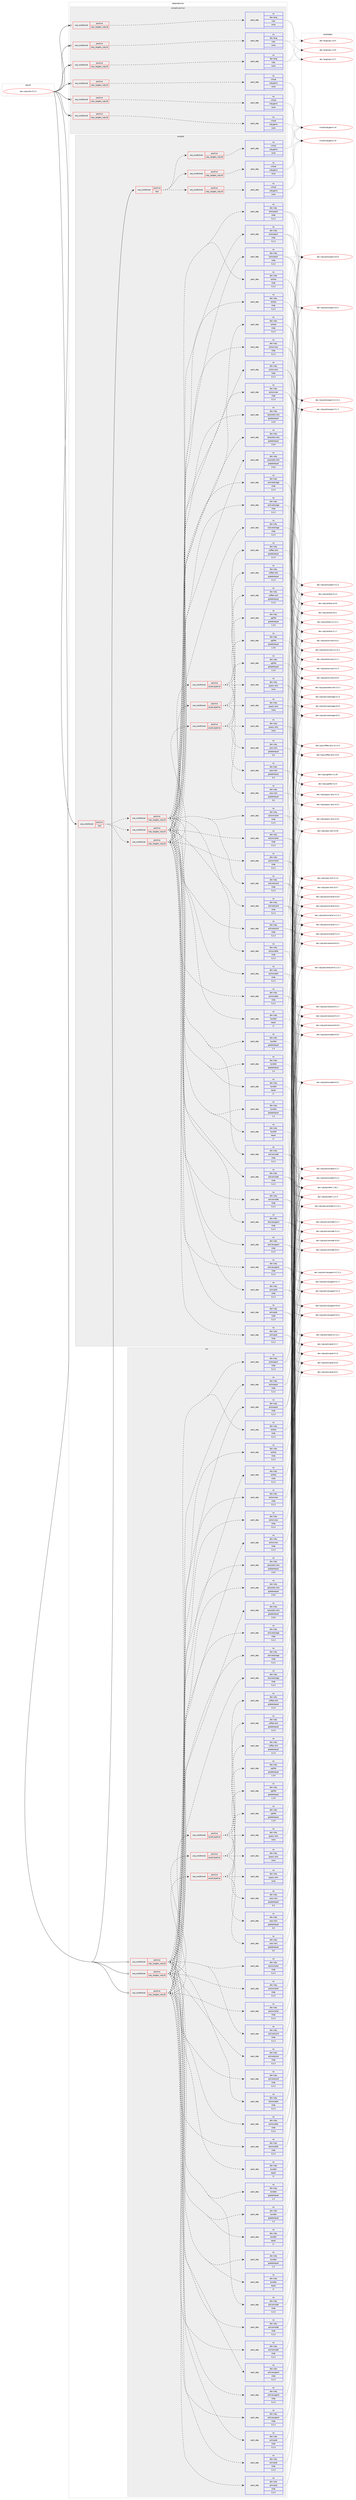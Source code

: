 digraph prolog {

# *************
# Graph options
# *************

newrank=true;
concentrate=true;
compound=true;
graph [rankdir=LR,fontname=Helvetica,fontsize=10,ranksep=1.5];#, ranksep=2.5, nodesep=0.2];
edge  [arrowhead=vee];
node  [fontname=Helvetica,fontsize=10];

# **********
# The ebuild
# **********

subgraph cluster_leftcol {
color=gray;
rank=same;
label=<<i>ebuild</i>>;
id [label="dev-ruby/rails-5.2.3", color=red, width=4, href="../dev-ruby/rails-5.2.3.svg"];
}

# ****************
# The dependencies
# ****************

subgraph cluster_midcol {
color=gray;
label=<<i>dependencies</i>>;
subgraph cluster_compile {
fillcolor="#eeeeee";
style=filled;
label=<<i>compile</i>>;
subgraph cond171583 {
dependency702946 [label=<<TABLE BORDER="0" CELLBORDER="1" CELLSPACING="0" CELLPADDING="4"><TR><TD ROWSPAN="3" CELLPADDING="10">use_conditional</TD></TR><TR><TD>positive</TD></TR><TR><TD>test</TD></TR></TABLE>>, shape=none, color=red];
subgraph cond171584 {
dependency702947 [label=<<TABLE BORDER="0" CELLBORDER="1" CELLSPACING="0" CELLPADDING="4"><TR><TD ROWSPAN="3" CELLPADDING="10">use_conditional</TD></TR><TR><TD>positive</TD></TR><TR><TD>ruby_targets_ruby24</TD></TR></TABLE>>, shape=none, color=red];
subgraph pack519333 {
dependency702948 [label=<<TABLE BORDER="0" CELLBORDER="1" CELLSPACING="0" CELLPADDING="4" WIDTH="220"><TR><TD ROWSPAN="6" CELLPADDING="30">pack_dep</TD></TR><TR><TD WIDTH="110">no</TD></TR><TR><TD>dev-ruby</TD></TR><TR><TD>actioncable</TD></TR><TR><TD>tilde</TD></TR><TR><TD>5.2.3</TD></TR></TABLE>>, shape=none, color=blue];
}
dependency702947:e -> dependency702948:w [weight=20,style="dashed",arrowhead="vee"];
subgraph pack519334 {
dependency702949 [label=<<TABLE BORDER="0" CELLBORDER="1" CELLSPACING="0" CELLPADDING="4" WIDTH="220"><TR><TD ROWSPAN="6" CELLPADDING="30">pack_dep</TD></TR><TR><TD WIDTH="110">no</TD></TR><TR><TD>dev-ruby</TD></TR><TR><TD>actionmailer</TD></TR><TR><TD>tilde</TD></TR><TR><TD>5.2.3</TD></TR></TABLE>>, shape=none, color=blue];
}
dependency702947:e -> dependency702949:w [weight=20,style="dashed",arrowhead="vee"];
subgraph pack519335 {
dependency702950 [label=<<TABLE BORDER="0" CELLBORDER="1" CELLSPACING="0" CELLPADDING="4" WIDTH="220"><TR><TD ROWSPAN="6" CELLPADDING="30">pack_dep</TD></TR><TR><TD WIDTH="110">no</TD></TR><TR><TD>dev-ruby</TD></TR><TR><TD>actionpack</TD></TR><TR><TD>tilde</TD></TR><TR><TD>5.2.3</TD></TR></TABLE>>, shape=none, color=blue];
}
dependency702947:e -> dependency702950:w [weight=20,style="dashed",arrowhead="vee"];
subgraph pack519336 {
dependency702951 [label=<<TABLE BORDER="0" CELLBORDER="1" CELLSPACING="0" CELLPADDING="4" WIDTH="220"><TR><TD ROWSPAN="6" CELLPADDING="30">pack_dep</TD></TR><TR><TD WIDTH="110">no</TD></TR><TR><TD>dev-ruby</TD></TR><TR><TD>actionview</TD></TR><TR><TD>tilde</TD></TR><TR><TD>5.2.3</TD></TR></TABLE>>, shape=none, color=blue];
}
dependency702947:e -> dependency702951:w [weight=20,style="dashed",arrowhead="vee"];
subgraph pack519337 {
dependency702952 [label=<<TABLE BORDER="0" CELLBORDER="1" CELLSPACING="0" CELLPADDING="4" WIDTH="220"><TR><TD ROWSPAN="6" CELLPADDING="30">pack_dep</TD></TR><TR><TD WIDTH="110">no</TD></TR><TR><TD>dev-ruby</TD></TR><TR><TD>activejob</TD></TR><TR><TD>tilde</TD></TR><TR><TD>5.2.3</TD></TR></TABLE>>, shape=none, color=blue];
}
dependency702947:e -> dependency702952:w [weight=20,style="dashed",arrowhead="vee"];
subgraph pack519338 {
dependency702953 [label=<<TABLE BORDER="0" CELLBORDER="1" CELLSPACING="0" CELLPADDING="4" WIDTH="220"><TR><TD ROWSPAN="6" CELLPADDING="30">pack_dep</TD></TR><TR><TD WIDTH="110">no</TD></TR><TR><TD>dev-ruby</TD></TR><TR><TD>activemodel</TD></TR><TR><TD>tilde</TD></TR><TR><TD>5.2.3</TD></TR></TABLE>>, shape=none, color=blue];
}
dependency702947:e -> dependency702953:w [weight=20,style="dashed",arrowhead="vee"];
subgraph pack519339 {
dependency702954 [label=<<TABLE BORDER="0" CELLBORDER="1" CELLSPACING="0" CELLPADDING="4" WIDTH="220"><TR><TD ROWSPAN="6" CELLPADDING="30">pack_dep</TD></TR><TR><TD WIDTH="110">no</TD></TR><TR><TD>dev-ruby</TD></TR><TR><TD>activerecord</TD></TR><TR><TD>tilde</TD></TR><TR><TD>5.2.3</TD></TR></TABLE>>, shape=none, color=blue];
}
dependency702947:e -> dependency702954:w [weight=20,style="dashed",arrowhead="vee"];
subgraph pack519340 {
dependency702955 [label=<<TABLE BORDER="0" CELLBORDER="1" CELLSPACING="0" CELLPADDING="4" WIDTH="220"><TR><TD ROWSPAN="6" CELLPADDING="30">pack_dep</TD></TR><TR><TD WIDTH="110">no</TD></TR><TR><TD>dev-ruby</TD></TR><TR><TD>activestorage</TD></TR><TR><TD>tilde</TD></TR><TR><TD>5.2.3</TD></TR></TABLE>>, shape=none, color=blue];
}
dependency702947:e -> dependency702955:w [weight=20,style="dashed",arrowhead="vee"];
subgraph pack519341 {
dependency702956 [label=<<TABLE BORDER="0" CELLBORDER="1" CELLSPACING="0" CELLPADDING="4" WIDTH="220"><TR><TD ROWSPAN="6" CELLPADDING="30">pack_dep</TD></TR><TR><TD WIDTH="110">no</TD></TR><TR><TD>dev-ruby</TD></TR><TR><TD>activesupport</TD></TR><TR><TD>tilde</TD></TR><TR><TD>5.2.3</TD></TR></TABLE>>, shape=none, color=blue];
}
dependency702947:e -> dependency702956:w [weight=20,style="dashed",arrowhead="vee"];
subgraph pack519342 {
dependency702957 [label=<<TABLE BORDER="0" CELLBORDER="1" CELLSPACING="0" CELLPADDING="4" WIDTH="220"><TR><TD ROWSPAN="6" CELLPADDING="30">pack_dep</TD></TR><TR><TD WIDTH="110">no</TD></TR><TR><TD>dev-ruby</TD></TR><TR><TD>railties</TD></TR><TR><TD>tilde</TD></TR><TR><TD>5.2.3</TD></TR></TABLE>>, shape=none, color=blue];
}
dependency702947:e -> dependency702957:w [weight=20,style="dashed",arrowhead="vee"];
subgraph pack519343 {
dependency702958 [label=<<TABLE BORDER="0" CELLBORDER="1" CELLSPACING="0" CELLPADDING="4" WIDTH="220"><TR><TD ROWSPAN="6" CELLPADDING="30">pack_dep</TD></TR><TR><TD WIDTH="110">no</TD></TR><TR><TD>dev-ruby</TD></TR><TR><TD>bundler</TD></TR><TR><TD>greaterequal</TD></TR><TR><TD>1.3</TD></TR></TABLE>>, shape=none, color=blue];
}
dependency702947:e -> dependency702958:w [weight=20,style="dashed",arrowhead="vee"];
subgraph pack519344 {
dependency702959 [label=<<TABLE BORDER="0" CELLBORDER="1" CELLSPACING="0" CELLPADDING="4" WIDTH="220"><TR><TD ROWSPAN="6" CELLPADDING="30">pack_dep</TD></TR><TR><TD WIDTH="110">no</TD></TR><TR><TD>dev-ruby</TD></TR><TR><TD>bundler</TD></TR><TR><TD>equal</TD></TR><TR><TD>1*</TD></TR></TABLE>>, shape=none, color=blue];
}
dependency702947:e -> dependency702959:w [weight=20,style="dashed",arrowhead="vee"];
subgraph pack519345 {
dependency702960 [label=<<TABLE BORDER="0" CELLBORDER="1" CELLSPACING="0" CELLPADDING="4" WIDTH="220"><TR><TD ROWSPAN="6" CELLPADDING="30">pack_dep</TD></TR><TR><TD WIDTH="110">no</TD></TR><TR><TD>dev-ruby</TD></TR><TR><TD>sprockets-rails</TD></TR><TR><TD>greaterequal</TD></TR><TR><TD>2.0.0</TD></TR></TABLE>>, shape=none, color=blue];
}
dependency702947:e -> dependency702960:w [weight=20,style="dashed",arrowhead="vee"];
subgraph cond171585 {
dependency702961 [label=<<TABLE BORDER="0" CELLBORDER="1" CELLSPACING="0" CELLPADDING="4"><TR><TD ROWSPAN="3" CELLPADDING="10">use_conditional</TD></TR><TR><TD>positive</TD></TR><TR><TD>asset-pipeline</TD></TR></TABLE>>, shape=none, color=red];
subgraph pack519346 {
dependency702962 [label=<<TABLE BORDER="0" CELLBORDER="1" CELLSPACING="0" CELLPADDING="4" WIDTH="220"><TR><TD ROWSPAN="6" CELLPADDING="30">pack_dep</TD></TR><TR><TD WIDTH="110">no</TD></TR><TR><TD>dev-ruby</TD></TR><TR><TD>jquery-rails</TD></TR><TR><TD>none</TD></TR><TR><TD></TD></TR></TABLE>>, shape=none, color=blue];
}
dependency702961:e -> dependency702962:w [weight=20,style="dashed",arrowhead="vee"];
subgraph pack519347 {
dependency702963 [label=<<TABLE BORDER="0" CELLBORDER="1" CELLSPACING="0" CELLPADDING="4" WIDTH="220"><TR><TD ROWSPAN="6" CELLPADDING="30">pack_dep</TD></TR><TR><TD WIDTH="110">no</TD></TR><TR><TD>dev-ruby</TD></TR><TR><TD>sass-rails</TD></TR><TR><TD>greaterequal</TD></TR><TR><TD>5.0</TD></TR></TABLE>>, shape=none, color=blue];
}
dependency702961:e -> dependency702963:w [weight=20,style="dashed",arrowhead="vee"];
subgraph pack519348 {
dependency702964 [label=<<TABLE BORDER="0" CELLBORDER="1" CELLSPACING="0" CELLPADDING="4" WIDTH="220"><TR><TD ROWSPAN="6" CELLPADDING="30">pack_dep</TD></TR><TR><TD WIDTH="110">no</TD></TR><TR><TD>dev-ruby</TD></TR><TR><TD>uglifier</TD></TR><TR><TD>greaterequal</TD></TR><TR><TD>1.3.0</TD></TR></TABLE>>, shape=none, color=blue];
}
dependency702961:e -> dependency702964:w [weight=20,style="dashed",arrowhead="vee"];
subgraph pack519349 {
dependency702965 [label=<<TABLE BORDER="0" CELLBORDER="1" CELLSPACING="0" CELLPADDING="4" WIDTH="220"><TR><TD ROWSPAN="6" CELLPADDING="30">pack_dep</TD></TR><TR><TD WIDTH="110">no</TD></TR><TR><TD>dev-ruby</TD></TR><TR><TD>coffee-rails</TD></TR><TR><TD>greaterequal</TD></TR><TR><TD>4.1.0</TD></TR></TABLE>>, shape=none, color=blue];
}
dependency702961:e -> dependency702965:w [weight=20,style="dashed",arrowhead="vee"];
}
dependency702947:e -> dependency702961:w [weight=20,style="dashed",arrowhead="vee"];
}
dependency702946:e -> dependency702947:w [weight=20,style="dashed",arrowhead="vee"];
subgraph cond171586 {
dependency702966 [label=<<TABLE BORDER="0" CELLBORDER="1" CELLSPACING="0" CELLPADDING="4"><TR><TD ROWSPAN="3" CELLPADDING="10">use_conditional</TD></TR><TR><TD>positive</TD></TR><TR><TD>ruby_targets_ruby25</TD></TR></TABLE>>, shape=none, color=red];
subgraph pack519350 {
dependency702967 [label=<<TABLE BORDER="0" CELLBORDER="1" CELLSPACING="0" CELLPADDING="4" WIDTH="220"><TR><TD ROWSPAN="6" CELLPADDING="30">pack_dep</TD></TR><TR><TD WIDTH="110">no</TD></TR><TR><TD>dev-ruby</TD></TR><TR><TD>actioncable</TD></TR><TR><TD>tilde</TD></TR><TR><TD>5.2.3</TD></TR></TABLE>>, shape=none, color=blue];
}
dependency702966:e -> dependency702967:w [weight=20,style="dashed",arrowhead="vee"];
subgraph pack519351 {
dependency702968 [label=<<TABLE BORDER="0" CELLBORDER="1" CELLSPACING="0" CELLPADDING="4" WIDTH="220"><TR><TD ROWSPAN="6" CELLPADDING="30">pack_dep</TD></TR><TR><TD WIDTH="110">no</TD></TR><TR><TD>dev-ruby</TD></TR><TR><TD>actionmailer</TD></TR><TR><TD>tilde</TD></TR><TR><TD>5.2.3</TD></TR></TABLE>>, shape=none, color=blue];
}
dependency702966:e -> dependency702968:w [weight=20,style="dashed",arrowhead="vee"];
subgraph pack519352 {
dependency702969 [label=<<TABLE BORDER="0" CELLBORDER="1" CELLSPACING="0" CELLPADDING="4" WIDTH="220"><TR><TD ROWSPAN="6" CELLPADDING="30">pack_dep</TD></TR><TR><TD WIDTH="110">no</TD></TR><TR><TD>dev-ruby</TD></TR><TR><TD>actionpack</TD></TR><TR><TD>tilde</TD></TR><TR><TD>5.2.3</TD></TR></TABLE>>, shape=none, color=blue];
}
dependency702966:e -> dependency702969:w [weight=20,style="dashed",arrowhead="vee"];
subgraph pack519353 {
dependency702970 [label=<<TABLE BORDER="0" CELLBORDER="1" CELLSPACING="0" CELLPADDING="4" WIDTH="220"><TR><TD ROWSPAN="6" CELLPADDING="30">pack_dep</TD></TR><TR><TD WIDTH="110">no</TD></TR><TR><TD>dev-ruby</TD></TR><TR><TD>actionview</TD></TR><TR><TD>tilde</TD></TR><TR><TD>5.2.3</TD></TR></TABLE>>, shape=none, color=blue];
}
dependency702966:e -> dependency702970:w [weight=20,style="dashed",arrowhead="vee"];
subgraph pack519354 {
dependency702971 [label=<<TABLE BORDER="0" CELLBORDER="1" CELLSPACING="0" CELLPADDING="4" WIDTH="220"><TR><TD ROWSPAN="6" CELLPADDING="30">pack_dep</TD></TR><TR><TD WIDTH="110">no</TD></TR><TR><TD>dev-ruby</TD></TR><TR><TD>activejob</TD></TR><TR><TD>tilde</TD></TR><TR><TD>5.2.3</TD></TR></TABLE>>, shape=none, color=blue];
}
dependency702966:e -> dependency702971:w [weight=20,style="dashed",arrowhead="vee"];
subgraph pack519355 {
dependency702972 [label=<<TABLE BORDER="0" CELLBORDER="1" CELLSPACING="0" CELLPADDING="4" WIDTH="220"><TR><TD ROWSPAN="6" CELLPADDING="30">pack_dep</TD></TR><TR><TD WIDTH="110">no</TD></TR><TR><TD>dev-ruby</TD></TR><TR><TD>activemodel</TD></TR><TR><TD>tilde</TD></TR><TR><TD>5.2.3</TD></TR></TABLE>>, shape=none, color=blue];
}
dependency702966:e -> dependency702972:w [weight=20,style="dashed",arrowhead="vee"];
subgraph pack519356 {
dependency702973 [label=<<TABLE BORDER="0" CELLBORDER="1" CELLSPACING="0" CELLPADDING="4" WIDTH="220"><TR><TD ROWSPAN="6" CELLPADDING="30">pack_dep</TD></TR><TR><TD WIDTH="110">no</TD></TR><TR><TD>dev-ruby</TD></TR><TR><TD>activerecord</TD></TR><TR><TD>tilde</TD></TR><TR><TD>5.2.3</TD></TR></TABLE>>, shape=none, color=blue];
}
dependency702966:e -> dependency702973:w [weight=20,style="dashed",arrowhead="vee"];
subgraph pack519357 {
dependency702974 [label=<<TABLE BORDER="0" CELLBORDER="1" CELLSPACING="0" CELLPADDING="4" WIDTH="220"><TR><TD ROWSPAN="6" CELLPADDING="30">pack_dep</TD></TR><TR><TD WIDTH="110">no</TD></TR><TR><TD>dev-ruby</TD></TR><TR><TD>activestorage</TD></TR><TR><TD>tilde</TD></TR><TR><TD>5.2.3</TD></TR></TABLE>>, shape=none, color=blue];
}
dependency702966:e -> dependency702974:w [weight=20,style="dashed",arrowhead="vee"];
subgraph pack519358 {
dependency702975 [label=<<TABLE BORDER="0" CELLBORDER="1" CELLSPACING="0" CELLPADDING="4" WIDTH="220"><TR><TD ROWSPAN="6" CELLPADDING="30">pack_dep</TD></TR><TR><TD WIDTH="110">no</TD></TR><TR><TD>dev-ruby</TD></TR><TR><TD>activesupport</TD></TR><TR><TD>tilde</TD></TR><TR><TD>5.2.3</TD></TR></TABLE>>, shape=none, color=blue];
}
dependency702966:e -> dependency702975:w [weight=20,style="dashed",arrowhead="vee"];
subgraph pack519359 {
dependency702976 [label=<<TABLE BORDER="0" CELLBORDER="1" CELLSPACING="0" CELLPADDING="4" WIDTH="220"><TR><TD ROWSPAN="6" CELLPADDING="30">pack_dep</TD></TR><TR><TD WIDTH="110">no</TD></TR><TR><TD>dev-ruby</TD></TR><TR><TD>railties</TD></TR><TR><TD>tilde</TD></TR><TR><TD>5.2.3</TD></TR></TABLE>>, shape=none, color=blue];
}
dependency702966:e -> dependency702976:w [weight=20,style="dashed",arrowhead="vee"];
subgraph pack519360 {
dependency702977 [label=<<TABLE BORDER="0" CELLBORDER="1" CELLSPACING="0" CELLPADDING="4" WIDTH="220"><TR><TD ROWSPAN="6" CELLPADDING="30">pack_dep</TD></TR><TR><TD WIDTH="110">no</TD></TR><TR><TD>dev-ruby</TD></TR><TR><TD>bundler</TD></TR><TR><TD>greaterequal</TD></TR><TR><TD>1.3</TD></TR></TABLE>>, shape=none, color=blue];
}
dependency702966:e -> dependency702977:w [weight=20,style="dashed",arrowhead="vee"];
subgraph pack519361 {
dependency702978 [label=<<TABLE BORDER="0" CELLBORDER="1" CELLSPACING="0" CELLPADDING="4" WIDTH="220"><TR><TD ROWSPAN="6" CELLPADDING="30">pack_dep</TD></TR><TR><TD WIDTH="110">no</TD></TR><TR><TD>dev-ruby</TD></TR><TR><TD>bundler</TD></TR><TR><TD>equal</TD></TR><TR><TD>1*</TD></TR></TABLE>>, shape=none, color=blue];
}
dependency702966:e -> dependency702978:w [weight=20,style="dashed",arrowhead="vee"];
subgraph pack519362 {
dependency702979 [label=<<TABLE BORDER="0" CELLBORDER="1" CELLSPACING="0" CELLPADDING="4" WIDTH="220"><TR><TD ROWSPAN="6" CELLPADDING="30">pack_dep</TD></TR><TR><TD WIDTH="110">no</TD></TR><TR><TD>dev-ruby</TD></TR><TR><TD>sprockets-rails</TD></TR><TR><TD>greaterequal</TD></TR><TR><TD>2.0.0</TD></TR></TABLE>>, shape=none, color=blue];
}
dependency702966:e -> dependency702979:w [weight=20,style="dashed",arrowhead="vee"];
subgraph cond171587 {
dependency702980 [label=<<TABLE BORDER="0" CELLBORDER="1" CELLSPACING="0" CELLPADDING="4"><TR><TD ROWSPAN="3" CELLPADDING="10">use_conditional</TD></TR><TR><TD>positive</TD></TR><TR><TD>asset-pipeline</TD></TR></TABLE>>, shape=none, color=red];
subgraph pack519363 {
dependency702981 [label=<<TABLE BORDER="0" CELLBORDER="1" CELLSPACING="0" CELLPADDING="4" WIDTH="220"><TR><TD ROWSPAN="6" CELLPADDING="30">pack_dep</TD></TR><TR><TD WIDTH="110">no</TD></TR><TR><TD>dev-ruby</TD></TR><TR><TD>jquery-rails</TD></TR><TR><TD>none</TD></TR><TR><TD></TD></TR></TABLE>>, shape=none, color=blue];
}
dependency702980:e -> dependency702981:w [weight=20,style="dashed",arrowhead="vee"];
subgraph pack519364 {
dependency702982 [label=<<TABLE BORDER="0" CELLBORDER="1" CELLSPACING="0" CELLPADDING="4" WIDTH="220"><TR><TD ROWSPAN="6" CELLPADDING="30">pack_dep</TD></TR><TR><TD WIDTH="110">no</TD></TR><TR><TD>dev-ruby</TD></TR><TR><TD>sass-rails</TD></TR><TR><TD>greaterequal</TD></TR><TR><TD>5.0</TD></TR></TABLE>>, shape=none, color=blue];
}
dependency702980:e -> dependency702982:w [weight=20,style="dashed",arrowhead="vee"];
subgraph pack519365 {
dependency702983 [label=<<TABLE BORDER="0" CELLBORDER="1" CELLSPACING="0" CELLPADDING="4" WIDTH="220"><TR><TD ROWSPAN="6" CELLPADDING="30">pack_dep</TD></TR><TR><TD WIDTH="110">no</TD></TR><TR><TD>dev-ruby</TD></TR><TR><TD>uglifier</TD></TR><TR><TD>greaterequal</TD></TR><TR><TD>1.3.0</TD></TR></TABLE>>, shape=none, color=blue];
}
dependency702980:e -> dependency702983:w [weight=20,style="dashed",arrowhead="vee"];
subgraph pack519366 {
dependency702984 [label=<<TABLE BORDER="0" CELLBORDER="1" CELLSPACING="0" CELLPADDING="4" WIDTH="220"><TR><TD ROWSPAN="6" CELLPADDING="30">pack_dep</TD></TR><TR><TD WIDTH="110">no</TD></TR><TR><TD>dev-ruby</TD></TR><TR><TD>coffee-rails</TD></TR><TR><TD>greaterequal</TD></TR><TR><TD>4.1.0</TD></TR></TABLE>>, shape=none, color=blue];
}
dependency702980:e -> dependency702984:w [weight=20,style="dashed",arrowhead="vee"];
}
dependency702966:e -> dependency702980:w [weight=20,style="dashed",arrowhead="vee"];
}
dependency702946:e -> dependency702966:w [weight=20,style="dashed",arrowhead="vee"];
subgraph cond171588 {
dependency702985 [label=<<TABLE BORDER="0" CELLBORDER="1" CELLSPACING="0" CELLPADDING="4"><TR><TD ROWSPAN="3" CELLPADDING="10">use_conditional</TD></TR><TR><TD>positive</TD></TR><TR><TD>ruby_targets_ruby26</TD></TR></TABLE>>, shape=none, color=red];
subgraph pack519367 {
dependency702986 [label=<<TABLE BORDER="0" CELLBORDER="1" CELLSPACING="0" CELLPADDING="4" WIDTH="220"><TR><TD ROWSPAN="6" CELLPADDING="30">pack_dep</TD></TR><TR><TD WIDTH="110">no</TD></TR><TR><TD>dev-ruby</TD></TR><TR><TD>actioncable</TD></TR><TR><TD>tilde</TD></TR><TR><TD>5.2.3</TD></TR></TABLE>>, shape=none, color=blue];
}
dependency702985:e -> dependency702986:w [weight=20,style="dashed",arrowhead="vee"];
subgraph pack519368 {
dependency702987 [label=<<TABLE BORDER="0" CELLBORDER="1" CELLSPACING="0" CELLPADDING="4" WIDTH="220"><TR><TD ROWSPAN="6" CELLPADDING="30">pack_dep</TD></TR><TR><TD WIDTH="110">no</TD></TR><TR><TD>dev-ruby</TD></TR><TR><TD>actionmailer</TD></TR><TR><TD>tilde</TD></TR><TR><TD>5.2.3</TD></TR></TABLE>>, shape=none, color=blue];
}
dependency702985:e -> dependency702987:w [weight=20,style="dashed",arrowhead="vee"];
subgraph pack519369 {
dependency702988 [label=<<TABLE BORDER="0" CELLBORDER="1" CELLSPACING="0" CELLPADDING="4" WIDTH="220"><TR><TD ROWSPAN="6" CELLPADDING="30">pack_dep</TD></TR><TR><TD WIDTH="110">no</TD></TR><TR><TD>dev-ruby</TD></TR><TR><TD>actionpack</TD></TR><TR><TD>tilde</TD></TR><TR><TD>5.2.3</TD></TR></TABLE>>, shape=none, color=blue];
}
dependency702985:e -> dependency702988:w [weight=20,style="dashed",arrowhead="vee"];
subgraph pack519370 {
dependency702989 [label=<<TABLE BORDER="0" CELLBORDER="1" CELLSPACING="0" CELLPADDING="4" WIDTH="220"><TR><TD ROWSPAN="6" CELLPADDING="30">pack_dep</TD></TR><TR><TD WIDTH="110">no</TD></TR><TR><TD>dev-ruby</TD></TR><TR><TD>actionview</TD></TR><TR><TD>tilde</TD></TR><TR><TD>5.2.3</TD></TR></TABLE>>, shape=none, color=blue];
}
dependency702985:e -> dependency702989:w [weight=20,style="dashed",arrowhead="vee"];
subgraph pack519371 {
dependency702990 [label=<<TABLE BORDER="0" CELLBORDER="1" CELLSPACING="0" CELLPADDING="4" WIDTH="220"><TR><TD ROWSPAN="6" CELLPADDING="30">pack_dep</TD></TR><TR><TD WIDTH="110">no</TD></TR><TR><TD>dev-ruby</TD></TR><TR><TD>activejob</TD></TR><TR><TD>tilde</TD></TR><TR><TD>5.2.3</TD></TR></TABLE>>, shape=none, color=blue];
}
dependency702985:e -> dependency702990:w [weight=20,style="dashed",arrowhead="vee"];
subgraph pack519372 {
dependency702991 [label=<<TABLE BORDER="0" CELLBORDER="1" CELLSPACING="0" CELLPADDING="4" WIDTH="220"><TR><TD ROWSPAN="6" CELLPADDING="30">pack_dep</TD></TR><TR><TD WIDTH="110">no</TD></TR><TR><TD>dev-ruby</TD></TR><TR><TD>activemodel</TD></TR><TR><TD>tilde</TD></TR><TR><TD>5.2.3</TD></TR></TABLE>>, shape=none, color=blue];
}
dependency702985:e -> dependency702991:w [weight=20,style="dashed",arrowhead="vee"];
subgraph pack519373 {
dependency702992 [label=<<TABLE BORDER="0" CELLBORDER="1" CELLSPACING="0" CELLPADDING="4" WIDTH="220"><TR><TD ROWSPAN="6" CELLPADDING="30">pack_dep</TD></TR><TR><TD WIDTH="110">no</TD></TR><TR><TD>dev-ruby</TD></TR><TR><TD>activerecord</TD></TR><TR><TD>tilde</TD></TR><TR><TD>5.2.3</TD></TR></TABLE>>, shape=none, color=blue];
}
dependency702985:e -> dependency702992:w [weight=20,style="dashed",arrowhead="vee"];
subgraph pack519374 {
dependency702993 [label=<<TABLE BORDER="0" CELLBORDER="1" CELLSPACING="0" CELLPADDING="4" WIDTH="220"><TR><TD ROWSPAN="6" CELLPADDING="30">pack_dep</TD></TR><TR><TD WIDTH="110">no</TD></TR><TR><TD>dev-ruby</TD></TR><TR><TD>activestorage</TD></TR><TR><TD>tilde</TD></TR><TR><TD>5.2.3</TD></TR></TABLE>>, shape=none, color=blue];
}
dependency702985:e -> dependency702993:w [weight=20,style="dashed",arrowhead="vee"];
subgraph pack519375 {
dependency702994 [label=<<TABLE BORDER="0" CELLBORDER="1" CELLSPACING="0" CELLPADDING="4" WIDTH="220"><TR><TD ROWSPAN="6" CELLPADDING="30">pack_dep</TD></TR><TR><TD WIDTH="110">no</TD></TR><TR><TD>dev-ruby</TD></TR><TR><TD>activesupport</TD></TR><TR><TD>tilde</TD></TR><TR><TD>5.2.3</TD></TR></TABLE>>, shape=none, color=blue];
}
dependency702985:e -> dependency702994:w [weight=20,style="dashed",arrowhead="vee"];
subgraph pack519376 {
dependency702995 [label=<<TABLE BORDER="0" CELLBORDER="1" CELLSPACING="0" CELLPADDING="4" WIDTH="220"><TR><TD ROWSPAN="6" CELLPADDING="30">pack_dep</TD></TR><TR><TD WIDTH="110">no</TD></TR><TR><TD>dev-ruby</TD></TR><TR><TD>railties</TD></TR><TR><TD>tilde</TD></TR><TR><TD>5.2.3</TD></TR></TABLE>>, shape=none, color=blue];
}
dependency702985:e -> dependency702995:w [weight=20,style="dashed",arrowhead="vee"];
subgraph pack519377 {
dependency702996 [label=<<TABLE BORDER="0" CELLBORDER="1" CELLSPACING="0" CELLPADDING="4" WIDTH="220"><TR><TD ROWSPAN="6" CELLPADDING="30">pack_dep</TD></TR><TR><TD WIDTH="110">no</TD></TR><TR><TD>dev-ruby</TD></TR><TR><TD>bundler</TD></TR><TR><TD>greaterequal</TD></TR><TR><TD>1.3</TD></TR></TABLE>>, shape=none, color=blue];
}
dependency702985:e -> dependency702996:w [weight=20,style="dashed",arrowhead="vee"];
subgraph pack519378 {
dependency702997 [label=<<TABLE BORDER="0" CELLBORDER="1" CELLSPACING="0" CELLPADDING="4" WIDTH="220"><TR><TD ROWSPAN="6" CELLPADDING="30">pack_dep</TD></TR><TR><TD WIDTH="110">no</TD></TR><TR><TD>dev-ruby</TD></TR><TR><TD>bundler</TD></TR><TR><TD>equal</TD></TR><TR><TD>1*</TD></TR></TABLE>>, shape=none, color=blue];
}
dependency702985:e -> dependency702997:w [weight=20,style="dashed",arrowhead="vee"];
subgraph pack519379 {
dependency702998 [label=<<TABLE BORDER="0" CELLBORDER="1" CELLSPACING="0" CELLPADDING="4" WIDTH="220"><TR><TD ROWSPAN="6" CELLPADDING="30">pack_dep</TD></TR><TR><TD WIDTH="110">no</TD></TR><TR><TD>dev-ruby</TD></TR><TR><TD>sprockets-rails</TD></TR><TR><TD>greaterequal</TD></TR><TR><TD>2.0.0</TD></TR></TABLE>>, shape=none, color=blue];
}
dependency702985:e -> dependency702998:w [weight=20,style="dashed",arrowhead="vee"];
subgraph cond171589 {
dependency702999 [label=<<TABLE BORDER="0" CELLBORDER="1" CELLSPACING="0" CELLPADDING="4"><TR><TD ROWSPAN="3" CELLPADDING="10">use_conditional</TD></TR><TR><TD>positive</TD></TR><TR><TD>asset-pipeline</TD></TR></TABLE>>, shape=none, color=red];
subgraph pack519380 {
dependency703000 [label=<<TABLE BORDER="0" CELLBORDER="1" CELLSPACING="0" CELLPADDING="4" WIDTH="220"><TR><TD ROWSPAN="6" CELLPADDING="30">pack_dep</TD></TR><TR><TD WIDTH="110">no</TD></TR><TR><TD>dev-ruby</TD></TR><TR><TD>jquery-rails</TD></TR><TR><TD>none</TD></TR><TR><TD></TD></TR></TABLE>>, shape=none, color=blue];
}
dependency702999:e -> dependency703000:w [weight=20,style="dashed",arrowhead="vee"];
subgraph pack519381 {
dependency703001 [label=<<TABLE BORDER="0" CELLBORDER="1" CELLSPACING="0" CELLPADDING="4" WIDTH="220"><TR><TD ROWSPAN="6" CELLPADDING="30">pack_dep</TD></TR><TR><TD WIDTH="110">no</TD></TR><TR><TD>dev-ruby</TD></TR><TR><TD>sass-rails</TD></TR><TR><TD>greaterequal</TD></TR><TR><TD>5.0</TD></TR></TABLE>>, shape=none, color=blue];
}
dependency702999:e -> dependency703001:w [weight=20,style="dashed",arrowhead="vee"];
subgraph pack519382 {
dependency703002 [label=<<TABLE BORDER="0" CELLBORDER="1" CELLSPACING="0" CELLPADDING="4" WIDTH="220"><TR><TD ROWSPAN="6" CELLPADDING="30">pack_dep</TD></TR><TR><TD WIDTH="110">no</TD></TR><TR><TD>dev-ruby</TD></TR><TR><TD>uglifier</TD></TR><TR><TD>greaterequal</TD></TR><TR><TD>1.3.0</TD></TR></TABLE>>, shape=none, color=blue];
}
dependency702999:e -> dependency703002:w [weight=20,style="dashed",arrowhead="vee"];
subgraph pack519383 {
dependency703003 [label=<<TABLE BORDER="0" CELLBORDER="1" CELLSPACING="0" CELLPADDING="4" WIDTH="220"><TR><TD ROWSPAN="6" CELLPADDING="30">pack_dep</TD></TR><TR><TD WIDTH="110">no</TD></TR><TR><TD>dev-ruby</TD></TR><TR><TD>coffee-rails</TD></TR><TR><TD>greaterequal</TD></TR><TR><TD>4.1.0</TD></TR></TABLE>>, shape=none, color=blue];
}
dependency702999:e -> dependency703003:w [weight=20,style="dashed",arrowhead="vee"];
}
dependency702985:e -> dependency702999:w [weight=20,style="dashed",arrowhead="vee"];
}
dependency702946:e -> dependency702985:w [weight=20,style="dashed",arrowhead="vee"];
}
id:e -> dependency702946:w [weight=20,style="solid",arrowhead="vee"];
subgraph cond171590 {
dependency703004 [label=<<TABLE BORDER="0" CELLBORDER="1" CELLSPACING="0" CELLPADDING="4"><TR><TD ROWSPAN="3" CELLPADDING="10">use_conditional</TD></TR><TR><TD>positive</TD></TR><TR><TD>test</TD></TR></TABLE>>, shape=none, color=red];
subgraph cond171591 {
dependency703005 [label=<<TABLE BORDER="0" CELLBORDER="1" CELLSPACING="0" CELLPADDING="4"><TR><TD ROWSPAN="3" CELLPADDING="10">use_conditional</TD></TR><TR><TD>positive</TD></TR><TR><TD>ruby_targets_ruby24</TD></TR></TABLE>>, shape=none, color=red];
subgraph pack519384 {
dependency703006 [label=<<TABLE BORDER="0" CELLBORDER="1" CELLSPACING="0" CELLPADDING="4" WIDTH="220"><TR><TD ROWSPAN="6" CELLPADDING="30">pack_dep</TD></TR><TR><TD WIDTH="110">no</TD></TR><TR><TD>virtual</TD></TR><TR><TD>rubygems</TD></TR><TR><TD>none</TD></TR><TR><TD></TD></TR></TABLE>>, shape=none, color=blue];
}
dependency703005:e -> dependency703006:w [weight=20,style="dashed",arrowhead="vee"];
}
dependency703004:e -> dependency703005:w [weight=20,style="dashed",arrowhead="vee"];
subgraph cond171592 {
dependency703007 [label=<<TABLE BORDER="0" CELLBORDER="1" CELLSPACING="0" CELLPADDING="4"><TR><TD ROWSPAN="3" CELLPADDING="10">use_conditional</TD></TR><TR><TD>positive</TD></TR><TR><TD>ruby_targets_ruby25</TD></TR></TABLE>>, shape=none, color=red];
subgraph pack519385 {
dependency703008 [label=<<TABLE BORDER="0" CELLBORDER="1" CELLSPACING="0" CELLPADDING="4" WIDTH="220"><TR><TD ROWSPAN="6" CELLPADDING="30">pack_dep</TD></TR><TR><TD WIDTH="110">no</TD></TR><TR><TD>virtual</TD></TR><TR><TD>rubygems</TD></TR><TR><TD>none</TD></TR><TR><TD></TD></TR></TABLE>>, shape=none, color=blue];
}
dependency703007:e -> dependency703008:w [weight=20,style="dashed",arrowhead="vee"];
}
dependency703004:e -> dependency703007:w [weight=20,style="dashed",arrowhead="vee"];
subgraph cond171593 {
dependency703009 [label=<<TABLE BORDER="0" CELLBORDER="1" CELLSPACING="0" CELLPADDING="4"><TR><TD ROWSPAN="3" CELLPADDING="10">use_conditional</TD></TR><TR><TD>positive</TD></TR><TR><TD>ruby_targets_ruby26</TD></TR></TABLE>>, shape=none, color=red];
subgraph pack519386 {
dependency703010 [label=<<TABLE BORDER="0" CELLBORDER="1" CELLSPACING="0" CELLPADDING="4" WIDTH="220"><TR><TD ROWSPAN="6" CELLPADDING="30">pack_dep</TD></TR><TR><TD WIDTH="110">no</TD></TR><TR><TD>virtual</TD></TR><TR><TD>rubygems</TD></TR><TR><TD>none</TD></TR><TR><TD></TD></TR></TABLE>>, shape=none, color=blue];
}
dependency703009:e -> dependency703010:w [weight=20,style="dashed",arrowhead="vee"];
}
dependency703004:e -> dependency703009:w [weight=20,style="dashed",arrowhead="vee"];
}
id:e -> dependency703004:w [weight=20,style="solid",arrowhead="vee"];
}
subgraph cluster_compileandrun {
fillcolor="#eeeeee";
style=filled;
label=<<i>compile and run</i>>;
subgraph cond171594 {
dependency703011 [label=<<TABLE BORDER="0" CELLBORDER="1" CELLSPACING="0" CELLPADDING="4"><TR><TD ROWSPAN="3" CELLPADDING="10">use_conditional</TD></TR><TR><TD>positive</TD></TR><TR><TD>ruby_targets_ruby24</TD></TR></TABLE>>, shape=none, color=red];
subgraph pack519387 {
dependency703012 [label=<<TABLE BORDER="0" CELLBORDER="1" CELLSPACING="0" CELLPADDING="4" WIDTH="220"><TR><TD ROWSPAN="6" CELLPADDING="30">pack_dep</TD></TR><TR><TD WIDTH="110">no</TD></TR><TR><TD>dev-lang</TD></TR><TR><TD>ruby</TD></TR><TR><TD>none</TD></TR><TR><TD></TD></TR></TABLE>>, shape=none, color=blue];
}
dependency703011:e -> dependency703012:w [weight=20,style="dashed",arrowhead="vee"];
}
id:e -> dependency703011:w [weight=20,style="solid",arrowhead="odotvee"];
subgraph cond171595 {
dependency703013 [label=<<TABLE BORDER="0" CELLBORDER="1" CELLSPACING="0" CELLPADDING="4"><TR><TD ROWSPAN="3" CELLPADDING="10">use_conditional</TD></TR><TR><TD>positive</TD></TR><TR><TD>ruby_targets_ruby24</TD></TR></TABLE>>, shape=none, color=red];
subgraph pack519388 {
dependency703014 [label=<<TABLE BORDER="0" CELLBORDER="1" CELLSPACING="0" CELLPADDING="4" WIDTH="220"><TR><TD ROWSPAN="6" CELLPADDING="30">pack_dep</TD></TR><TR><TD WIDTH="110">no</TD></TR><TR><TD>virtual</TD></TR><TR><TD>rubygems</TD></TR><TR><TD>none</TD></TR><TR><TD></TD></TR></TABLE>>, shape=none, color=blue];
}
dependency703013:e -> dependency703014:w [weight=20,style="dashed",arrowhead="vee"];
}
id:e -> dependency703013:w [weight=20,style="solid",arrowhead="odotvee"];
subgraph cond171596 {
dependency703015 [label=<<TABLE BORDER="0" CELLBORDER="1" CELLSPACING="0" CELLPADDING="4"><TR><TD ROWSPAN="3" CELLPADDING="10">use_conditional</TD></TR><TR><TD>positive</TD></TR><TR><TD>ruby_targets_ruby25</TD></TR></TABLE>>, shape=none, color=red];
subgraph pack519389 {
dependency703016 [label=<<TABLE BORDER="0" CELLBORDER="1" CELLSPACING="0" CELLPADDING="4" WIDTH="220"><TR><TD ROWSPAN="6" CELLPADDING="30">pack_dep</TD></TR><TR><TD WIDTH="110">no</TD></TR><TR><TD>dev-lang</TD></TR><TR><TD>ruby</TD></TR><TR><TD>none</TD></TR><TR><TD></TD></TR></TABLE>>, shape=none, color=blue];
}
dependency703015:e -> dependency703016:w [weight=20,style="dashed",arrowhead="vee"];
}
id:e -> dependency703015:w [weight=20,style="solid",arrowhead="odotvee"];
subgraph cond171597 {
dependency703017 [label=<<TABLE BORDER="0" CELLBORDER="1" CELLSPACING="0" CELLPADDING="4"><TR><TD ROWSPAN="3" CELLPADDING="10">use_conditional</TD></TR><TR><TD>positive</TD></TR><TR><TD>ruby_targets_ruby25</TD></TR></TABLE>>, shape=none, color=red];
subgraph pack519390 {
dependency703018 [label=<<TABLE BORDER="0" CELLBORDER="1" CELLSPACING="0" CELLPADDING="4" WIDTH="220"><TR><TD ROWSPAN="6" CELLPADDING="30">pack_dep</TD></TR><TR><TD WIDTH="110">no</TD></TR><TR><TD>virtual</TD></TR><TR><TD>rubygems</TD></TR><TR><TD>none</TD></TR><TR><TD></TD></TR></TABLE>>, shape=none, color=blue];
}
dependency703017:e -> dependency703018:w [weight=20,style="dashed",arrowhead="vee"];
}
id:e -> dependency703017:w [weight=20,style="solid",arrowhead="odotvee"];
subgraph cond171598 {
dependency703019 [label=<<TABLE BORDER="0" CELLBORDER="1" CELLSPACING="0" CELLPADDING="4"><TR><TD ROWSPAN="3" CELLPADDING="10">use_conditional</TD></TR><TR><TD>positive</TD></TR><TR><TD>ruby_targets_ruby26</TD></TR></TABLE>>, shape=none, color=red];
subgraph pack519391 {
dependency703020 [label=<<TABLE BORDER="0" CELLBORDER="1" CELLSPACING="0" CELLPADDING="4" WIDTH="220"><TR><TD ROWSPAN="6" CELLPADDING="30">pack_dep</TD></TR><TR><TD WIDTH="110">no</TD></TR><TR><TD>dev-lang</TD></TR><TR><TD>ruby</TD></TR><TR><TD>none</TD></TR><TR><TD></TD></TR></TABLE>>, shape=none, color=blue];
}
dependency703019:e -> dependency703020:w [weight=20,style="dashed",arrowhead="vee"];
}
id:e -> dependency703019:w [weight=20,style="solid",arrowhead="odotvee"];
subgraph cond171599 {
dependency703021 [label=<<TABLE BORDER="0" CELLBORDER="1" CELLSPACING="0" CELLPADDING="4"><TR><TD ROWSPAN="3" CELLPADDING="10">use_conditional</TD></TR><TR><TD>positive</TD></TR><TR><TD>ruby_targets_ruby26</TD></TR></TABLE>>, shape=none, color=red];
subgraph pack519392 {
dependency703022 [label=<<TABLE BORDER="0" CELLBORDER="1" CELLSPACING="0" CELLPADDING="4" WIDTH="220"><TR><TD ROWSPAN="6" CELLPADDING="30">pack_dep</TD></TR><TR><TD WIDTH="110">no</TD></TR><TR><TD>virtual</TD></TR><TR><TD>rubygems</TD></TR><TR><TD>none</TD></TR><TR><TD></TD></TR></TABLE>>, shape=none, color=blue];
}
dependency703021:e -> dependency703022:w [weight=20,style="dashed",arrowhead="vee"];
}
id:e -> dependency703021:w [weight=20,style="solid",arrowhead="odotvee"];
}
subgraph cluster_run {
fillcolor="#eeeeee";
style=filled;
label=<<i>run</i>>;
subgraph cond171600 {
dependency703023 [label=<<TABLE BORDER="0" CELLBORDER="1" CELLSPACING="0" CELLPADDING="4"><TR><TD ROWSPAN="3" CELLPADDING="10">use_conditional</TD></TR><TR><TD>positive</TD></TR><TR><TD>ruby_targets_ruby24</TD></TR></TABLE>>, shape=none, color=red];
subgraph pack519393 {
dependency703024 [label=<<TABLE BORDER="0" CELLBORDER="1" CELLSPACING="0" CELLPADDING="4" WIDTH="220"><TR><TD ROWSPAN="6" CELLPADDING="30">pack_dep</TD></TR><TR><TD WIDTH="110">no</TD></TR><TR><TD>dev-ruby</TD></TR><TR><TD>actioncable</TD></TR><TR><TD>tilde</TD></TR><TR><TD>5.2.3</TD></TR></TABLE>>, shape=none, color=blue];
}
dependency703023:e -> dependency703024:w [weight=20,style="dashed",arrowhead="vee"];
subgraph pack519394 {
dependency703025 [label=<<TABLE BORDER="0" CELLBORDER="1" CELLSPACING="0" CELLPADDING="4" WIDTH="220"><TR><TD ROWSPAN="6" CELLPADDING="30">pack_dep</TD></TR><TR><TD WIDTH="110">no</TD></TR><TR><TD>dev-ruby</TD></TR><TR><TD>actionmailer</TD></TR><TR><TD>tilde</TD></TR><TR><TD>5.2.3</TD></TR></TABLE>>, shape=none, color=blue];
}
dependency703023:e -> dependency703025:w [weight=20,style="dashed",arrowhead="vee"];
subgraph pack519395 {
dependency703026 [label=<<TABLE BORDER="0" CELLBORDER="1" CELLSPACING="0" CELLPADDING="4" WIDTH="220"><TR><TD ROWSPAN="6" CELLPADDING="30">pack_dep</TD></TR><TR><TD WIDTH="110">no</TD></TR><TR><TD>dev-ruby</TD></TR><TR><TD>actionpack</TD></TR><TR><TD>tilde</TD></TR><TR><TD>5.2.3</TD></TR></TABLE>>, shape=none, color=blue];
}
dependency703023:e -> dependency703026:w [weight=20,style="dashed",arrowhead="vee"];
subgraph pack519396 {
dependency703027 [label=<<TABLE BORDER="0" CELLBORDER="1" CELLSPACING="0" CELLPADDING="4" WIDTH="220"><TR><TD ROWSPAN="6" CELLPADDING="30">pack_dep</TD></TR><TR><TD WIDTH="110">no</TD></TR><TR><TD>dev-ruby</TD></TR><TR><TD>actionview</TD></TR><TR><TD>tilde</TD></TR><TR><TD>5.2.3</TD></TR></TABLE>>, shape=none, color=blue];
}
dependency703023:e -> dependency703027:w [weight=20,style="dashed",arrowhead="vee"];
subgraph pack519397 {
dependency703028 [label=<<TABLE BORDER="0" CELLBORDER="1" CELLSPACING="0" CELLPADDING="4" WIDTH="220"><TR><TD ROWSPAN="6" CELLPADDING="30">pack_dep</TD></TR><TR><TD WIDTH="110">no</TD></TR><TR><TD>dev-ruby</TD></TR><TR><TD>activejob</TD></TR><TR><TD>tilde</TD></TR><TR><TD>5.2.3</TD></TR></TABLE>>, shape=none, color=blue];
}
dependency703023:e -> dependency703028:w [weight=20,style="dashed",arrowhead="vee"];
subgraph pack519398 {
dependency703029 [label=<<TABLE BORDER="0" CELLBORDER="1" CELLSPACING="0" CELLPADDING="4" WIDTH="220"><TR><TD ROWSPAN="6" CELLPADDING="30">pack_dep</TD></TR><TR><TD WIDTH="110">no</TD></TR><TR><TD>dev-ruby</TD></TR><TR><TD>activemodel</TD></TR><TR><TD>tilde</TD></TR><TR><TD>5.2.3</TD></TR></TABLE>>, shape=none, color=blue];
}
dependency703023:e -> dependency703029:w [weight=20,style="dashed",arrowhead="vee"];
subgraph pack519399 {
dependency703030 [label=<<TABLE BORDER="0" CELLBORDER="1" CELLSPACING="0" CELLPADDING="4" WIDTH="220"><TR><TD ROWSPAN="6" CELLPADDING="30">pack_dep</TD></TR><TR><TD WIDTH="110">no</TD></TR><TR><TD>dev-ruby</TD></TR><TR><TD>activerecord</TD></TR><TR><TD>tilde</TD></TR><TR><TD>5.2.3</TD></TR></TABLE>>, shape=none, color=blue];
}
dependency703023:e -> dependency703030:w [weight=20,style="dashed",arrowhead="vee"];
subgraph pack519400 {
dependency703031 [label=<<TABLE BORDER="0" CELLBORDER="1" CELLSPACING="0" CELLPADDING="4" WIDTH="220"><TR><TD ROWSPAN="6" CELLPADDING="30">pack_dep</TD></TR><TR><TD WIDTH="110">no</TD></TR><TR><TD>dev-ruby</TD></TR><TR><TD>activestorage</TD></TR><TR><TD>tilde</TD></TR><TR><TD>5.2.3</TD></TR></TABLE>>, shape=none, color=blue];
}
dependency703023:e -> dependency703031:w [weight=20,style="dashed",arrowhead="vee"];
subgraph pack519401 {
dependency703032 [label=<<TABLE BORDER="0" CELLBORDER="1" CELLSPACING="0" CELLPADDING="4" WIDTH="220"><TR><TD ROWSPAN="6" CELLPADDING="30">pack_dep</TD></TR><TR><TD WIDTH="110">no</TD></TR><TR><TD>dev-ruby</TD></TR><TR><TD>activesupport</TD></TR><TR><TD>tilde</TD></TR><TR><TD>5.2.3</TD></TR></TABLE>>, shape=none, color=blue];
}
dependency703023:e -> dependency703032:w [weight=20,style="dashed",arrowhead="vee"];
subgraph pack519402 {
dependency703033 [label=<<TABLE BORDER="0" CELLBORDER="1" CELLSPACING="0" CELLPADDING="4" WIDTH="220"><TR><TD ROWSPAN="6" CELLPADDING="30">pack_dep</TD></TR><TR><TD WIDTH="110">no</TD></TR><TR><TD>dev-ruby</TD></TR><TR><TD>railties</TD></TR><TR><TD>tilde</TD></TR><TR><TD>5.2.3</TD></TR></TABLE>>, shape=none, color=blue];
}
dependency703023:e -> dependency703033:w [weight=20,style="dashed",arrowhead="vee"];
subgraph pack519403 {
dependency703034 [label=<<TABLE BORDER="0" CELLBORDER="1" CELLSPACING="0" CELLPADDING="4" WIDTH="220"><TR><TD ROWSPAN="6" CELLPADDING="30">pack_dep</TD></TR><TR><TD WIDTH="110">no</TD></TR><TR><TD>dev-ruby</TD></TR><TR><TD>bundler</TD></TR><TR><TD>greaterequal</TD></TR><TR><TD>1.3</TD></TR></TABLE>>, shape=none, color=blue];
}
dependency703023:e -> dependency703034:w [weight=20,style="dashed",arrowhead="vee"];
subgraph pack519404 {
dependency703035 [label=<<TABLE BORDER="0" CELLBORDER="1" CELLSPACING="0" CELLPADDING="4" WIDTH="220"><TR><TD ROWSPAN="6" CELLPADDING="30">pack_dep</TD></TR><TR><TD WIDTH="110">no</TD></TR><TR><TD>dev-ruby</TD></TR><TR><TD>bundler</TD></TR><TR><TD>equal</TD></TR><TR><TD>1*</TD></TR></TABLE>>, shape=none, color=blue];
}
dependency703023:e -> dependency703035:w [weight=20,style="dashed",arrowhead="vee"];
subgraph pack519405 {
dependency703036 [label=<<TABLE BORDER="0" CELLBORDER="1" CELLSPACING="0" CELLPADDING="4" WIDTH="220"><TR><TD ROWSPAN="6" CELLPADDING="30">pack_dep</TD></TR><TR><TD WIDTH="110">no</TD></TR><TR><TD>dev-ruby</TD></TR><TR><TD>sprockets-rails</TD></TR><TR><TD>greaterequal</TD></TR><TR><TD>2.0.0</TD></TR></TABLE>>, shape=none, color=blue];
}
dependency703023:e -> dependency703036:w [weight=20,style="dashed",arrowhead="vee"];
subgraph cond171601 {
dependency703037 [label=<<TABLE BORDER="0" CELLBORDER="1" CELLSPACING="0" CELLPADDING="4"><TR><TD ROWSPAN="3" CELLPADDING="10">use_conditional</TD></TR><TR><TD>positive</TD></TR><TR><TD>asset-pipeline</TD></TR></TABLE>>, shape=none, color=red];
subgraph pack519406 {
dependency703038 [label=<<TABLE BORDER="0" CELLBORDER="1" CELLSPACING="0" CELLPADDING="4" WIDTH="220"><TR><TD ROWSPAN="6" CELLPADDING="30">pack_dep</TD></TR><TR><TD WIDTH="110">no</TD></TR><TR><TD>dev-ruby</TD></TR><TR><TD>jquery-rails</TD></TR><TR><TD>none</TD></TR><TR><TD></TD></TR></TABLE>>, shape=none, color=blue];
}
dependency703037:e -> dependency703038:w [weight=20,style="dashed",arrowhead="vee"];
subgraph pack519407 {
dependency703039 [label=<<TABLE BORDER="0" CELLBORDER="1" CELLSPACING="0" CELLPADDING="4" WIDTH="220"><TR><TD ROWSPAN="6" CELLPADDING="30">pack_dep</TD></TR><TR><TD WIDTH="110">no</TD></TR><TR><TD>dev-ruby</TD></TR><TR><TD>sass-rails</TD></TR><TR><TD>greaterequal</TD></TR><TR><TD>5.0</TD></TR></TABLE>>, shape=none, color=blue];
}
dependency703037:e -> dependency703039:w [weight=20,style="dashed",arrowhead="vee"];
subgraph pack519408 {
dependency703040 [label=<<TABLE BORDER="0" CELLBORDER="1" CELLSPACING="0" CELLPADDING="4" WIDTH="220"><TR><TD ROWSPAN="6" CELLPADDING="30">pack_dep</TD></TR><TR><TD WIDTH="110">no</TD></TR><TR><TD>dev-ruby</TD></TR><TR><TD>uglifier</TD></TR><TR><TD>greaterequal</TD></TR><TR><TD>1.3.0</TD></TR></TABLE>>, shape=none, color=blue];
}
dependency703037:e -> dependency703040:w [weight=20,style="dashed",arrowhead="vee"];
subgraph pack519409 {
dependency703041 [label=<<TABLE BORDER="0" CELLBORDER="1" CELLSPACING="0" CELLPADDING="4" WIDTH="220"><TR><TD ROWSPAN="6" CELLPADDING="30">pack_dep</TD></TR><TR><TD WIDTH="110">no</TD></TR><TR><TD>dev-ruby</TD></TR><TR><TD>coffee-rails</TD></TR><TR><TD>greaterequal</TD></TR><TR><TD>4.1.0</TD></TR></TABLE>>, shape=none, color=blue];
}
dependency703037:e -> dependency703041:w [weight=20,style="dashed",arrowhead="vee"];
}
dependency703023:e -> dependency703037:w [weight=20,style="dashed",arrowhead="vee"];
}
id:e -> dependency703023:w [weight=20,style="solid",arrowhead="odot"];
subgraph cond171602 {
dependency703042 [label=<<TABLE BORDER="0" CELLBORDER="1" CELLSPACING="0" CELLPADDING="4"><TR><TD ROWSPAN="3" CELLPADDING="10">use_conditional</TD></TR><TR><TD>positive</TD></TR><TR><TD>ruby_targets_ruby25</TD></TR></TABLE>>, shape=none, color=red];
subgraph pack519410 {
dependency703043 [label=<<TABLE BORDER="0" CELLBORDER="1" CELLSPACING="0" CELLPADDING="4" WIDTH="220"><TR><TD ROWSPAN="6" CELLPADDING="30">pack_dep</TD></TR><TR><TD WIDTH="110">no</TD></TR><TR><TD>dev-ruby</TD></TR><TR><TD>actioncable</TD></TR><TR><TD>tilde</TD></TR><TR><TD>5.2.3</TD></TR></TABLE>>, shape=none, color=blue];
}
dependency703042:e -> dependency703043:w [weight=20,style="dashed",arrowhead="vee"];
subgraph pack519411 {
dependency703044 [label=<<TABLE BORDER="0" CELLBORDER="1" CELLSPACING="0" CELLPADDING="4" WIDTH="220"><TR><TD ROWSPAN="6" CELLPADDING="30">pack_dep</TD></TR><TR><TD WIDTH="110">no</TD></TR><TR><TD>dev-ruby</TD></TR><TR><TD>actionmailer</TD></TR><TR><TD>tilde</TD></TR><TR><TD>5.2.3</TD></TR></TABLE>>, shape=none, color=blue];
}
dependency703042:e -> dependency703044:w [weight=20,style="dashed",arrowhead="vee"];
subgraph pack519412 {
dependency703045 [label=<<TABLE BORDER="0" CELLBORDER="1" CELLSPACING="0" CELLPADDING="4" WIDTH="220"><TR><TD ROWSPAN="6" CELLPADDING="30">pack_dep</TD></TR><TR><TD WIDTH="110">no</TD></TR><TR><TD>dev-ruby</TD></TR><TR><TD>actionpack</TD></TR><TR><TD>tilde</TD></TR><TR><TD>5.2.3</TD></TR></TABLE>>, shape=none, color=blue];
}
dependency703042:e -> dependency703045:w [weight=20,style="dashed",arrowhead="vee"];
subgraph pack519413 {
dependency703046 [label=<<TABLE BORDER="0" CELLBORDER="1" CELLSPACING="0" CELLPADDING="4" WIDTH="220"><TR><TD ROWSPAN="6" CELLPADDING="30">pack_dep</TD></TR><TR><TD WIDTH="110">no</TD></TR><TR><TD>dev-ruby</TD></TR><TR><TD>actionview</TD></TR><TR><TD>tilde</TD></TR><TR><TD>5.2.3</TD></TR></TABLE>>, shape=none, color=blue];
}
dependency703042:e -> dependency703046:w [weight=20,style="dashed",arrowhead="vee"];
subgraph pack519414 {
dependency703047 [label=<<TABLE BORDER="0" CELLBORDER="1" CELLSPACING="0" CELLPADDING="4" WIDTH="220"><TR><TD ROWSPAN="6" CELLPADDING="30">pack_dep</TD></TR><TR><TD WIDTH="110">no</TD></TR><TR><TD>dev-ruby</TD></TR><TR><TD>activejob</TD></TR><TR><TD>tilde</TD></TR><TR><TD>5.2.3</TD></TR></TABLE>>, shape=none, color=blue];
}
dependency703042:e -> dependency703047:w [weight=20,style="dashed",arrowhead="vee"];
subgraph pack519415 {
dependency703048 [label=<<TABLE BORDER="0" CELLBORDER="1" CELLSPACING="0" CELLPADDING="4" WIDTH="220"><TR><TD ROWSPAN="6" CELLPADDING="30">pack_dep</TD></TR><TR><TD WIDTH="110">no</TD></TR><TR><TD>dev-ruby</TD></TR><TR><TD>activemodel</TD></TR><TR><TD>tilde</TD></TR><TR><TD>5.2.3</TD></TR></TABLE>>, shape=none, color=blue];
}
dependency703042:e -> dependency703048:w [weight=20,style="dashed",arrowhead="vee"];
subgraph pack519416 {
dependency703049 [label=<<TABLE BORDER="0" CELLBORDER="1" CELLSPACING="0" CELLPADDING="4" WIDTH="220"><TR><TD ROWSPAN="6" CELLPADDING="30">pack_dep</TD></TR><TR><TD WIDTH="110">no</TD></TR><TR><TD>dev-ruby</TD></TR><TR><TD>activerecord</TD></TR><TR><TD>tilde</TD></TR><TR><TD>5.2.3</TD></TR></TABLE>>, shape=none, color=blue];
}
dependency703042:e -> dependency703049:w [weight=20,style="dashed",arrowhead="vee"];
subgraph pack519417 {
dependency703050 [label=<<TABLE BORDER="0" CELLBORDER="1" CELLSPACING="0" CELLPADDING="4" WIDTH="220"><TR><TD ROWSPAN="6" CELLPADDING="30">pack_dep</TD></TR><TR><TD WIDTH="110">no</TD></TR><TR><TD>dev-ruby</TD></TR><TR><TD>activestorage</TD></TR><TR><TD>tilde</TD></TR><TR><TD>5.2.3</TD></TR></TABLE>>, shape=none, color=blue];
}
dependency703042:e -> dependency703050:w [weight=20,style="dashed",arrowhead="vee"];
subgraph pack519418 {
dependency703051 [label=<<TABLE BORDER="0" CELLBORDER="1" CELLSPACING="0" CELLPADDING="4" WIDTH="220"><TR><TD ROWSPAN="6" CELLPADDING="30">pack_dep</TD></TR><TR><TD WIDTH="110">no</TD></TR><TR><TD>dev-ruby</TD></TR><TR><TD>activesupport</TD></TR><TR><TD>tilde</TD></TR><TR><TD>5.2.3</TD></TR></TABLE>>, shape=none, color=blue];
}
dependency703042:e -> dependency703051:w [weight=20,style="dashed",arrowhead="vee"];
subgraph pack519419 {
dependency703052 [label=<<TABLE BORDER="0" CELLBORDER="1" CELLSPACING="0" CELLPADDING="4" WIDTH="220"><TR><TD ROWSPAN="6" CELLPADDING="30">pack_dep</TD></TR><TR><TD WIDTH="110">no</TD></TR><TR><TD>dev-ruby</TD></TR><TR><TD>railties</TD></TR><TR><TD>tilde</TD></TR><TR><TD>5.2.3</TD></TR></TABLE>>, shape=none, color=blue];
}
dependency703042:e -> dependency703052:w [weight=20,style="dashed",arrowhead="vee"];
subgraph pack519420 {
dependency703053 [label=<<TABLE BORDER="0" CELLBORDER="1" CELLSPACING="0" CELLPADDING="4" WIDTH="220"><TR><TD ROWSPAN="6" CELLPADDING="30">pack_dep</TD></TR><TR><TD WIDTH="110">no</TD></TR><TR><TD>dev-ruby</TD></TR><TR><TD>bundler</TD></TR><TR><TD>greaterequal</TD></TR><TR><TD>1.3</TD></TR></TABLE>>, shape=none, color=blue];
}
dependency703042:e -> dependency703053:w [weight=20,style="dashed",arrowhead="vee"];
subgraph pack519421 {
dependency703054 [label=<<TABLE BORDER="0" CELLBORDER="1" CELLSPACING="0" CELLPADDING="4" WIDTH="220"><TR><TD ROWSPAN="6" CELLPADDING="30">pack_dep</TD></TR><TR><TD WIDTH="110">no</TD></TR><TR><TD>dev-ruby</TD></TR><TR><TD>bundler</TD></TR><TR><TD>equal</TD></TR><TR><TD>1*</TD></TR></TABLE>>, shape=none, color=blue];
}
dependency703042:e -> dependency703054:w [weight=20,style="dashed",arrowhead="vee"];
subgraph pack519422 {
dependency703055 [label=<<TABLE BORDER="0" CELLBORDER="1" CELLSPACING="0" CELLPADDING="4" WIDTH="220"><TR><TD ROWSPAN="6" CELLPADDING="30">pack_dep</TD></TR><TR><TD WIDTH="110">no</TD></TR><TR><TD>dev-ruby</TD></TR><TR><TD>sprockets-rails</TD></TR><TR><TD>greaterequal</TD></TR><TR><TD>2.0.0</TD></TR></TABLE>>, shape=none, color=blue];
}
dependency703042:e -> dependency703055:w [weight=20,style="dashed",arrowhead="vee"];
subgraph cond171603 {
dependency703056 [label=<<TABLE BORDER="0" CELLBORDER="1" CELLSPACING="0" CELLPADDING="4"><TR><TD ROWSPAN="3" CELLPADDING="10">use_conditional</TD></TR><TR><TD>positive</TD></TR><TR><TD>asset-pipeline</TD></TR></TABLE>>, shape=none, color=red];
subgraph pack519423 {
dependency703057 [label=<<TABLE BORDER="0" CELLBORDER="1" CELLSPACING="0" CELLPADDING="4" WIDTH="220"><TR><TD ROWSPAN="6" CELLPADDING="30">pack_dep</TD></TR><TR><TD WIDTH="110">no</TD></TR><TR><TD>dev-ruby</TD></TR><TR><TD>jquery-rails</TD></TR><TR><TD>none</TD></TR><TR><TD></TD></TR></TABLE>>, shape=none, color=blue];
}
dependency703056:e -> dependency703057:w [weight=20,style="dashed",arrowhead="vee"];
subgraph pack519424 {
dependency703058 [label=<<TABLE BORDER="0" CELLBORDER="1" CELLSPACING="0" CELLPADDING="4" WIDTH="220"><TR><TD ROWSPAN="6" CELLPADDING="30">pack_dep</TD></TR><TR><TD WIDTH="110">no</TD></TR><TR><TD>dev-ruby</TD></TR><TR><TD>sass-rails</TD></TR><TR><TD>greaterequal</TD></TR><TR><TD>5.0</TD></TR></TABLE>>, shape=none, color=blue];
}
dependency703056:e -> dependency703058:w [weight=20,style="dashed",arrowhead="vee"];
subgraph pack519425 {
dependency703059 [label=<<TABLE BORDER="0" CELLBORDER="1" CELLSPACING="0" CELLPADDING="4" WIDTH="220"><TR><TD ROWSPAN="6" CELLPADDING="30">pack_dep</TD></TR><TR><TD WIDTH="110">no</TD></TR><TR><TD>dev-ruby</TD></TR><TR><TD>uglifier</TD></TR><TR><TD>greaterequal</TD></TR><TR><TD>1.3.0</TD></TR></TABLE>>, shape=none, color=blue];
}
dependency703056:e -> dependency703059:w [weight=20,style="dashed",arrowhead="vee"];
subgraph pack519426 {
dependency703060 [label=<<TABLE BORDER="0" CELLBORDER="1" CELLSPACING="0" CELLPADDING="4" WIDTH="220"><TR><TD ROWSPAN="6" CELLPADDING="30">pack_dep</TD></TR><TR><TD WIDTH="110">no</TD></TR><TR><TD>dev-ruby</TD></TR><TR><TD>coffee-rails</TD></TR><TR><TD>greaterequal</TD></TR><TR><TD>4.1.0</TD></TR></TABLE>>, shape=none, color=blue];
}
dependency703056:e -> dependency703060:w [weight=20,style="dashed",arrowhead="vee"];
}
dependency703042:e -> dependency703056:w [weight=20,style="dashed",arrowhead="vee"];
}
id:e -> dependency703042:w [weight=20,style="solid",arrowhead="odot"];
subgraph cond171604 {
dependency703061 [label=<<TABLE BORDER="0" CELLBORDER="1" CELLSPACING="0" CELLPADDING="4"><TR><TD ROWSPAN="3" CELLPADDING="10">use_conditional</TD></TR><TR><TD>positive</TD></TR><TR><TD>ruby_targets_ruby26</TD></TR></TABLE>>, shape=none, color=red];
subgraph pack519427 {
dependency703062 [label=<<TABLE BORDER="0" CELLBORDER="1" CELLSPACING="0" CELLPADDING="4" WIDTH="220"><TR><TD ROWSPAN="6" CELLPADDING="30">pack_dep</TD></TR><TR><TD WIDTH="110">no</TD></TR><TR><TD>dev-ruby</TD></TR><TR><TD>actioncable</TD></TR><TR><TD>tilde</TD></TR><TR><TD>5.2.3</TD></TR></TABLE>>, shape=none, color=blue];
}
dependency703061:e -> dependency703062:w [weight=20,style="dashed",arrowhead="vee"];
subgraph pack519428 {
dependency703063 [label=<<TABLE BORDER="0" CELLBORDER="1" CELLSPACING="0" CELLPADDING="4" WIDTH="220"><TR><TD ROWSPAN="6" CELLPADDING="30">pack_dep</TD></TR><TR><TD WIDTH="110">no</TD></TR><TR><TD>dev-ruby</TD></TR><TR><TD>actionmailer</TD></TR><TR><TD>tilde</TD></TR><TR><TD>5.2.3</TD></TR></TABLE>>, shape=none, color=blue];
}
dependency703061:e -> dependency703063:w [weight=20,style="dashed",arrowhead="vee"];
subgraph pack519429 {
dependency703064 [label=<<TABLE BORDER="0" CELLBORDER="1" CELLSPACING="0" CELLPADDING="4" WIDTH="220"><TR><TD ROWSPAN="6" CELLPADDING="30">pack_dep</TD></TR><TR><TD WIDTH="110">no</TD></TR><TR><TD>dev-ruby</TD></TR><TR><TD>actionpack</TD></TR><TR><TD>tilde</TD></TR><TR><TD>5.2.3</TD></TR></TABLE>>, shape=none, color=blue];
}
dependency703061:e -> dependency703064:w [weight=20,style="dashed",arrowhead="vee"];
subgraph pack519430 {
dependency703065 [label=<<TABLE BORDER="0" CELLBORDER="1" CELLSPACING="0" CELLPADDING="4" WIDTH="220"><TR><TD ROWSPAN="6" CELLPADDING="30">pack_dep</TD></TR><TR><TD WIDTH="110">no</TD></TR><TR><TD>dev-ruby</TD></TR><TR><TD>actionview</TD></TR><TR><TD>tilde</TD></TR><TR><TD>5.2.3</TD></TR></TABLE>>, shape=none, color=blue];
}
dependency703061:e -> dependency703065:w [weight=20,style="dashed",arrowhead="vee"];
subgraph pack519431 {
dependency703066 [label=<<TABLE BORDER="0" CELLBORDER="1" CELLSPACING="0" CELLPADDING="4" WIDTH="220"><TR><TD ROWSPAN="6" CELLPADDING="30">pack_dep</TD></TR><TR><TD WIDTH="110">no</TD></TR><TR><TD>dev-ruby</TD></TR><TR><TD>activejob</TD></TR><TR><TD>tilde</TD></TR><TR><TD>5.2.3</TD></TR></TABLE>>, shape=none, color=blue];
}
dependency703061:e -> dependency703066:w [weight=20,style="dashed",arrowhead="vee"];
subgraph pack519432 {
dependency703067 [label=<<TABLE BORDER="0" CELLBORDER="1" CELLSPACING="0" CELLPADDING="4" WIDTH="220"><TR><TD ROWSPAN="6" CELLPADDING="30">pack_dep</TD></TR><TR><TD WIDTH="110">no</TD></TR><TR><TD>dev-ruby</TD></TR><TR><TD>activemodel</TD></TR><TR><TD>tilde</TD></TR><TR><TD>5.2.3</TD></TR></TABLE>>, shape=none, color=blue];
}
dependency703061:e -> dependency703067:w [weight=20,style="dashed",arrowhead="vee"];
subgraph pack519433 {
dependency703068 [label=<<TABLE BORDER="0" CELLBORDER="1" CELLSPACING="0" CELLPADDING="4" WIDTH="220"><TR><TD ROWSPAN="6" CELLPADDING="30">pack_dep</TD></TR><TR><TD WIDTH="110">no</TD></TR><TR><TD>dev-ruby</TD></TR><TR><TD>activerecord</TD></TR><TR><TD>tilde</TD></TR><TR><TD>5.2.3</TD></TR></TABLE>>, shape=none, color=blue];
}
dependency703061:e -> dependency703068:w [weight=20,style="dashed",arrowhead="vee"];
subgraph pack519434 {
dependency703069 [label=<<TABLE BORDER="0" CELLBORDER="1" CELLSPACING="0" CELLPADDING="4" WIDTH="220"><TR><TD ROWSPAN="6" CELLPADDING="30">pack_dep</TD></TR><TR><TD WIDTH="110">no</TD></TR><TR><TD>dev-ruby</TD></TR><TR><TD>activestorage</TD></TR><TR><TD>tilde</TD></TR><TR><TD>5.2.3</TD></TR></TABLE>>, shape=none, color=blue];
}
dependency703061:e -> dependency703069:w [weight=20,style="dashed",arrowhead="vee"];
subgraph pack519435 {
dependency703070 [label=<<TABLE BORDER="0" CELLBORDER="1" CELLSPACING="0" CELLPADDING="4" WIDTH="220"><TR><TD ROWSPAN="6" CELLPADDING="30">pack_dep</TD></TR><TR><TD WIDTH="110">no</TD></TR><TR><TD>dev-ruby</TD></TR><TR><TD>activesupport</TD></TR><TR><TD>tilde</TD></TR><TR><TD>5.2.3</TD></TR></TABLE>>, shape=none, color=blue];
}
dependency703061:e -> dependency703070:w [weight=20,style="dashed",arrowhead="vee"];
subgraph pack519436 {
dependency703071 [label=<<TABLE BORDER="0" CELLBORDER="1" CELLSPACING="0" CELLPADDING="4" WIDTH="220"><TR><TD ROWSPAN="6" CELLPADDING="30">pack_dep</TD></TR><TR><TD WIDTH="110">no</TD></TR><TR><TD>dev-ruby</TD></TR><TR><TD>railties</TD></TR><TR><TD>tilde</TD></TR><TR><TD>5.2.3</TD></TR></TABLE>>, shape=none, color=blue];
}
dependency703061:e -> dependency703071:w [weight=20,style="dashed",arrowhead="vee"];
subgraph pack519437 {
dependency703072 [label=<<TABLE BORDER="0" CELLBORDER="1" CELLSPACING="0" CELLPADDING="4" WIDTH="220"><TR><TD ROWSPAN="6" CELLPADDING="30">pack_dep</TD></TR><TR><TD WIDTH="110">no</TD></TR><TR><TD>dev-ruby</TD></TR><TR><TD>bundler</TD></TR><TR><TD>greaterequal</TD></TR><TR><TD>1.3</TD></TR></TABLE>>, shape=none, color=blue];
}
dependency703061:e -> dependency703072:w [weight=20,style="dashed",arrowhead="vee"];
subgraph pack519438 {
dependency703073 [label=<<TABLE BORDER="0" CELLBORDER="1" CELLSPACING="0" CELLPADDING="4" WIDTH="220"><TR><TD ROWSPAN="6" CELLPADDING="30">pack_dep</TD></TR><TR><TD WIDTH="110">no</TD></TR><TR><TD>dev-ruby</TD></TR><TR><TD>bundler</TD></TR><TR><TD>equal</TD></TR><TR><TD>1*</TD></TR></TABLE>>, shape=none, color=blue];
}
dependency703061:e -> dependency703073:w [weight=20,style="dashed",arrowhead="vee"];
subgraph pack519439 {
dependency703074 [label=<<TABLE BORDER="0" CELLBORDER="1" CELLSPACING="0" CELLPADDING="4" WIDTH="220"><TR><TD ROWSPAN="6" CELLPADDING="30">pack_dep</TD></TR><TR><TD WIDTH="110">no</TD></TR><TR><TD>dev-ruby</TD></TR><TR><TD>sprockets-rails</TD></TR><TR><TD>greaterequal</TD></TR><TR><TD>2.0.0</TD></TR></TABLE>>, shape=none, color=blue];
}
dependency703061:e -> dependency703074:w [weight=20,style="dashed",arrowhead="vee"];
subgraph cond171605 {
dependency703075 [label=<<TABLE BORDER="0" CELLBORDER="1" CELLSPACING="0" CELLPADDING="4"><TR><TD ROWSPAN="3" CELLPADDING="10">use_conditional</TD></TR><TR><TD>positive</TD></TR><TR><TD>asset-pipeline</TD></TR></TABLE>>, shape=none, color=red];
subgraph pack519440 {
dependency703076 [label=<<TABLE BORDER="0" CELLBORDER="1" CELLSPACING="0" CELLPADDING="4" WIDTH="220"><TR><TD ROWSPAN="6" CELLPADDING="30">pack_dep</TD></TR><TR><TD WIDTH="110">no</TD></TR><TR><TD>dev-ruby</TD></TR><TR><TD>jquery-rails</TD></TR><TR><TD>none</TD></TR><TR><TD></TD></TR></TABLE>>, shape=none, color=blue];
}
dependency703075:e -> dependency703076:w [weight=20,style="dashed",arrowhead="vee"];
subgraph pack519441 {
dependency703077 [label=<<TABLE BORDER="0" CELLBORDER="1" CELLSPACING="0" CELLPADDING="4" WIDTH="220"><TR><TD ROWSPAN="6" CELLPADDING="30">pack_dep</TD></TR><TR><TD WIDTH="110">no</TD></TR><TR><TD>dev-ruby</TD></TR><TR><TD>sass-rails</TD></TR><TR><TD>greaterequal</TD></TR><TR><TD>5.0</TD></TR></TABLE>>, shape=none, color=blue];
}
dependency703075:e -> dependency703077:w [weight=20,style="dashed",arrowhead="vee"];
subgraph pack519442 {
dependency703078 [label=<<TABLE BORDER="0" CELLBORDER="1" CELLSPACING="0" CELLPADDING="4" WIDTH="220"><TR><TD ROWSPAN="6" CELLPADDING="30">pack_dep</TD></TR><TR><TD WIDTH="110">no</TD></TR><TR><TD>dev-ruby</TD></TR><TR><TD>uglifier</TD></TR><TR><TD>greaterequal</TD></TR><TR><TD>1.3.0</TD></TR></TABLE>>, shape=none, color=blue];
}
dependency703075:e -> dependency703078:w [weight=20,style="dashed",arrowhead="vee"];
subgraph pack519443 {
dependency703079 [label=<<TABLE BORDER="0" CELLBORDER="1" CELLSPACING="0" CELLPADDING="4" WIDTH="220"><TR><TD ROWSPAN="6" CELLPADDING="30">pack_dep</TD></TR><TR><TD WIDTH="110">no</TD></TR><TR><TD>dev-ruby</TD></TR><TR><TD>coffee-rails</TD></TR><TR><TD>greaterequal</TD></TR><TR><TD>4.1.0</TD></TR></TABLE>>, shape=none, color=blue];
}
dependency703075:e -> dependency703079:w [weight=20,style="dashed",arrowhead="vee"];
}
dependency703061:e -> dependency703075:w [weight=20,style="dashed",arrowhead="vee"];
}
id:e -> dependency703061:w [weight=20,style="solid",arrowhead="odot"];
}
}

# **************
# The candidates
# **************

subgraph cluster_choices {
rank=same;
color=gray;
label=<<i>candidates</i>>;

subgraph choice519333 {
color=black;
nodesep=1;
choice1001011184511411798121479799116105111110999798108101455346494655 [label="dev-ruby/actioncable-5.1.7", color=red, width=4,href="../dev-ruby/actioncable-5.1.7.svg"];
choice1001011184511411798121479799116105111110999798108101455346504651 [label="dev-ruby/actioncable-5.2.3", color=red, width=4,href="../dev-ruby/actioncable-5.2.3.svg"];
choice1001011184511411798121479799116105111110999798108101455446484648 [label="dev-ruby/actioncable-6.0.0", color=red, width=4,href="../dev-ruby/actioncable-6.0.0.svg"];
choice1001011184511411798121479799116105111110999798108101455446484649 [label="dev-ruby/actioncable-6.0.1", color=red, width=4,href="../dev-ruby/actioncable-6.0.1.svg"];
dependency702948:e -> choice1001011184511411798121479799116105111110999798108101455346494655:w [style=dotted,weight="100"];
dependency702948:e -> choice1001011184511411798121479799116105111110999798108101455346504651:w [style=dotted,weight="100"];
dependency702948:e -> choice1001011184511411798121479799116105111110999798108101455446484648:w [style=dotted,weight="100"];
dependency702948:e -> choice1001011184511411798121479799116105111110999798108101455446484649:w [style=dotted,weight="100"];
}
subgraph choice519334 {
color=black;
nodesep=1;
choice100101118451141179812147979911610511111010997105108101114455246504649494649 [label="dev-ruby/actionmailer-4.2.11.1", color=red, width=4,href="../dev-ruby/actionmailer-4.2.11.1.svg"];
choice100101118451141179812147979911610511111010997105108101114455346494655 [label="dev-ruby/actionmailer-5.1.7", color=red, width=4,href="../dev-ruby/actionmailer-5.1.7.svg"];
choice100101118451141179812147979911610511111010997105108101114455346504651 [label="dev-ruby/actionmailer-5.2.3", color=red, width=4,href="../dev-ruby/actionmailer-5.2.3.svg"];
choice100101118451141179812147979911610511111010997105108101114455446484648 [label="dev-ruby/actionmailer-6.0.0", color=red, width=4,href="../dev-ruby/actionmailer-6.0.0.svg"];
choice100101118451141179812147979911610511111010997105108101114455446484649 [label="dev-ruby/actionmailer-6.0.1", color=red, width=4,href="../dev-ruby/actionmailer-6.0.1.svg"];
dependency702949:e -> choice100101118451141179812147979911610511111010997105108101114455246504649494649:w [style=dotted,weight="100"];
dependency702949:e -> choice100101118451141179812147979911610511111010997105108101114455346494655:w [style=dotted,weight="100"];
dependency702949:e -> choice100101118451141179812147979911610511111010997105108101114455346504651:w [style=dotted,weight="100"];
dependency702949:e -> choice100101118451141179812147979911610511111010997105108101114455446484648:w [style=dotted,weight="100"];
dependency702949:e -> choice100101118451141179812147979911610511111010997105108101114455446484649:w [style=dotted,weight="100"];
}
subgraph choice519335 {
color=black;
nodesep=1;
choice10010111845114117981214797991161051111101129799107455246504649494649 [label="dev-ruby/actionpack-4.2.11.1", color=red, width=4,href="../dev-ruby/actionpack-4.2.11.1.svg"];
choice10010111845114117981214797991161051111101129799107455346494655 [label="dev-ruby/actionpack-5.1.7", color=red, width=4,href="../dev-ruby/actionpack-5.1.7.svg"];
choice10010111845114117981214797991161051111101129799107455346504651 [label="dev-ruby/actionpack-5.2.3", color=red, width=4,href="../dev-ruby/actionpack-5.2.3.svg"];
choice10010111845114117981214797991161051111101129799107455446484648 [label="dev-ruby/actionpack-6.0.0", color=red, width=4,href="../dev-ruby/actionpack-6.0.0.svg"];
choice10010111845114117981214797991161051111101129799107455446484649 [label="dev-ruby/actionpack-6.0.1", color=red, width=4,href="../dev-ruby/actionpack-6.0.1.svg"];
dependency702950:e -> choice10010111845114117981214797991161051111101129799107455246504649494649:w [style=dotted,weight="100"];
dependency702950:e -> choice10010111845114117981214797991161051111101129799107455346494655:w [style=dotted,weight="100"];
dependency702950:e -> choice10010111845114117981214797991161051111101129799107455346504651:w [style=dotted,weight="100"];
dependency702950:e -> choice10010111845114117981214797991161051111101129799107455446484648:w [style=dotted,weight="100"];
dependency702950:e -> choice10010111845114117981214797991161051111101129799107455446484649:w [style=dotted,weight="100"];
}
subgraph choice519336 {
color=black;
nodesep=1;
choice1001011184511411798121479799116105111110118105101119455246504649494649 [label="dev-ruby/actionview-4.2.11.1", color=red, width=4,href="../dev-ruby/actionview-4.2.11.1.svg"];
choice1001011184511411798121479799116105111110118105101119455346494655 [label="dev-ruby/actionview-5.1.7", color=red, width=4,href="../dev-ruby/actionview-5.1.7.svg"];
choice1001011184511411798121479799116105111110118105101119455346504651 [label="dev-ruby/actionview-5.2.3", color=red, width=4,href="../dev-ruby/actionview-5.2.3.svg"];
choice1001011184511411798121479799116105111110118105101119455446484648 [label="dev-ruby/actionview-6.0.0", color=red, width=4,href="../dev-ruby/actionview-6.0.0.svg"];
choice1001011184511411798121479799116105111110118105101119455446484649 [label="dev-ruby/actionview-6.0.1", color=red, width=4,href="../dev-ruby/actionview-6.0.1.svg"];
dependency702951:e -> choice1001011184511411798121479799116105111110118105101119455246504649494649:w [style=dotted,weight="100"];
dependency702951:e -> choice1001011184511411798121479799116105111110118105101119455346494655:w [style=dotted,weight="100"];
dependency702951:e -> choice1001011184511411798121479799116105111110118105101119455346504651:w [style=dotted,weight="100"];
dependency702951:e -> choice1001011184511411798121479799116105111110118105101119455446484648:w [style=dotted,weight="100"];
dependency702951:e -> choice1001011184511411798121479799116105111110118105101119455446484649:w [style=dotted,weight="100"];
}
subgraph choice519337 {
color=black;
nodesep=1;
choice100101118451141179812147979911610511810110611198455246504649494649 [label="dev-ruby/activejob-4.2.11.1", color=red, width=4,href="../dev-ruby/activejob-4.2.11.1.svg"];
choice100101118451141179812147979911610511810110611198455346494655 [label="dev-ruby/activejob-5.1.7", color=red, width=4,href="../dev-ruby/activejob-5.1.7.svg"];
choice100101118451141179812147979911610511810110611198455346504651 [label="dev-ruby/activejob-5.2.3", color=red, width=4,href="../dev-ruby/activejob-5.2.3.svg"];
choice100101118451141179812147979911610511810110611198455446484648 [label="dev-ruby/activejob-6.0.0", color=red, width=4,href="../dev-ruby/activejob-6.0.0.svg"];
choice100101118451141179812147979911610511810110611198455446484649 [label="dev-ruby/activejob-6.0.1", color=red, width=4,href="../dev-ruby/activejob-6.0.1.svg"];
dependency702952:e -> choice100101118451141179812147979911610511810110611198455246504649494649:w [style=dotted,weight="100"];
dependency702952:e -> choice100101118451141179812147979911610511810110611198455346494655:w [style=dotted,weight="100"];
dependency702952:e -> choice100101118451141179812147979911610511810110611198455346504651:w [style=dotted,weight="100"];
dependency702952:e -> choice100101118451141179812147979911610511810110611198455446484648:w [style=dotted,weight="100"];
dependency702952:e -> choice100101118451141179812147979911610511810110611198455446484649:w [style=dotted,weight="100"];
}
subgraph choice519338 {
color=black;
nodesep=1;
choice1001011184511411798121479799116105118101109111100101108455246504649494649 [label="dev-ruby/activemodel-4.2.11.1", color=red, width=4,href="../dev-ruby/activemodel-4.2.11.1.svg"];
choice1001011184511411798121479799116105118101109111100101108455346494655 [label="dev-ruby/activemodel-5.1.7", color=red, width=4,href="../dev-ruby/activemodel-5.1.7.svg"];
choice1001011184511411798121479799116105118101109111100101108455346504651 [label="dev-ruby/activemodel-5.2.3", color=red, width=4,href="../dev-ruby/activemodel-5.2.3.svg"];
choice1001011184511411798121479799116105118101109111100101108455446484648 [label="dev-ruby/activemodel-6.0.0", color=red, width=4,href="../dev-ruby/activemodel-6.0.0.svg"];
choice1001011184511411798121479799116105118101109111100101108455446484649 [label="dev-ruby/activemodel-6.0.1", color=red, width=4,href="../dev-ruby/activemodel-6.0.1.svg"];
dependency702953:e -> choice1001011184511411798121479799116105118101109111100101108455246504649494649:w [style=dotted,weight="100"];
dependency702953:e -> choice1001011184511411798121479799116105118101109111100101108455346494655:w [style=dotted,weight="100"];
dependency702953:e -> choice1001011184511411798121479799116105118101109111100101108455346504651:w [style=dotted,weight="100"];
dependency702953:e -> choice1001011184511411798121479799116105118101109111100101108455446484648:w [style=dotted,weight="100"];
dependency702953:e -> choice1001011184511411798121479799116105118101109111100101108455446484649:w [style=dotted,weight="100"];
}
subgraph choice519339 {
color=black;
nodesep=1;
choice100101118451141179812147979911610511810111410199111114100455246504649494649 [label="dev-ruby/activerecord-4.2.11.1", color=red, width=4,href="../dev-ruby/activerecord-4.2.11.1.svg"];
choice100101118451141179812147979911610511810111410199111114100455346494655 [label="dev-ruby/activerecord-5.1.7", color=red, width=4,href="../dev-ruby/activerecord-5.1.7.svg"];
choice100101118451141179812147979911610511810111410199111114100455346504651 [label="dev-ruby/activerecord-5.2.3", color=red, width=4,href="../dev-ruby/activerecord-5.2.3.svg"];
choice100101118451141179812147979911610511810111410199111114100455446484648 [label="dev-ruby/activerecord-6.0.0", color=red, width=4,href="../dev-ruby/activerecord-6.0.0.svg"];
choice100101118451141179812147979911610511810111410199111114100455446484649 [label="dev-ruby/activerecord-6.0.1", color=red, width=4,href="../dev-ruby/activerecord-6.0.1.svg"];
dependency702954:e -> choice100101118451141179812147979911610511810111410199111114100455246504649494649:w [style=dotted,weight="100"];
dependency702954:e -> choice100101118451141179812147979911610511810111410199111114100455346494655:w [style=dotted,weight="100"];
dependency702954:e -> choice100101118451141179812147979911610511810111410199111114100455346504651:w [style=dotted,weight="100"];
dependency702954:e -> choice100101118451141179812147979911610511810111410199111114100455446484648:w [style=dotted,weight="100"];
dependency702954:e -> choice100101118451141179812147979911610511810111410199111114100455446484649:w [style=dotted,weight="100"];
}
subgraph choice519340 {
color=black;
nodesep=1;
choice100101118451141179812147979911610511810111511611111497103101455346504651 [label="dev-ruby/activestorage-5.2.3", color=red, width=4,href="../dev-ruby/activestorage-5.2.3.svg"];
choice100101118451141179812147979911610511810111511611111497103101455446484648 [label="dev-ruby/activestorage-6.0.0", color=red, width=4,href="../dev-ruby/activestorage-6.0.0.svg"];
choice100101118451141179812147979911610511810111511611111497103101455446484649 [label="dev-ruby/activestorage-6.0.1", color=red, width=4,href="../dev-ruby/activestorage-6.0.1.svg"];
dependency702955:e -> choice100101118451141179812147979911610511810111511611111497103101455346504651:w [style=dotted,weight="100"];
dependency702955:e -> choice100101118451141179812147979911610511810111511611111497103101455446484648:w [style=dotted,weight="100"];
dependency702955:e -> choice100101118451141179812147979911610511810111511611111497103101455446484649:w [style=dotted,weight="100"];
}
subgraph choice519341 {
color=black;
nodesep=1;
choice1001011184511411798121479799116105118101115117112112111114116455246504649494649 [label="dev-ruby/activesupport-4.2.11.1", color=red, width=4,href="../dev-ruby/activesupport-4.2.11.1.svg"];
choice1001011184511411798121479799116105118101115117112112111114116455346494655 [label="dev-ruby/activesupport-5.1.7", color=red, width=4,href="../dev-ruby/activesupport-5.1.7.svg"];
choice1001011184511411798121479799116105118101115117112112111114116455346504651 [label="dev-ruby/activesupport-5.2.3", color=red, width=4,href="../dev-ruby/activesupport-5.2.3.svg"];
choice1001011184511411798121479799116105118101115117112112111114116455446484648 [label="dev-ruby/activesupport-6.0.0", color=red, width=4,href="../dev-ruby/activesupport-6.0.0.svg"];
choice1001011184511411798121479799116105118101115117112112111114116455446484649 [label="dev-ruby/activesupport-6.0.1", color=red, width=4,href="../dev-ruby/activesupport-6.0.1.svg"];
dependency702956:e -> choice1001011184511411798121479799116105118101115117112112111114116455246504649494649:w [style=dotted,weight="100"];
dependency702956:e -> choice1001011184511411798121479799116105118101115117112112111114116455346494655:w [style=dotted,weight="100"];
dependency702956:e -> choice1001011184511411798121479799116105118101115117112112111114116455346504651:w [style=dotted,weight="100"];
dependency702956:e -> choice1001011184511411798121479799116105118101115117112112111114116455446484648:w [style=dotted,weight="100"];
dependency702956:e -> choice1001011184511411798121479799116105118101115117112112111114116455446484649:w [style=dotted,weight="100"];
}
subgraph choice519342 {
color=black;
nodesep=1;
choice10010111845114117981214711497105108116105101115455246504649494649 [label="dev-ruby/railties-4.2.11.1", color=red, width=4,href="../dev-ruby/railties-4.2.11.1.svg"];
choice10010111845114117981214711497105108116105101115455346494655 [label="dev-ruby/railties-5.1.7", color=red, width=4,href="../dev-ruby/railties-5.1.7.svg"];
choice10010111845114117981214711497105108116105101115455346504651 [label="dev-ruby/railties-5.2.3", color=red, width=4,href="../dev-ruby/railties-5.2.3.svg"];
choice10010111845114117981214711497105108116105101115455446484648 [label="dev-ruby/railties-6.0.0", color=red, width=4,href="../dev-ruby/railties-6.0.0.svg"];
choice10010111845114117981214711497105108116105101115455446484649 [label="dev-ruby/railties-6.0.1", color=red, width=4,href="../dev-ruby/railties-6.0.1.svg"];
dependency702957:e -> choice10010111845114117981214711497105108116105101115455246504649494649:w [style=dotted,weight="100"];
dependency702957:e -> choice10010111845114117981214711497105108116105101115455346494655:w [style=dotted,weight="100"];
dependency702957:e -> choice10010111845114117981214711497105108116105101115455346504651:w [style=dotted,weight="100"];
dependency702957:e -> choice10010111845114117981214711497105108116105101115455446484648:w [style=dotted,weight="100"];
dependency702957:e -> choice10010111845114117981214711497105108116105101115455446484649:w [style=dotted,weight="100"];
}
subgraph choice519343 {
color=black;
nodesep=1;
choice1001011184511411798121479811711010010810111445494649544649 [label="dev-ruby/bundler-1.16.1", color=red, width=4,href="../dev-ruby/bundler-1.16.1.svg"];
choice1001011184511411798121479811711010010810111445494649554651 [label="dev-ruby/bundler-1.17.3", color=red, width=4,href="../dev-ruby/bundler-1.17.3.svg"];
dependency702958:e -> choice1001011184511411798121479811711010010810111445494649544649:w [style=dotted,weight="100"];
dependency702958:e -> choice1001011184511411798121479811711010010810111445494649554651:w [style=dotted,weight="100"];
}
subgraph choice519344 {
color=black;
nodesep=1;
choice1001011184511411798121479811711010010810111445494649544649 [label="dev-ruby/bundler-1.16.1", color=red, width=4,href="../dev-ruby/bundler-1.16.1.svg"];
choice1001011184511411798121479811711010010810111445494649554651 [label="dev-ruby/bundler-1.17.3", color=red, width=4,href="../dev-ruby/bundler-1.17.3.svg"];
dependency702959:e -> choice1001011184511411798121479811711010010810111445494649544649:w [style=dotted,weight="100"];
dependency702959:e -> choice1001011184511411798121479811711010010810111445494649554651:w [style=dotted,weight="100"];
}
subgraph choice519345 {
color=black;
nodesep=1;
choice100101118451141179812147115112114111991071011161154511497105108115455146504649 [label="dev-ruby/sprockets-rails-3.2.1", color=red, width=4,href="../dev-ruby/sprockets-rails-3.2.1.svg"];
dependency702960:e -> choice100101118451141179812147115112114111991071011161154511497105108115455146504649:w [style=dotted,weight="100"];
}
subgraph choice519346 {
color=black;
nodesep=1;
choice1001011184511411798121471061131171011141214511497105108115455146494652 [label="dev-ruby/jquery-rails-3.1.4", color=red, width=4,href="../dev-ruby/jquery-rails-3.1.4.svg"];
choice1001011184511411798121471061131171011141214511497105108115455246514651 [label="dev-ruby/jquery-rails-4.3.3", color=red, width=4,href="../dev-ruby/jquery-rails-4.3.3.svg"];
choice1001011184511411798121471061131171011141214511497105108115455246514653 [label="dev-ruby/jquery-rails-4.3.5", color=red, width=4,href="../dev-ruby/jquery-rails-4.3.5.svg"];
dependency702962:e -> choice1001011184511411798121471061131171011141214511497105108115455146494652:w [style=dotted,weight="100"];
dependency702962:e -> choice1001011184511411798121471061131171011141214511497105108115455246514651:w [style=dotted,weight="100"];
dependency702962:e -> choice1001011184511411798121471061131171011141214511497105108115455246514653:w [style=dotted,weight="100"];
}
subgraph choice519347 {
color=black;
nodesep=1;
choice100101118451141179812147115971151154511497105108115455346484655 [label="dev-ruby/sass-rails-5.0.7", color=red, width=4,href="../dev-ruby/sass-rails-5.0.7.svg"];
choice100101118451141179812147115971151154511497105108115455346484656 [label="dev-ruby/sass-rails-5.0.8", color=red, width=4,href="../dev-ruby/sass-rails-5.0.8.svg"];
choice100101118451141179812147115971151154511497105108115455346494648 [label="dev-ruby/sass-rails-5.1.0", color=red, width=4,href="../dev-ruby/sass-rails-5.1.0.svg"];
dependency702963:e -> choice100101118451141179812147115971151154511497105108115455346484655:w [style=dotted,weight="100"];
dependency702963:e -> choice100101118451141179812147115971151154511497105108115455346484656:w [style=dotted,weight="100"];
dependency702963:e -> choice100101118451141179812147115971151154511497105108115455346494648:w [style=dotted,weight="100"];
}
subgraph choice519348 {
color=black;
nodesep=1;
choice10010111845114117981214711710310810510210510111445524649465048 [label="dev-ruby/uglifier-4.1.20", color=red, width=4,href="../dev-ruby/uglifier-4.1.20.svg"];
choice100101118451141179812147117103108105102105101114455246504648 [label="dev-ruby/uglifier-4.2.0", color=red, width=4,href="../dev-ruby/uglifier-4.2.0.svg"];
dependency702964:e -> choice10010111845114117981214711710310810510210510111445524649465048:w [style=dotted,weight="100"];
dependency702964:e -> choice100101118451141179812147117103108105102105101114455246504648:w [style=dotted,weight="100"];
}
subgraph choice519349 {
color=black;
nodesep=1;
choice1001011184511411798121479911110210210110145114971051081154552465046504511449 [label="dev-ruby/coffee-rails-4.2.2-r1", color=red, width=4,href="../dev-ruby/coffee-rails-4.2.2-r1.svg"];
choice100101118451141179812147991111021021011014511497105108115455346484648 [label="dev-ruby/coffee-rails-5.0.0", color=red, width=4,href="../dev-ruby/coffee-rails-5.0.0.svg"];
dependency702965:e -> choice1001011184511411798121479911110210210110145114971051081154552465046504511449:w [style=dotted,weight="100"];
dependency702965:e -> choice100101118451141179812147991111021021011014511497105108115455346484648:w [style=dotted,weight="100"];
}
subgraph choice519350 {
color=black;
nodesep=1;
choice1001011184511411798121479799116105111110999798108101455346494655 [label="dev-ruby/actioncable-5.1.7", color=red, width=4,href="../dev-ruby/actioncable-5.1.7.svg"];
choice1001011184511411798121479799116105111110999798108101455346504651 [label="dev-ruby/actioncable-5.2.3", color=red, width=4,href="../dev-ruby/actioncable-5.2.3.svg"];
choice1001011184511411798121479799116105111110999798108101455446484648 [label="dev-ruby/actioncable-6.0.0", color=red, width=4,href="../dev-ruby/actioncable-6.0.0.svg"];
choice1001011184511411798121479799116105111110999798108101455446484649 [label="dev-ruby/actioncable-6.0.1", color=red, width=4,href="../dev-ruby/actioncable-6.0.1.svg"];
dependency702967:e -> choice1001011184511411798121479799116105111110999798108101455346494655:w [style=dotted,weight="100"];
dependency702967:e -> choice1001011184511411798121479799116105111110999798108101455346504651:w [style=dotted,weight="100"];
dependency702967:e -> choice1001011184511411798121479799116105111110999798108101455446484648:w [style=dotted,weight="100"];
dependency702967:e -> choice1001011184511411798121479799116105111110999798108101455446484649:w [style=dotted,weight="100"];
}
subgraph choice519351 {
color=black;
nodesep=1;
choice100101118451141179812147979911610511111010997105108101114455246504649494649 [label="dev-ruby/actionmailer-4.2.11.1", color=red, width=4,href="../dev-ruby/actionmailer-4.2.11.1.svg"];
choice100101118451141179812147979911610511111010997105108101114455346494655 [label="dev-ruby/actionmailer-5.1.7", color=red, width=4,href="../dev-ruby/actionmailer-5.1.7.svg"];
choice100101118451141179812147979911610511111010997105108101114455346504651 [label="dev-ruby/actionmailer-5.2.3", color=red, width=4,href="../dev-ruby/actionmailer-5.2.3.svg"];
choice100101118451141179812147979911610511111010997105108101114455446484648 [label="dev-ruby/actionmailer-6.0.0", color=red, width=4,href="../dev-ruby/actionmailer-6.0.0.svg"];
choice100101118451141179812147979911610511111010997105108101114455446484649 [label="dev-ruby/actionmailer-6.0.1", color=red, width=4,href="../dev-ruby/actionmailer-6.0.1.svg"];
dependency702968:e -> choice100101118451141179812147979911610511111010997105108101114455246504649494649:w [style=dotted,weight="100"];
dependency702968:e -> choice100101118451141179812147979911610511111010997105108101114455346494655:w [style=dotted,weight="100"];
dependency702968:e -> choice100101118451141179812147979911610511111010997105108101114455346504651:w [style=dotted,weight="100"];
dependency702968:e -> choice100101118451141179812147979911610511111010997105108101114455446484648:w [style=dotted,weight="100"];
dependency702968:e -> choice100101118451141179812147979911610511111010997105108101114455446484649:w [style=dotted,weight="100"];
}
subgraph choice519352 {
color=black;
nodesep=1;
choice10010111845114117981214797991161051111101129799107455246504649494649 [label="dev-ruby/actionpack-4.2.11.1", color=red, width=4,href="../dev-ruby/actionpack-4.2.11.1.svg"];
choice10010111845114117981214797991161051111101129799107455346494655 [label="dev-ruby/actionpack-5.1.7", color=red, width=4,href="../dev-ruby/actionpack-5.1.7.svg"];
choice10010111845114117981214797991161051111101129799107455346504651 [label="dev-ruby/actionpack-5.2.3", color=red, width=4,href="../dev-ruby/actionpack-5.2.3.svg"];
choice10010111845114117981214797991161051111101129799107455446484648 [label="dev-ruby/actionpack-6.0.0", color=red, width=4,href="../dev-ruby/actionpack-6.0.0.svg"];
choice10010111845114117981214797991161051111101129799107455446484649 [label="dev-ruby/actionpack-6.0.1", color=red, width=4,href="../dev-ruby/actionpack-6.0.1.svg"];
dependency702969:e -> choice10010111845114117981214797991161051111101129799107455246504649494649:w [style=dotted,weight="100"];
dependency702969:e -> choice10010111845114117981214797991161051111101129799107455346494655:w [style=dotted,weight="100"];
dependency702969:e -> choice10010111845114117981214797991161051111101129799107455346504651:w [style=dotted,weight="100"];
dependency702969:e -> choice10010111845114117981214797991161051111101129799107455446484648:w [style=dotted,weight="100"];
dependency702969:e -> choice10010111845114117981214797991161051111101129799107455446484649:w [style=dotted,weight="100"];
}
subgraph choice519353 {
color=black;
nodesep=1;
choice1001011184511411798121479799116105111110118105101119455246504649494649 [label="dev-ruby/actionview-4.2.11.1", color=red, width=4,href="../dev-ruby/actionview-4.2.11.1.svg"];
choice1001011184511411798121479799116105111110118105101119455346494655 [label="dev-ruby/actionview-5.1.7", color=red, width=4,href="../dev-ruby/actionview-5.1.7.svg"];
choice1001011184511411798121479799116105111110118105101119455346504651 [label="dev-ruby/actionview-5.2.3", color=red, width=4,href="../dev-ruby/actionview-5.2.3.svg"];
choice1001011184511411798121479799116105111110118105101119455446484648 [label="dev-ruby/actionview-6.0.0", color=red, width=4,href="../dev-ruby/actionview-6.0.0.svg"];
choice1001011184511411798121479799116105111110118105101119455446484649 [label="dev-ruby/actionview-6.0.1", color=red, width=4,href="../dev-ruby/actionview-6.0.1.svg"];
dependency702970:e -> choice1001011184511411798121479799116105111110118105101119455246504649494649:w [style=dotted,weight="100"];
dependency702970:e -> choice1001011184511411798121479799116105111110118105101119455346494655:w [style=dotted,weight="100"];
dependency702970:e -> choice1001011184511411798121479799116105111110118105101119455346504651:w [style=dotted,weight="100"];
dependency702970:e -> choice1001011184511411798121479799116105111110118105101119455446484648:w [style=dotted,weight="100"];
dependency702970:e -> choice1001011184511411798121479799116105111110118105101119455446484649:w [style=dotted,weight="100"];
}
subgraph choice519354 {
color=black;
nodesep=1;
choice100101118451141179812147979911610511810110611198455246504649494649 [label="dev-ruby/activejob-4.2.11.1", color=red, width=4,href="../dev-ruby/activejob-4.2.11.1.svg"];
choice100101118451141179812147979911610511810110611198455346494655 [label="dev-ruby/activejob-5.1.7", color=red, width=4,href="../dev-ruby/activejob-5.1.7.svg"];
choice100101118451141179812147979911610511810110611198455346504651 [label="dev-ruby/activejob-5.2.3", color=red, width=4,href="../dev-ruby/activejob-5.2.3.svg"];
choice100101118451141179812147979911610511810110611198455446484648 [label="dev-ruby/activejob-6.0.0", color=red, width=4,href="../dev-ruby/activejob-6.0.0.svg"];
choice100101118451141179812147979911610511810110611198455446484649 [label="dev-ruby/activejob-6.0.1", color=red, width=4,href="../dev-ruby/activejob-6.0.1.svg"];
dependency702971:e -> choice100101118451141179812147979911610511810110611198455246504649494649:w [style=dotted,weight="100"];
dependency702971:e -> choice100101118451141179812147979911610511810110611198455346494655:w [style=dotted,weight="100"];
dependency702971:e -> choice100101118451141179812147979911610511810110611198455346504651:w [style=dotted,weight="100"];
dependency702971:e -> choice100101118451141179812147979911610511810110611198455446484648:w [style=dotted,weight="100"];
dependency702971:e -> choice100101118451141179812147979911610511810110611198455446484649:w [style=dotted,weight="100"];
}
subgraph choice519355 {
color=black;
nodesep=1;
choice1001011184511411798121479799116105118101109111100101108455246504649494649 [label="dev-ruby/activemodel-4.2.11.1", color=red, width=4,href="../dev-ruby/activemodel-4.2.11.1.svg"];
choice1001011184511411798121479799116105118101109111100101108455346494655 [label="dev-ruby/activemodel-5.1.7", color=red, width=4,href="../dev-ruby/activemodel-5.1.7.svg"];
choice1001011184511411798121479799116105118101109111100101108455346504651 [label="dev-ruby/activemodel-5.2.3", color=red, width=4,href="../dev-ruby/activemodel-5.2.3.svg"];
choice1001011184511411798121479799116105118101109111100101108455446484648 [label="dev-ruby/activemodel-6.0.0", color=red, width=4,href="../dev-ruby/activemodel-6.0.0.svg"];
choice1001011184511411798121479799116105118101109111100101108455446484649 [label="dev-ruby/activemodel-6.0.1", color=red, width=4,href="../dev-ruby/activemodel-6.0.1.svg"];
dependency702972:e -> choice1001011184511411798121479799116105118101109111100101108455246504649494649:w [style=dotted,weight="100"];
dependency702972:e -> choice1001011184511411798121479799116105118101109111100101108455346494655:w [style=dotted,weight="100"];
dependency702972:e -> choice1001011184511411798121479799116105118101109111100101108455346504651:w [style=dotted,weight="100"];
dependency702972:e -> choice1001011184511411798121479799116105118101109111100101108455446484648:w [style=dotted,weight="100"];
dependency702972:e -> choice1001011184511411798121479799116105118101109111100101108455446484649:w [style=dotted,weight="100"];
}
subgraph choice519356 {
color=black;
nodesep=1;
choice100101118451141179812147979911610511810111410199111114100455246504649494649 [label="dev-ruby/activerecord-4.2.11.1", color=red, width=4,href="../dev-ruby/activerecord-4.2.11.1.svg"];
choice100101118451141179812147979911610511810111410199111114100455346494655 [label="dev-ruby/activerecord-5.1.7", color=red, width=4,href="../dev-ruby/activerecord-5.1.7.svg"];
choice100101118451141179812147979911610511810111410199111114100455346504651 [label="dev-ruby/activerecord-5.2.3", color=red, width=4,href="../dev-ruby/activerecord-5.2.3.svg"];
choice100101118451141179812147979911610511810111410199111114100455446484648 [label="dev-ruby/activerecord-6.0.0", color=red, width=4,href="../dev-ruby/activerecord-6.0.0.svg"];
choice100101118451141179812147979911610511810111410199111114100455446484649 [label="dev-ruby/activerecord-6.0.1", color=red, width=4,href="../dev-ruby/activerecord-6.0.1.svg"];
dependency702973:e -> choice100101118451141179812147979911610511810111410199111114100455246504649494649:w [style=dotted,weight="100"];
dependency702973:e -> choice100101118451141179812147979911610511810111410199111114100455346494655:w [style=dotted,weight="100"];
dependency702973:e -> choice100101118451141179812147979911610511810111410199111114100455346504651:w [style=dotted,weight="100"];
dependency702973:e -> choice100101118451141179812147979911610511810111410199111114100455446484648:w [style=dotted,weight="100"];
dependency702973:e -> choice100101118451141179812147979911610511810111410199111114100455446484649:w [style=dotted,weight="100"];
}
subgraph choice519357 {
color=black;
nodesep=1;
choice100101118451141179812147979911610511810111511611111497103101455346504651 [label="dev-ruby/activestorage-5.2.3", color=red, width=4,href="../dev-ruby/activestorage-5.2.3.svg"];
choice100101118451141179812147979911610511810111511611111497103101455446484648 [label="dev-ruby/activestorage-6.0.0", color=red, width=4,href="../dev-ruby/activestorage-6.0.0.svg"];
choice100101118451141179812147979911610511810111511611111497103101455446484649 [label="dev-ruby/activestorage-6.0.1", color=red, width=4,href="../dev-ruby/activestorage-6.0.1.svg"];
dependency702974:e -> choice100101118451141179812147979911610511810111511611111497103101455346504651:w [style=dotted,weight="100"];
dependency702974:e -> choice100101118451141179812147979911610511810111511611111497103101455446484648:w [style=dotted,weight="100"];
dependency702974:e -> choice100101118451141179812147979911610511810111511611111497103101455446484649:w [style=dotted,weight="100"];
}
subgraph choice519358 {
color=black;
nodesep=1;
choice1001011184511411798121479799116105118101115117112112111114116455246504649494649 [label="dev-ruby/activesupport-4.2.11.1", color=red, width=4,href="../dev-ruby/activesupport-4.2.11.1.svg"];
choice1001011184511411798121479799116105118101115117112112111114116455346494655 [label="dev-ruby/activesupport-5.1.7", color=red, width=4,href="../dev-ruby/activesupport-5.1.7.svg"];
choice1001011184511411798121479799116105118101115117112112111114116455346504651 [label="dev-ruby/activesupport-5.2.3", color=red, width=4,href="../dev-ruby/activesupport-5.2.3.svg"];
choice1001011184511411798121479799116105118101115117112112111114116455446484648 [label="dev-ruby/activesupport-6.0.0", color=red, width=4,href="../dev-ruby/activesupport-6.0.0.svg"];
choice1001011184511411798121479799116105118101115117112112111114116455446484649 [label="dev-ruby/activesupport-6.0.1", color=red, width=4,href="../dev-ruby/activesupport-6.0.1.svg"];
dependency702975:e -> choice1001011184511411798121479799116105118101115117112112111114116455246504649494649:w [style=dotted,weight="100"];
dependency702975:e -> choice1001011184511411798121479799116105118101115117112112111114116455346494655:w [style=dotted,weight="100"];
dependency702975:e -> choice1001011184511411798121479799116105118101115117112112111114116455346504651:w [style=dotted,weight="100"];
dependency702975:e -> choice1001011184511411798121479799116105118101115117112112111114116455446484648:w [style=dotted,weight="100"];
dependency702975:e -> choice1001011184511411798121479799116105118101115117112112111114116455446484649:w [style=dotted,weight="100"];
}
subgraph choice519359 {
color=black;
nodesep=1;
choice10010111845114117981214711497105108116105101115455246504649494649 [label="dev-ruby/railties-4.2.11.1", color=red, width=4,href="../dev-ruby/railties-4.2.11.1.svg"];
choice10010111845114117981214711497105108116105101115455346494655 [label="dev-ruby/railties-5.1.7", color=red, width=4,href="../dev-ruby/railties-5.1.7.svg"];
choice10010111845114117981214711497105108116105101115455346504651 [label="dev-ruby/railties-5.2.3", color=red, width=4,href="../dev-ruby/railties-5.2.3.svg"];
choice10010111845114117981214711497105108116105101115455446484648 [label="dev-ruby/railties-6.0.0", color=red, width=4,href="../dev-ruby/railties-6.0.0.svg"];
choice10010111845114117981214711497105108116105101115455446484649 [label="dev-ruby/railties-6.0.1", color=red, width=4,href="../dev-ruby/railties-6.0.1.svg"];
dependency702976:e -> choice10010111845114117981214711497105108116105101115455246504649494649:w [style=dotted,weight="100"];
dependency702976:e -> choice10010111845114117981214711497105108116105101115455346494655:w [style=dotted,weight="100"];
dependency702976:e -> choice10010111845114117981214711497105108116105101115455346504651:w [style=dotted,weight="100"];
dependency702976:e -> choice10010111845114117981214711497105108116105101115455446484648:w [style=dotted,weight="100"];
dependency702976:e -> choice10010111845114117981214711497105108116105101115455446484649:w [style=dotted,weight="100"];
}
subgraph choice519360 {
color=black;
nodesep=1;
choice1001011184511411798121479811711010010810111445494649544649 [label="dev-ruby/bundler-1.16.1", color=red, width=4,href="../dev-ruby/bundler-1.16.1.svg"];
choice1001011184511411798121479811711010010810111445494649554651 [label="dev-ruby/bundler-1.17.3", color=red, width=4,href="../dev-ruby/bundler-1.17.3.svg"];
dependency702977:e -> choice1001011184511411798121479811711010010810111445494649544649:w [style=dotted,weight="100"];
dependency702977:e -> choice1001011184511411798121479811711010010810111445494649554651:w [style=dotted,weight="100"];
}
subgraph choice519361 {
color=black;
nodesep=1;
choice1001011184511411798121479811711010010810111445494649544649 [label="dev-ruby/bundler-1.16.1", color=red, width=4,href="../dev-ruby/bundler-1.16.1.svg"];
choice1001011184511411798121479811711010010810111445494649554651 [label="dev-ruby/bundler-1.17.3", color=red, width=4,href="../dev-ruby/bundler-1.17.3.svg"];
dependency702978:e -> choice1001011184511411798121479811711010010810111445494649544649:w [style=dotted,weight="100"];
dependency702978:e -> choice1001011184511411798121479811711010010810111445494649554651:w [style=dotted,weight="100"];
}
subgraph choice519362 {
color=black;
nodesep=1;
choice100101118451141179812147115112114111991071011161154511497105108115455146504649 [label="dev-ruby/sprockets-rails-3.2.1", color=red, width=4,href="../dev-ruby/sprockets-rails-3.2.1.svg"];
dependency702979:e -> choice100101118451141179812147115112114111991071011161154511497105108115455146504649:w [style=dotted,weight="100"];
}
subgraph choice519363 {
color=black;
nodesep=1;
choice1001011184511411798121471061131171011141214511497105108115455146494652 [label="dev-ruby/jquery-rails-3.1.4", color=red, width=4,href="../dev-ruby/jquery-rails-3.1.4.svg"];
choice1001011184511411798121471061131171011141214511497105108115455246514651 [label="dev-ruby/jquery-rails-4.3.3", color=red, width=4,href="../dev-ruby/jquery-rails-4.3.3.svg"];
choice1001011184511411798121471061131171011141214511497105108115455246514653 [label="dev-ruby/jquery-rails-4.3.5", color=red, width=4,href="../dev-ruby/jquery-rails-4.3.5.svg"];
dependency702981:e -> choice1001011184511411798121471061131171011141214511497105108115455146494652:w [style=dotted,weight="100"];
dependency702981:e -> choice1001011184511411798121471061131171011141214511497105108115455246514651:w [style=dotted,weight="100"];
dependency702981:e -> choice1001011184511411798121471061131171011141214511497105108115455246514653:w [style=dotted,weight="100"];
}
subgraph choice519364 {
color=black;
nodesep=1;
choice100101118451141179812147115971151154511497105108115455346484655 [label="dev-ruby/sass-rails-5.0.7", color=red, width=4,href="../dev-ruby/sass-rails-5.0.7.svg"];
choice100101118451141179812147115971151154511497105108115455346484656 [label="dev-ruby/sass-rails-5.0.8", color=red, width=4,href="../dev-ruby/sass-rails-5.0.8.svg"];
choice100101118451141179812147115971151154511497105108115455346494648 [label="dev-ruby/sass-rails-5.1.0", color=red, width=4,href="../dev-ruby/sass-rails-5.1.0.svg"];
dependency702982:e -> choice100101118451141179812147115971151154511497105108115455346484655:w [style=dotted,weight="100"];
dependency702982:e -> choice100101118451141179812147115971151154511497105108115455346484656:w [style=dotted,weight="100"];
dependency702982:e -> choice100101118451141179812147115971151154511497105108115455346494648:w [style=dotted,weight="100"];
}
subgraph choice519365 {
color=black;
nodesep=1;
choice10010111845114117981214711710310810510210510111445524649465048 [label="dev-ruby/uglifier-4.1.20", color=red, width=4,href="../dev-ruby/uglifier-4.1.20.svg"];
choice100101118451141179812147117103108105102105101114455246504648 [label="dev-ruby/uglifier-4.2.0", color=red, width=4,href="../dev-ruby/uglifier-4.2.0.svg"];
dependency702983:e -> choice10010111845114117981214711710310810510210510111445524649465048:w [style=dotted,weight="100"];
dependency702983:e -> choice100101118451141179812147117103108105102105101114455246504648:w [style=dotted,weight="100"];
}
subgraph choice519366 {
color=black;
nodesep=1;
choice1001011184511411798121479911110210210110145114971051081154552465046504511449 [label="dev-ruby/coffee-rails-4.2.2-r1", color=red, width=4,href="../dev-ruby/coffee-rails-4.2.2-r1.svg"];
choice100101118451141179812147991111021021011014511497105108115455346484648 [label="dev-ruby/coffee-rails-5.0.0", color=red, width=4,href="../dev-ruby/coffee-rails-5.0.0.svg"];
dependency702984:e -> choice1001011184511411798121479911110210210110145114971051081154552465046504511449:w [style=dotted,weight="100"];
dependency702984:e -> choice100101118451141179812147991111021021011014511497105108115455346484648:w [style=dotted,weight="100"];
}
subgraph choice519367 {
color=black;
nodesep=1;
choice1001011184511411798121479799116105111110999798108101455346494655 [label="dev-ruby/actioncable-5.1.7", color=red, width=4,href="../dev-ruby/actioncable-5.1.7.svg"];
choice1001011184511411798121479799116105111110999798108101455346504651 [label="dev-ruby/actioncable-5.2.3", color=red, width=4,href="../dev-ruby/actioncable-5.2.3.svg"];
choice1001011184511411798121479799116105111110999798108101455446484648 [label="dev-ruby/actioncable-6.0.0", color=red, width=4,href="../dev-ruby/actioncable-6.0.0.svg"];
choice1001011184511411798121479799116105111110999798108101455446484649 [label="dev-ruby/actioncable-6.0.1", color=red, width=4,href="../dev-ruby/actioncable-6.0.1.svg"];
dependency702986:e -> choice1001011184511411798121479799116105111110999798108101455346494655:w [style=dotted,weight="100"];
dependency702986:e -> choice1001011184511411798121479799116105111110999798108101455346504651:w [style=dotted,weight="100"];
dependency702986:e -> choice1001011184511411798121479799116105111110999798108101455446484648:w [style=dotted,weight="100"];
dependency702986:e -> choice1001011184511411798121479799116105111110999798108101455446484649:w [style=dotted,weight="100"];
}
subgraph choice519368 {
color=black;
nodesep=1;
choice100101118451141179812147979911610511111010997105108101114455246504649494649 [label="dev-ruby/actionmailer-4.2.11.1", color=red, width=4,href="../dev-ruby/actionmailer-4.2.11.1.svg"];
choice100101118451141179812147979911610511111010997105108101114455346494655 [label="dev-ruby/actionmailer-5.1.7", color=red, width=4,href="../dev-ruby/actionmailer-5.1.7.svg"];
choice100101118451141179812147979911610511111010997105108101114455346504651 [label="dev-ruby/actionmailer-5.2.3", color=red, width=4,href="../dev-ruby/actionmailer-5.2.3.svg"];
choice100101118451141179812147979911610511111010997105108101114455446484648 [label="dev-ruby/actionmailer-6.0.0", color=red, width=4,href="../dev-ruby/actionmailer-6.0.0.svg"];
choice100101118451141179812147979911610511111010997105108101114455446484649 [label="dev-ruby/actionmailer-6.0.1", color=red, width=4,href="../dev-ruby/actionmailer-6.0.1.svg"];
dependency702987:e -> choice100101118451141179812147979911610511111010997105108101114455246504649494649:w [style=dotted,weight="100"];
dependency702987:e -> choice100101118451141179812147979911610511111010997105108101114455346494655:w [style=dotted,weight="100"];
dependency702987:e -> choice100101118451141179812147979911610511111010997105108101114455346504651:w [style=dotted,weight="100"];
dependency702987:e -> choice100101118451141179812147979911610511111010997105108101114455446484648:w [style=dotted,weight="100"];
dependency702987:e -> choice100101118451141179812147979911610511111010997105108101114455446484649:w [style=dotted,weight="100"];
}
subgraph choice519369 {
color=black;
nodesep=1;
choice10010111845114117981214797991161051111101129799107455246504649494649 [label="dev-ruby/actionpack-4.2.11.1", color=red, width=4,href="../dev-ruby/actionpack-4.2.11.1.svg"];
choice10010111845114117981214797991161051111101129799107455346494655 [label="dev-ruby/actionpack-5.1.7", color=red, width=4,href="../dev-ruby/actionpack-5.1.7.svg"];
choice10010111845114117981214797991161051111101129799107455346504651 [label="dev-ruby/actionpack-5.2.3", color=red, width=4,href="../dev-ruby/actionpack-5.2.3.svg"];
choice10010111845114117981214797991161051111101129799107455446484648 [label="dev-ruby/actionpack-6.0.0", color=red, width=4,href="../dev-ruby/actionpack-6.0.0.svg"];
choice10010111845114117981214797991161051111101129799107455446484649 [label="dev-ruby/actionpack-6.0.1", color=red, width=4,href="../dev-ruby/actionpack-6.0.1.svg"];
dependency702988:e -> choice10010111845114117981214797991161051111101129799107455246504649494649:w [style=dotted,weight="100"];
dependency702988:e -> choice10010111845114117981214797991161051111101129799107455346494655:w [style=dotted,weight="100"];
dependency702988:e -> choice10010111845114117981214797991161051111101129799107455346504651:w [style=dotted,weight="100"];
dependency702988:e -> choice10010111845114117981214797991161051111101129799107455446484648:w [style=dotted,weight="100"];
dependency702988:e -> choice10010111845114117981214797991161051111101129799107455446484649:w [style=dotted,weight="100"];
}
subgraph choice519370 {
color=black;
nodesep=1;
choice1001011184511411798121479799116105111110118105101119455246504649494649 [label="dev-ruby/actionview-4.2.11.1", color=red, width=4,href="../dev-ruby/actionview-4.2.11.1.svg"];
choice1001011184511411798121479799116105111110118105101119455346494655 [label="dev-ruby/actionview-5.1.7", color=red, width=4,href="../dev-ruby/actionview-5.1.7.svg"];
choice1001011184511411798121479799116105111110118105101119455346504651 [label="dev-ruby/actionview-5.2.3", color=red, width=4,href="../dev-ruby/actionview-5.2.3.svg"];
choice1001011184511411798121479799116105111110118105101119455446484648 [label="dev-ruby/actionview-6.0.0", color=red, width=4,href="../dev-ruby/actionview-6.0.0.svg"];
choice1001011184511411798121479799116105111110118105101119455446484649 [label="dev-ruby/actionview-6.0.1", color=red, width=4,href="../dev-ruby/actionview-6.0.1.svg"];
dependency702989:e -> choice1001011184511411798121479799116105111110118105101119455246504649494649:w [style=dotted,weight="100"];
dependency702989:e -> choice1001011184511411798121479799116105111110118105101119455346494655:w [style=dotted,weight="100"];
dependency702989:e -> choice1001011184511411798121479799116105111110118105101119455346504651:w [style=dotted,weight="100"];
dependency702989:e -> choice1001011184511411798121479799116105111110118105101119455446484648:w [style=dotted,weight="100"];
dependency702989:e -> choice1001011184511411798121479799116105111110118105101119455446484649:w [style=dotted,weight="100"];
}
subgraph choice519371 {
color=black;
nodesep=1;
choice100101118451141179812147979911610511810110611198455246504649494649 [label="dev-ruby/activejob-4.2.11.1", color=red, width=4,href="../dev-ruby/activejob-4.2.11.1.svg"];
choice100101118451141179812147979911610511810110611198455346494655 [label="dev-ruby/activejob-5.1.7", color=red, width=4,href="../dev-ruby/activejob-5.1.7.svg"];
choice100101118451141179812147979911610511810110611198455346504651 [label="dev-ruby/activejob-5.2.3", color=red, width=4,href="../dev-ruby/activejob-5.2.3.svg"];
choice100101118451141179812147979911610511810110611198455446484648 [label="dev-ruby/activejob-6.0.0", color=red, width=4,href="../dev-ruby/activejob-6.0.0.svg"];
choice100101118451141179812147979911610511810110611198455446484649 [label="dev-ruby/activejob-6.0.1", color=red, width=4,href="../dev-ruby/activejob-6.0.1.svg"];
dependency702990:e -> choice100101118451141179812147979911610511810110611198455246504649494649:w [style=dotted,weight="100"];
dependency702990:e -> choice100101118451141179812147979911610511810110611198455346494655:w [style=dotted,weight="100"];
dependency702990:e -> choice100101118451141179812147979911610511810110611198455346504651:w [style=dotted,weight="100"];
dependency702990:e -> choice100101118451141179812147979911610511810110611198455446484648:w [style=dotted,weight="100"];
dependency702990:e -> choice100101118451141179812147979911610511810110611198455446484649:w [style=dotted,weight="100"];
}
subgraph choice519372 {
color=black;
nodesep=1;
choice1001011184511411798121479799116105118101109111100101108455246504649494649 [label="dev-ruby/activemodel-4.2.11.1", color=red, width=4,href="../dev-ruby/activemodel-4.2.11.1.svg"];
choice1001011184511411798121479799116105118101109111100101108455346494655 [label="dev-ruby/activemodel-5.1.7", color=red, width=4,href="../dev-ruby/activemodel-5.1.7.svg"];
choice1001011184511411798121479799116105118101109111100101108455346504651 [label="dev-ruby/activemodel-5.2.3", color=red, width=4,href="../dev-ruby/activemodel-5.2.3.svg"];
choice1001011184511411798121479799116105118101109111100101108455446484648 [label="dev-ruby/activemodel-6.0.0", color=red, width=4,href="../dev-ruby/activemodel-6.0.0.svg"];
choice1001011184511411798121479799116105118101109111100101108455446484649 [label="dev-ruby/activemodel-6.0.1", color=red, width=4,href="../dev-ruby/activemodel-6.0.1.svg"];
dependency702991:e -> choice1001011184511411798121479799116105118101109111100101108455246504649494649:w [style=dotted,weight="100"];
dependency702991:e -> choice1001011184511411798121479799116105118101109111100101108455346494655:w [style=dotted,weight="100"];
dependency702991:e -> choice1001011184511411798121479799116105118101109111100101108455346504651:w [style=dotted,weight="100"];
dependency702991:e -> choice1001011184511411798121479799116105118101109111100101108455446484648:w [style=dotted,weight="100"];
dependency702991:e -> choice1001011184511411798121479799116105118101109111100101108455446484649:w [style=dotted,weight="100"];
}
subgraph choice519373 {
color=black;
nodesep=1;
choice100101118451141179812147979911610511810111410199111114100455246504649494649 [label="dev-ruby/activerecord-4.2.11.1", color=red, width=4,href="../dev-ruby/activerecord-4.2.11.1.svg"];
choice100101118451141179812147979911610511810111410199111114100455346494655 [label="dev-ruby/activerecord-5.1.7", color=red, width=4,href="../dev-ruby/activerecord-5.1.7.svg"];
choice100101118451141179812147979911610511810111410199111114100455346504651 [label="dev-ruby/activerecord-5.2.3", color=red, width=4,href="../dev-ruby/activerecord-5.2.3.svg"];
choice100101118451141179812147979911610511810111410199111114100455446484648 [label="dev-ruby/activerecord-6.0.0", color=red, width=4,href="../dev-ruby/activerecord-6.0.0.svg"];
choice100101118451141179812147979911610511810111410199111114100455446484649 [label="dev-ruby/activerecord-6.0.1", color=red, width=4,href="../dev-ruby/activerecord-6.0.1.svg"];
dependency702992:e -> choice100101118451141179812147979911610511810111410199111114100455246504649494649:w [style=dotted,weight="100"];
dependency702992:e -> choice100101118451141179812147979911610511810111410199111114100455346494655:w [style=dotted,weight="100"];
dependency702992:e -> choice100101118451141179812147979911610511810111410199111114100455346504651:w [style=dotted,weight="100"];
dependency702992:e -> choice100101118451141179812147979911610511810111410199111114100455446484648:w [style=dotted,weight="100"];
dependency702992:e -> choice100101118451141179812147979911610511810111410199111114100455446484649:w [style=dotted,weight="100"];
}
subgraph choice519374 {
color=black;
nodesep=1;
choice100101118451141179812147979911610511810111511611111497103101455346504651 [label="dev-ruby/activestorage-5.2.3", color=red, width=4,href="../dev-ruby/activestorage-5.2.3.svg"];
choice100101118451141179812147979911610511810111511611111497103101455446484648 [label="dev-ruby/activestorage-6.0.0", color=red, width=4,href="../dev-ruby/activestorage-6.0.0.svg"];
choice100101118451141179812147979911610511810111511611111497103101455446484649 [label="dev-ruby/activestorage-6.0.1", color=red, width=4,href="../dev-ruby/activestorage-6.0.1.svg"];
dependency702993:e -> choice100101118451141179812147979911610511810111511611111497103101455346504651:w [style=dotted,weight="100"];
dependency702993:e -> choice100101118451141179812147979911610511810111511611111497103101455446484648:w [style=dotted,weight="100"];
dependency702993:e -> choice100101118451141179812147979911610511810111511611111497103101455446484649:w [style=dotted,weight="100"];
}
subgraph choice519375 {
color=black;
nodesep=1;
choice1001011184511411798121479799116105118101115117112112111114116455246504649494649 [label="dev-ruby/activesupport-4.2.11.1", color=red, width=4,href="../dev-ruby/activesupport-4.2.11.1.svg"];
choice1001011184511411798121479799116105118101115117112112111114116455346494655 [label="dev-ruby/activesupport-5.1.7", color=red, width=4,href="../dev-ruby/activesupport-5.1.7.svg"];
choice1001011184511411798121479799116105118101115117112112111114116455346504651 [label="dev-ruby/activesupport-5.2.3", color=red, width=4,href="../dev-ruby/activesupport-5.2.3.svg"];
choice1001011184511411798121479799116105118101115117112112111114116455446484648 [label="dev-ruby/activesupport-6.0.0", color=red, width=4,href="../dev-ruby/activesupport-6.0.0.svg"];
choice1001011184511411798121479799116105118101115117112112111114116455446484649 [label="dev-ruby/activesupport-6.0.1", color=red, width=4,href="../dev-ruby/activesupport-6.0.1.svg"];
dependency702994:e -> choice1001011184511411798121479799116105118101115117112112111114116455246504649494649:w [style=dotted,weight="100"];
dependency702994:e -> choice1001011184511411798121479799116105118101115117112112111114116455346494655:w [style=dotted,weight="100"];
dependency702994:e -> choice1001011184511411798121479799116105118101115117112112111114116455346504651:w [style=dotted,weight="100"];
dependency702994:e -> choice1001011184511411798121479799116105118101115117112112111114116455446484648:w [style=dotted,weight="100"];
dependency702994:e -> choice1001011184511411798121479799116105118101115117112112111114116455446484649:w [style=dotted,weight="100"];
}
subgraph choice519376 {
color=black;
nodesep=1;
choice10010111845114117981214711497105108116105101115455246504649494649 [label="dev-ruby/railties-4.2.11.1", color=red, width=4,href="../dev-ruby/railties-4.2.11.1.svg"];
choice10010111845114117981214711497105108116105101115455346494655 [label="dev-ruby/railties-5.1.7", color=red, width=4,href="../dev-ruby/railties-5.1.7.svg"];
choice10010111845114117981214711497105108116105101115455346504651 [label="dev-ruby/railties-5.2.3", color=red, width=4,href="../dev-ruby/railties-5.2.3.svg"];
choice10010111845114117981214711497105108116105101115455446484648 [label="dev-ruby/railties-6.0.0", color=red, width=4,href="../dev-ruby/railties-6.0.0.svg"];
choice10010111845114117981214711497105108116105101115455446484649 [label="dev-ruby/railties-6.0.1", color=red, width=4,href="../dev-ruby/railties-6.0.1.svg"];
dependency702995:e -> choice10010111845114117981214711497105108116105101115455246504649494649:w [style=dotted,weight="100"];
dependency702995:e -> choice10010111845114117981214711497105108116105101115455346494655:w [style=dotted,weight="100"];
dependency702995:e -> choice10010111845114117981214711497105108116105101115455346504651:w [style=dotted,weight="100"];
dependency702995:e -> choice10010111845114117981214711497105108116105101115455446484648:w [style=dotted,weight="100"];
dependency702995:e -> choice10010111845114117981214711497105108116105101115455446484649:w [style=dotted,weight="100"];
}
subgraph choice519377 {
color=black;
nodesep=1;
choice1001011184511411798121479811711010010810111445494649544649 [label="dev-ruby/bundler-1.16.1", color=red, width=4,href="../dev-ruby/bundler-1.16.1.svg"];
choice1001011184511411798121479811711010010810111445494649554651 [label="dev-ruby/bundler-1.17.3", color=red, width=4,href="../dev-ruby/bundler-1.17.3.svg"];
dependency702996:e -> choice1001011184511411798121479811711010010810111445494649544649:w [style=dotted,weight="100"];
dependency702996:e -> choice1001011184511411798121479811711010010810111445494649554651:w [style=dotted,weight="100"];
}
subgraph choice519378 {
color=black;
nodesep=1;
choice1001011184511411798121479811711010010810111445494649544649 [label="dev-ruby/bundler-1.16.1", color=red, width=4,href="../dev-ruby/bundler-1.16.1.svg"];
choice1001011184511411798121479811711010010810111445494649554651 [label="dev-ruby/bundler-1.17.3", color=red, width=4,href="../dev-ruby/bundler-1.17.3.svg"];
dependency702997:e -> choice1001011184511411798121479811711010010810111445494649544649:w [style=dotted,weight="100"];
dependency702997:e -> choice1001011184511411798121479811711010010810111445494649554651:w [style=dotted,weight="100"];
}
subgraph choice519379 {
color=black;
nodesep=1;
choice100101118451141179812147115112114111991071011161154511497105108115455146504649 [label="dev-ruby/sprockets-rails-3.2.1", color=red, width=4,href="../dev-ruby/sprockets-rails-3.2.1.svg"];
dependency702998:e -> choice100101118451141179812147115112114111991071011161154511497105108115455146504649:w [style=dotted,weight="100"];
}
subgraph choice519380 {
color=black;
nodesep=1;
choice1001011184511411798121471061131171011141214511497105108115455146494652 [label="dev-ruby/jquery-rails-3.1.4", color=red, width=4,href="../dev-ruby/jquery-rails-3.1.4.svg"];
choice1001011184511411798121471061131171011141214511497105108115455246514651 [label="dev-ruby/jquery-rails-4.3.3", color=red, width=4,href="../dev-ruby/jquery-rails-4.3.3.svg"];
choice1001011184511411798121471061131171011141214511497105108115455246514653 [label="dev-ruby/jquery-rails-4.3.5", color=red, width=4,href="../dev-ruby/jquery-rails-4.3.5.svg"];
dependency703000:e -> choice1001011184511411798121471061131171011141214511497105108115455146494652:w [style=dotted,weight="100"];
dependency703000:e -> choice1001011184511411798121471061131171011141214511497105108115455246514651:w [style=dotted,weight="100"];
dependency703000:e -> choice1001011184511411798121471061131171011141214511497105108115455246514653:w [style=dotted,weight="100"];
}
subgraph choice519381 {
color=black;
nodesep=1;
choice100101118451141179812147115971151154511497105108115455346484655 [label="dev-ruby/sass-rails-5.0.7", color=red, width=4,href="../dev-ruby/sass-rails-5.0.7.svg"];
choice100101118451141179812147115971151154511497105108115455346484656 [label="dev-ruby/sass-rails-5.0.8", color=red, width=4,href="../dev-ruby/sass-rails-5.0.8.svg"];
choice100101118451141179812147115971151154511497105108115455346494648 [label="dev-ruby/sass-rails-5.1.0", color=red, width=4,href="../dev-ruby/sass-rails-5.1.0.svg"];
dependency703001:e -> choice100101118451141179812147115971151154511497105108115455346484655:w [style=dotted,weight="100"];
dependency703001:e -> choice100101118451141179812147115971151154511497105108115455346484656:w [style=dotted,weight="100"];
dependency703001:e -> choice100101118451141179812147115971151154511497105108115455346494648:w [style=dotted,weight="100"];
}
subgraph choice519382 {
color=black;
nodesep=1;
choice10010111845114117981214711710310810510210510111445524649465048 [label="dev-ruby/uglifier-4.1.20", color=red, width=4,href="../dev-ruby/uglifier-4.1.20.svg"];
choice100101118451141179812147117103108105102105101114455246504648 [label="dev-ruby/uglifier-4.2.0", color=red, width=4,href="../dev-ruby/uglifier-4.2.0.svg"];
dependency703002:e -> choice10010111845114117981214711710310810510210510111445524649465048:w [style=dotted,weight="100"];
dependency703002:e -> choice100101118451141179812147117103108105102105101114455246504648:w [style=dotted,weight="100"];
}
subgraph choice519383 {
color=black;
nodesep=1;
choice1001011184511411798121479911110210210110145114971051081154552465046504511449 [label="dev-ruby/coffee-rails-4.2.2-r1", color=red, width=4,href="../dev-ruby/coffee-rails-4.2.2-r1.svg"];
choice100101118451141179812147991111021021011014511497105108115455346484648 [label="dev-ruby/coffee-rails-5.0.0", color=red, width=4,href="../dev-ruby/coffee-rails-5.0.0.svg"];
dependency703003:e -> choice1001011184511411798121479911110210210110145114971051081154552465046504511449:w [style=dotted,weight="100"];
dependency703003:e -> choice100101118451141179812147991111021021011014511497105108115455346484648:w [style=dotted,weight="100"];
}
subgraph choice519384 {
color=black;
nodesep=1;
choice118105114116117971084711411798121103101109115454952 [label="virtual/rubygems-14", color=red, width=4,href="../virtual/rubygems-14.svg"];
choice118105114116117971084711411798121103101109115454953 [label="virtual/rubygems-15", color=red, width=4,href="../virtual/rubygems-15.svg"];
dependency703006:e -> choice118105114116117971084711411798121103101109115454952:w [style=dotted,weight="100"];
dependency703006:e -> choice118105114116117971084711411798121103101109115454953:w [style=dotted,weight="100"];
}
subgraph choice519385 {
color=black;
nodesep=1;
choice118105114116117971084711411798121103101109115454952 [label="virtual/rubygems-14", color=red, width=4,href="../virtual/rubygems-14.svg"];
choice118105114116117971084711411798121103101109115454953 [label="virtual/rubygems-15", color=red, width=4,href="../virtual/rubygems-15.svg"];
dependency703008:e -> choice118105114116117971084711411798121103101109115454952:w [style=dotted,weight="100"];
dependency703008:e -> choice118105114116117971084711411798121103101109115454953:w [style=dotted,weight="100"];
}
subgraph choice519386 {
color=black;
nodesep=1;
choice118105114116117971084711411798121103101109115454952 [label="virtual/rubygems-14", color=red, width=4,href="../virtual/rubygems-14.svg"];
choice118105114116117971084711411798121103101109115454953 [label="virtual/rubygems-15", color=red, width=4,href="../virtual/rubygems-15.svg"];
dependency703010:e -> choice118105114116117971084711411798121103101109115454952:w [style=dotted,weight="100"];
dependency703010:e -> choice118105114116117971084711411798121103101109115454953:w [style=dotted,weight="100"];
}
subgraph choice519387 {
color=black;
nodesep=1;
choice10010111845108971101034711411798121455046524657 [label="dev-lang/ruby-2.4.9", color=red, width=4,href="../dev-lang/ruby-2.4.9.svg"];
choice10010111845108971101034711411798121455046534655 [label="dev-lang/ruby-2.5.7", color=red, width=4,href="../dev-lang/ruby-2.5.7.svg"];
choice10010111845108971101034711411798121455046544653 [label="dev-lang/ruby-2.6.5", color=red, width=4,href="../dev-lang/ruby-2.6.5.svg"];
dependency703012:e -> choice10010111845108971101034711411798121455046524657:w [style=dotted,weight="100"];
dependency703012:e -> choice10010111845108971101034711411798121455046534655:w [style=dotted,weight="100"];
dependency703012:e -> choice10010111845108971101034711411798121455046544653:w [style=dotted,weight="100"];
}
subgraph choice519388 {
color=black;
nodesep=1;
choice118105114116117971084711411798121103101109115454952 [label="virtual/rubygems-14", color=red, width=4,href="../virtual/rubygems-14.svg"];
choice118105114116117971084711411798121103101109115454953 [label="virtual/rubygems-15", color=red, width=4,href="../virtual/rubygems-15.svg"];
dependency703014:e -> choice118105114116117971084711411798121103101109115454952:w [style=dotted,weight="100"];
dependency703014:e -> choice118105114116117971084711411798121103101109115454953:w [style=dotted,weight="100"];
}
subgraph choice519389 {
color=black;
nodesep=1;
choice10010111845108971101034711411798121455046524657 [label="dev-lang/ruby-2.4.9", color=red, width=4,href="../dev-lang/ruby-2.4.9.svg"];
choice10010111845108971101034711411798121455046534655 [label="dev-lang/ruby-2.5.7", color=red, width=4,href="../dev-lang/ruby-2.5.7.svg"];
choice10010111845108971101034711411798121455046544653 [label="dev-lang/ruby-2.6.5", color=red, width=4,href="../dev-lang/ruby-2.6.5.svg"];
dependency703016:e -> choice10010111845108971101034711411798121455046524657:w [style=dotted,weight="100"];
dependency703016:e -> choice10010111845108971101034711411798121455046534655:w [style=dotted,weight="100"];
dependency703016:e -> choice10010111845108971101034711411798121455046544653:w [style=dotted,weight="100"];
}
subgraph choice519390 {
color=black;
nodesep=1;
choice118105114116117971084711411798121103101109115454952 [label="virtual/rubygems-14", color=red, width=4,href="../virtual/rubygems-14.svg"];
choice118105114116117971084711411798121103101109115454953 [label="virtual/rubygems-15", color=red, width=4,href="../virtual/rubygems-15.svg"];
dependency703018:e -> choice118105114116117971084711411798121103101109115454952:w [style=dotted,weight="100"];
dependency703018:e -> choice118105114116117971084711411798121103101109115454953:w [style=dotted,weight="100"];
}
subgraph choice519391 {
color=black;
nodesep=1;
choice10010111845108971101034711411798121455046524657 [label="dev-lang/ruby-2.4.9", color=red, width=4,href="../dev-lang/ruby-2.4.9.svg"];
choice10010111845108971101034711411798121455046534655 [label="dev-lang/ruby-2.5.7", color=red, width=4,href="../dev-lang/ruby-2.5.7.svg"];
choice10010111845108971101034711411798121455046544653 [label="dev-lang/ruby-2.6.5", color=red, width=4,href="../dev-lang/ruby-2.6.5.svg"];
dependency703020:e -> choice10010111845108971101034711411798121455046524657:w [style=dotted,weight="100"];
dependency703020:e -> choice10010111845108971101034711411798121455046534655:w [style=dotted,weight="100"];
dependency703020:e -> choice10010111845108971101034711411798121455046544653:w [style=dotted,weight="100"];
}
subgraph choice519392 {
color=black;
nodesep=1;
choice118105114116117971084711411798121103101109115454952 [label="virtual/rubygems-14", color=red, width=4,href="../virtual/rubygems-14.svg"];
choice118105114116117971084711411798121103101109115454953 [label="virtual/rubygems-15", color=red, width=4,href="../virtual/rubygems-15.svg"];
dependency703022:e -> choice118105114116117971084711411798121103101109115454952:w [style=dotted,weight="100"];
dependency703022:e -> choice118105114116117971084711411798121103101109115454953:w [style=dotted,weight="100"];
}
subgraph choice519393 {
color=black;
nodesep=1;
choice1001011184511411798121479799116105111110999798108101455346494655 [label="dev-ruby/actioncable-5.1.7", color=red, width=4,href="../dev-ruby/actioncable-5.1.7.svg"];
choice1001011184511411798121479799116105111110999798108101455346504651 [label="dev-ruby/actioncable-5.2.3", color=red, width=4,href="../dev-ruby/actioncable-5.2.3.svg"];
choice1001011184511411798121479799116105111110999798108101455446484648 [label="dev-ruby/actioncable-6.0.0", color=red, width=4,href="../dev-ruby/actioncable-6.0.0.svg"];
choice1001011184511411798121479799116105111110999798108101455446484649 [label="dev-ruby/actioncable-6.0.1", color=red, width=4,href="../dev-ruby/actioncable-6.0.1.svg"];
dependency703024:e -> choice1001011184511411798121479799116105111110999798108101455346494655:w [style=dotted,weight="100"];
dependency703024:e -> choice1001011184511411798121479799116105111110999798108101455346504651:w [style=dotted,weight="100"];
dependency703024:e -> choice1001011184511411798121479799116105111110999798108101455446484648:w [style=dotted,weight="100"];
dependency703024:e -> choice1001011184511411798121479799116105111110999798108101455446484649:w [style=dotted,weight="100"];
}
subgraph choice519394 {
color=black;
nodesep=1;
choice100101118451141179812147979911610511111010997105108101114455246504649494649 [label="dev-ruby/actionmailer-4.2.11.1", color=red, width=4,href="../dev-ruby/actionmailer-4.2.11.1.svg"];
choice100101118451141179812147979911610511111010997105108101114455346494655 [label="dev-ruby/actionmailer-5.1.7", color=red, width=4,href="../dev-ruby/actionmailer-5.1.7.svg"];
choice100101118451141179812147979911610511111010997105108101114455346504651 [label="dev-ruby/actionmailer-5.2.3", color=red, width=4,href="../dev-ruby/actionmailer-5.2.3.svg"];
choice100101118451141179812147979911610511111010997105108101114455446484648 [label="dev-ruby/actionmailer-6.0.0", color=red, width=4,href="../dev-ruby/actionmailer-6.0.0.svg"];
choice100101118451141179812147979911610511111010997105108101114455446484649 [label="dev-ruby/actionmailer-6.0.1", color=red, width=4,href="../dev-ruby/actionmailer-6.0.1.svg"];
dependency703025:e -> choice100101118451141179812147979911610511111010997105108101114455246504649494649:w [style=dotted,weight="100"];
dependency703025:e -> choice100101118451141179812147979911610511111010997105108101114455346494655:w [style=dotted,weight="100"];
dependency703025:e -> choice100101118451141179812147979911610511111010997105108101114455346504651:w [style=dotted,weight="100"];
dependency703025:e -> choice100101118451141179812147979911610511111010997105108101114455446484648:w [style=dotted,weight="100"];
dependency703025:e -> choice100101118451141179812147979911610511111010997105108101114455446484649:w [style=dotted,weight="100"];
}
subgraph choice519395 {
color=black;
nodesep=1;
choice10010111845114117981214797991161051111101129799107455246504649494649 [label="dev-ruby/actionpack-4.2.11.1", color=red, width=4,href="../dev-ruby/actionpack-4.2.11.1.svg"];
choice10010111845114117981214797991161051111101129799107455346494655 [label="dev-ruby/actionpack-5.1.7", color=red, width=4,href="../dev-ruby/actionpack-5.1.7.svg"];
choice10010111845114117981214797991161051111101129799107455346504651 [label="dev-ruby/actionpack-5.2.3", color=red, width=4,href="../dev-ruby/actionpack-5.2.3.svg"];
choice10010111845114117981214797991161051111101129799107455446484648 [label="dev-ruby/actionpack-6.0.0", color=red, width=4,href="../dev-ruby/actionpack-6.0.0.svg"];
choice10010111845114117981214797991161051111101129799107455446484649 [label="dev-ruby/actionpack-6.0.1", color=red, width=4,href="../dev-ruby/actionpack-6.0.1.svg"];
dependency703026:e -> choice10010111845114117981214797991161051111101129799107455246504649494649:w [style=dotted,weight="100"];
dependency703026:e -> choice10010111845114117981214797991161051111101129799107455346494655:w [style=dotted,weight="100"];
dependency703026:e -> choice10010111845114117981214797991161051111101129799107455346504651:w [style=dotted,weight="100"];
dependency703026:e -> choice10010111845114117981214797991161051111101129799107455446484648:w [style=dotted,weight="100"];
dependency703026:e -> choice10010111845114117981214797991161051111101129799107455446484649:w [style=dotted,weight="100"];
}
subgraph choice519396 {
color=black;
nodesep=1;
choice1001011184511411798121479799116105111110118105101119455246504649494649 [label="dev-ruby/actionview-4.2.11.1", color=red, width=4,href="../dev-ruby/actionview-4.2.11.1.svg"];
choice1001011184511411798121479799116105111110118105101119455346494655 [label="dev-ruby/actionview-5.1.7", color=red, width=4,href="../dev-ruby/actionview-5.1.7.svg"];
choice1001011184511411798121479799116105111110118105101119455346504651 [label="dev-ruby/actionview-5.2.3", color=red, width=4,href="../dev-ruby/actionview-5.2.3.svg"];
choice1001011184511411798121479799116105111110118105101119455446484648 [label="dev-ruby/actionview-6.0.0", color=red, width=4,href="../dev-ruby/actionview-6.0.0.svg"];
choice1001011184511411798121479799116105111110118105101119455446484649 [label="dev-ruby/actionview-6.0.1", color=red, width=4,href="../dev-ruby/actionview-6.0.1.svg"];
dependency703027:e -> choice1001011184511411798121479799116105111110118105101119455246504649494649:w [style=dotted,weight="100"];
dependency703027:e -> choice1001011184511411798121479799116105111110118105101119455346494655:w [style=dotted,weight="100"];
dependency703027:e -> choice1001011184511411798121479799116105111110118105101119455346504651:w [style=dotted,weight="100"];
dependency703027:e -> choice1001011184511411798121479799116105111110118105101119455446484648:w [style=dotted,weight="100"];
dependency703027:e -> choice1001011184511411798121479799116105111110118105101119455446484649:w [style=dotted,weight="100"];
}
subgraph choice519397 {
color=black;
nodesep=1;
choice100101118451141179812147979911610511810110611198455246504649494649 [label="dev-ruby/activejob-4.2.11.1", color=red, width=4,href="../dev-ruby/activejob-4.2.11.1.svg"];
choice100101118451141179812147979911610511810110611198455346494655 [label="dev-ruby/activejob-5.1.7", color=red, width=4,href="../dev-ruby/activejob-5.1.7.svg"];
choice100101118451141179812147979911610511810110611198455346504651 [label="dev-ruby/activejob-5.2.3", color=red, width=4,href="../dev-ruby/activejob-5.2.3.svg"];
choice100101118451141179812147979911610511810110611198455446484648 [label="dev-ruby/activejob-6.0.0", color=red, width=4,href="../dev-ruby/activejob-6.0.0.svg"];
choice100101118451141179812147979911610511810110611198455446484649 [label="dev-ruby/activejob-6.0.1", color=red, width=4,href="../dev-ruby/activejob-6.0.1.svg"];
dependency703028:e -> choice100101118451141179812147979911610511810110611198455246504649494649:w [style=dotted,weight="100"];
dependency703028:e -> choice100101118451141179812147979911610511810110611198455346494655:w [style=dotted,weight="100"];
dependency703028:e -> choice100101118451141179812147979911610511810110611198455346504651:w [style=dotted,weight="100"];
dependency703028:e -> choice100101118451141179812147979911610511810110611198455446484648:w [style=dotted,weight="100"];
dependency703028:e -> choice100101118451141179812147979911610511810110611198455446484649:w [style=dotted,weight="100"];
}
subgraph choice519398 {
color=black;
nodesep=1;
choice1001011184511411798121479799116105118101109111100101108455246504649494649 [label="dev-ruby/activemodel-4.2.11.1", color=red, width=4,href="../dev-ruby/activemodel-4.2.11.1.svg"];
choice1001011184511411798121479799116105118101109111100101108455346494655 [label="dev-ruby/activemodel-5.1.7", color=red, width=4,href="../dev-ruby/activemodel-5.1.7.svg"];
choice1001011184511411798121479799116105118101109111100101108455346504651 [label="dev-ruby/activemodel-5.2.3", color=red, width=4,href="../dev-ruby/activemodel-5.2.3.svg"];
choice1001011184511411798121479799116105118101109111100101108455446484648 [label="dev-ruby/activemodel-6.0.0", color=red, width=4,href="../dev-ruby/activemodel-6.0.0.svg"];
choice1001011184511411798121479799116105118101109111100101108455446484649 [label="dev-ruby/activemodel-6.0.1", color=red, width=4,href="../dev-ruby/activemodel-6.0.1.svg"];
dependency703029:e -> choice1001011184511411798121479799116105118101109111100101108455246504649494649:w [style=dotted,weight="100"];
dependency703029:e -> choice1001011184511411798121479799116105118101109111100101108455346494655:w [style=dotted,weight="100"];
dependency703029:e -> choice1001011184511411798121479799116105118101109111100101108455346504651:w [style=dotted,weight="100"];
dependency703029:e -> choice1001011184511411798121479799116105118101109111100101108455446484648:w [style=dotted,weight="100"];
dependency703029:e -> choice1001011184511411798121479799116105118101109111100101108455446484649:w [style=dotted,weight="100"];
}
subgraph choice519399 {
color=black;
nodesep=1;
choice100101118451141179812147979911610511810111410199111114100455246504649494649 [label="dev-ruby/activerecord-4.2.11.1", color=red, width=4,href="../dev-ruby/activerecord-4.2.11.1.svg"];
choice100101118451141179812147979911610511810111410199111114100455346494655 [label="dev-ruby/activerecord-5.1.7", color=red, width=4,href="../dev-ruby/activerecord-5.1.7.svg"];
choice100101118451141179812147979911610511810111410199111114100455346504651 [label="dev-ruby/activerecord-5.2.3", color=red, width=4,href="../dev-ruby/activerecord-5.2.3.svg"];
choice100101118451141179812147979911610511810111410199111114100455446484648 [label="dev-ruby/activerecord-6.0.0", color=red, width=4,href="../dev-ruby/activerecord-6.0.0.svg"];
choice100101118451141179812147979911610511810111410199111114100455446484649 [label="dev-ruby/activerecord-6.0.1", color=red, width=4,href="../dev-ruby/activerecord-6.0.1.svg"];
dependency703030:e -> choice100101118451141179812147979911610511810111410199111114100455246504649494649:w [style=dotted,weight="100"];
dependency703030:e -> choice100101118451141179812147979911610511810111410199111114100455346494655:w [style=dotted,weight="100"];
dependency703030:e -> choice100101118451141179812147979911610511810111410199111114100455346504651:w [style=dotted,weight="100"];
dependency703030:e -> choice100101118451141179812147979911610511810111410199111114100455446484648:w [style=dotted,weight="100"];
dependency703030:e -> choice100101118451141179812147979911610511810111410199111114100455446484649:w [style=dotted,weight="100"];
}
subgraph choice519400 {
color=black;
nodesep=1;
choice100101118451141179812147979911610511810111511611111497103101455346504651 [label="dev-ruby/activestorage-5.2.3", color=red, width=4,href="../dev-ruby/activestorage-5.2.3.svg"];
choice100101118451141179812147979911610511810111511611111497103101455446484648 [label="dev-ruby/activestorage-6.0.0", color=red, width=4,href="../dev-ruby/activestorage-6.0.0.svg"];
choice100101118451141179812147979911610511810111511611111497103101455446484649 [label="dev-ruby/activestorage-6.0.1", color=red, width=4,href="../dev-ruby/activestorage-6.0.1.svg"];
dependency703031:e -> choice100101118451141179812147979911610511810111511611111497103101455346504651:w [style=dotted,weight="100"];
dependency703031:e -> choice100101118451141179812147979911610511810111511611111497103101455446484648:w [style=dotted,weight="100"];
dependency703031:e -> choice100101118451141179812147979911610511810111511611111497103101455446484649:w [style=dotted,weight="100"];
}
subgraph choice519401 {
color=black;
nodesep=1;
choice1001011184511411798121479799116105118101115117112112111114116455246504649494649 [label="dev-ruby/activesupport-4.2.11.1", color=red, width=4,href="../dev-ruby/activesupport-4.2.11.1.svg"];
choice1001011184511411798121479799116105118101115117112112111114116455346494655 [label="dev-ruby/activesupport-5.1.7", color=red, width=4,href="../dev-ruby/activesupport-5.1.7.svg"];
choice1001011184511411798121479799116105118101115117112112111114116455346504651 [label="dev-ruby/activesupport-5.2.3", color=red, width=4,href="../dev-ruby/activesupport-5.2.3.svg"];
choice1001011184511411798121479799116105118101115117112112111114116455446484648 [label="dev-ruby/activesupport-6.0.0", color=red, width=4,href="../dev-ruby/activesupport-6.0.0.svg"];
choice1001011184511411798121479799116105118101115117112112111114116455446484649 [label="dev-ruby/activesupport-6.0.1", color=red, width=4,href="../dev-ruby/activesupport-6.0.1.svg"];
dependency703032:e -> choice1001011184511411798121479799116105118101115117112112111114116455246504649494649:w [style=dotted,weight="100"];
dependency703032:e -> choice1001011184511411798121479799116105118101115117112112111114116455346494655:w [style=dotted,weight="100"];
dependency703032:e -> choice1001011184511411798121479799116105118101115117112112111114116455346504651:w [style=dotted,weight="100"];
dependency703032:e -> choice1001011184511411798121479799116105118101115117112112111114116455446484648:w [style=dotted,weight="100"];
dependency703032:e -> choice1001011184511411798121479799116105118101115117112112111114116455446484649:w [style=dotted,weight="100"];
}
subgraph choice519402 {
color=black;
nodesep=1;
choice10010111845114117981214711497105108116105101115455246504649494649 [label="dev-ruby/railties-4.2.11.1", color=red, width=4,href="../dev-ruby/railties-4.2.11.1.svg"];
choice10010111845114117981214711497105108116105101115455346494655 [label="dev-ruby/railties-5.1.7", color=red, width=4,href="../dev-ruby/railties-5.1.7.svg"];
choice10010111845114117981214711497105108116105101115455346504651 [label="dev-ruby/railties-5.2.3", color=red, width=4,href="../dev-ruby/railties-5.2.3.svg"];
choice10010111845114117981214711497105108116105101115455446484648 [label="dev-ruby/railties-6.0.0", color=red, width=4,href="../dev-ruby/railties-6.0.0.svg"];
choice10010111845114117981214711497105108116105101115455446484649 [label="dev-ruby/railties-6.0.1", color=red, width=4,href="../dev-ruby/railties-6.0.1.svg"];
dependency703033:e -> choice10010111845114117981214711497105108116105101115455246504649494649:w [style=dotted,weight="100"];
dependency703033:e -> choice10010111845114117981214711497105108116105101115455346494655:w [style=dotted,weight="100"];
dependency703033:e -> choice10010111845114117981214711497105108116105101115455346504651:w [style=dotted,weight="100"];
dependency703033:e -> choice10010111845114117981214711497105108116105101115455446484648:w [style=dotted,weight="100"];
dependency703033:e -> choice10010111845114117981214711497105108116105101115455446484649:w [style=dotted,weight="100"];
}
subgraph choice519403 {
color=black;
nodesep=1;
choice1001011184511411798121479811711010010810111445494649544649 [label="dev-ruby/bundler-1.16.1", color=red, width=4,href="../dev-ruby/bundler-1.16.1.svg"];
choice1001011184511411798121479811711010010810111445494649554651 [label="dev-ruby/bundler-1.17.3", color=red, width=4,href="../dev-ruby/bundler-1.17.3.svg"];
dependency703034:e -> choice1001011184511411798121479811711010010810111445494649544649:w [style=dotted,weight="100"];
dependency703034:e -> choice1001011184511411798121479811711010010810111445494649554651:w [style=dotted,weight="100"];
}
subgraph choice519404 {
color=black;
nodesep=1;
choice1001011184511411798121479811711010010810111445494649544649 [label="dev-ruby/bundler-1.16.1", color=red, width=4,href="../dev-ruby/bundler-1.16.1.svg"];
choice1001011184511411798121479811711010010810111445494649554651 [label="dev-ruby/bundler-1.17.3", color=red, width=4,href="../dev-ruby/bundler-1.17.3.svg"];
dependency703035:e -> choice1001011184511411798121479811711010010810111445494649544649:w [style=dotted,weight="100"];
dependency703035:e -> choice1001011184511411798121479811711010010810111445494649554651:w [style=dotted,weight="100"];
}
subgraph choice519405 {
color=black;
nodesep=1;
choice100101118451141179812147115112114111991071011161154511497105108115455146504649 [label="dev-ruby/sprockets-rails-3.2.1", color=red, width=4,href="../dev-ruby/sprockets-rails-3.2.1.svg"];
dependency703036:e -> choice100101118451141179812147115112114111991071011161154511497105108115455146504649:w [style=dotted,weight="100"];
}
subgraph choice519406 {
color=black;
nodesep=1;
choice1001011184511411798121471061131171011141214511497105108115455146494652 [label="dev-ruby/jquery-rails-3.1.4", color=red, width=4,href="../dev-ruby/jquery-rails-3.1.4.svg"];
choice1001011184511411798121471061131171011141214511497105108115455246514651 [label="dev-ruby/jquery-rails-4.3.3", color=red, width=4,href="../dev-ruby/jquery-rails-4.3.3.svg"];
choice1001011184511411798121471061131171011141214511497105108115455246514653 [label="dev-ruby/jquery-rails-4.3.5", color=red, width=4,href="../dev-ruby/jquery-rails-4.3.5.svg"];
dependency703038:e -> choice1001011184511411798121471061131171011141214511497105108115455146494652:w [style=dotted,weight="100"];
dependency703038:e -> choice1001011184511411798121471061131171011141214511497105108115455246514651:w [style=dotted,weight="100"];
dependency703038:e -> choice1001011184511411798121471061131171011141214511497105108115455246514653:w [style=dotted,weight="100"];
}
subgraph choice519407 {
color=black;
nodesep=1;
choice100101118451141179812147115971151154511497105108115455346484655 [label="dev-ruby/sass-rails-5.0.7", color=red, width=4,href="../dev-ruby/sass-rails-5.0.7.svg"];
choice100101118451141179812147115971151154511497105108115455346484656 [label="dev-ruby/sass-rails-5.0.8", color=red, width=4,href="../dev-ruby/sass-rails-5.0.8.svg"];
choice100101118451141179812147115971151154511497105108115455346494648 [label="dev-ruby/sass-rails-5.1.0", color=red, width=4,href="../dev-ruby/sass-rails-5.1.0.svg"];
dependency703039:e -> choice100101118451141179812147115971151154511497105108115455346484655:w [style=dotted,weight="100"];
dependency703039:e -> choice100101118451141179812147115971151154511497105108115455346484656:w [style=dotted,weight="100"];
dependency703039:e -> choice100101118451141179812147115971151154511497105108115455346494648:w [style=dotted,weight="100"];
}
subgraph choice519408 {
color=black;
nodesep=1;
choice10010111845114117981214711710310810510210510111445524649465048 [label="dev-ruby/uglifier-4.1.20", color=red, width=4,href="../dev-ruby/uglifier-4.1.20.svg"];
choice100101118451141179812147117103108105102105101114455246504648 [label="dev-ruby/uglifier-4.2.0", color=red, width=4,href="../dev-ruby/uglifier-4.2.0.svg"];
dependency703040:e -> choice10010111845114117981214711710310810510210510111445524649465048:w [style=dotted,weight="100"];
dependency703040:e -> choice100101118451141179812147117103108105102105101114455246504648:w [style=dotted,weight="100"];
}
subgraph choice519409 {
color=black;
nodesep=1;
choice1001011184511411798121479911110210210110145114971051081154552465046504511449 [label="dev-ruby/coffee-rails-4.2.2-r1", color=red, width=4,href="../dev-ruby/coffee-rails-4.2.2-r1.svg"];
choice100101118451141179812147991111021021011014511497105108115455346484648 [label="dev-ruby/coffee-rails-5.0.0", color=red, width=4,href="../dev-ruby/coffee-rails-5.0.0.svg"];
dependency703041:e -> choice1001011184511411798121479911110210210110145114971051081154552465046504511449:w [style=dotted,weight="100"];
dependency703041:e -> choice100101118451141179812147991111021021011014511497105108115455346484648:w [style=dotted,weight="100"];
}
subgraph choice519410 {
color=black;
nodesep=1;
choice1001011184511411798121479799116105111110999798108101455346494655 [label="dev-ruby/actioncable-5.1.7", color=red, width=4,href="../dev-ruby/actioncable-5.1.7.svg"];
choice1001011184511411798121479799116105111110999798108101455346504651 [label="dev-ruby/actioncable-5.2.3", color=red, width=4,href="../dev-ruby/actioncable-5.2.3.svg"];
choice1001011184511411798121479799116105111110999798108101455446484648 [label="dev-ruby/actioncable-6.0.0", color=red, width=4,href="../dev-ruby/actioncable-6.0.0.svg"];
choice1001011184511411798121479799116105111110999798108101455446484649 [label="dev-ruby/actioncable-6.0.1", color=red, width=4,href="../dev-ruby/actioncable-6.0.1.svg"];
dependency703043:e -> choice1001011184511411798121479799116105111110999798108101455346494655:w [style=dotted,weight="100"];
dependency703043:e -> choice1001011184511411798121479799116105111110999798108101455346504651:w [style=dotted,weight="100"];
dependency703043:e -> choice1001011184511411798121479799116105111110999798108101455446484648:w [style=dotted,weight="100"];
dependency703043:e -> choice1001011184511411798121479799116105111110999798108101455446484649:w [style=dotted,weight="100"];
}
subgraph choice519411 {
color=black;
nodesep=1;
choice100101118451141179812147979911610511111010997105108101114455246504649494649 [label="dev-ruby/actionmailer-4.2.11.1", color=red, width=4,href="../dev-ruby/actionmailer-4.2.11.1.svg"];
choice100101118451141179812147979911610511111010997105108101114455346494655 [label="dev-ruby/actionmailer-5.1.7", color=red, width=4,href="../dev-ruby/actionmailer-5.1.7.svg"];
choice100101118451141179812147979911610511111010997105108101114455346504651 [label="dev-ruby/actionmailer-5.2.3", color=red, width=4,href="../dev-ruby/actionmailer-5.2.3.svg"];
choice100101118451141179812147979911610511111010997105108101114455446484648 [label="dev-ruby/actionmailer-6.0.0", color=red, width=4,href="../dev-ruby/actionmailer-6.0.0.svg"];
choice100101118451141179812147979911610511111010997105108101114455446484649 [label="dev-ruby/actionmailer-6.0.1", color=red, width=4,href="../dev-ruby/actionmailer-6.0.1.svg"];
dependency703044:e -> choice100101118451141179812147979911610511111010997105108101114455246504649494649:w [style=dotted,weight="100"];
dependency703044:e -> choice100101118451141179812147979911610511111010997105108101114455346494655:w [style=dotted,weight="100"];
dependency703044:e -> choice100101118451141179812147979911610511111010997105108101114455346504651:w [style=dotted,weight="100"];
dependency703044:e -> choice100101118451141179812147979911610511111010997105108101114455446484648:w [style=dotted,weight="100"];
dependency703044:e -> choice100101118451141179812147979911610511111010997105108101114455446484649:w [style=dotted,weight="100"];
}
subgraph choice519412 {
color=black;
nodesep=1;
choice10010111845114117981214797991161051111101129799107455246504649494649 [label="dev-ruby/actionpack-4.2.11.1", color=red, width=4,href="../dev-ruby/actionpack-4.2.11.1.svg"];
choice10010111845114117981214797991161051111101129799107455346494655 [label="dev-ruby/actionpack-5.1.7", color=red, width=4,href="../dev-ruby/actionpack-5.1.7.svg"];
choice10010111845114117981214797991161051111101129799107455346504651 [label="dev-ruby/actionpack-5.2.3", color=red, width=4,href="../dev-ruby/actionpack-5.2.3.svg"];
choice10010111845114117981214797991161051111101129799107455446484648 [label="dev-ruby/actionpack-6.0.0", color=red, width=4,href="../dev-ruby/actionpack-6.0.0.svg"];
choice10010111845114117981214797991161051111101129799107455446484649 [label="dev-ruby/actionpack-6.0.1", color=red, width=4,href="../dev-ruby/actionpack-6.0.1.svg"];
dependency703045:e -> choice10010111845114117981214797991161051111101129799107455246504649494649:w [style=dotted,weight="100"];
dependency703045:e -> choice10010111845114117981214797991161051111101129799107455346494655:w [style=dotted,weight="100"];
dependency703045:e -> choice10010111845114117981214797991161051111101129799107455346504651:w [style=dotted,weight="100"];
dependency703045:e -> choice10010111845114117981214797991161051111101129799107455446484648:w [style=dotted,weight="100"];
dependency703045:e -> choice10010111845114117981214797991161051111101129799107455446484649:w [style=dotted,weight="100"];
}
subgraph choice519413 {
color=black;
nodesep=1;
choice1001011184511411798121479799116105111110118105101119455246504649494649 [label="dev-ruby/actionview-4.2.11.1", color=red, width=4,href="../dev-ruby/actionview-4.2.11.1.svg"];
choice1001011184511411798121479799116105111110118105101119455346494655 [label="dev-ruby/actionview-5.1.7", color=red, width=4,href="../dev-ruby/actionview-5.1.7.svg"];
choice1001011184511411798121479799116105111110118105101119455346504651 [label="dev-ruby/actionview-5.2.3", color=red, width=4,href="../dev-ruby/actionview-5.2.3.svg"];
choice1001011184511411798121479799116105111110118105101119455446484648 [label="dev-ruby/actionview-6.0.0", color=red, width=4,href="../dev-ruby/actionview-6.0.0.svg"];
choice1001011184511411798121479799116105111110118105101119455446484649 [label="dev-ruby/actionview-6.0.1", color=red, width=4,href="../dev-ruby/actionview-6.0.1.svg"];
dependency703046:e -> choice1001011184511411798121479799116105111110118105101119455246504649494649:w [style=dotted,weight="100"];
dependency703046:e -> choice1001011184511411798121479799116105111110118105101119455346494655:w [style=dotted,weight="100"];
dependency703046:e -> choice1001011184511411798121479799116105111110118105101119455346504651:w [style=dotted,weight="100"];
dependency703046:e -> choice1001011184511411798121479799116105111110118105101119455446484648:w [style=dotted,weight="100"];
dependency703046:e -> choice1001011184511411798121479799116105111110118105101119455446484649:w [style=dotted,weight="100"];
}
subgraph choice519414 {
color=black;
nodesep=1;
choice100101118451141179812147979911610511810110611198455246504649494649 [label="dev-ruby/activejob-4.2.11.1", color=red, width=4,href="../dev-ruby/activejob-4.2.11.1.svg"];
choice100101118451141179812147979911610511810110611198455346494655 [label="dev-ruby/activejob-5.1.7", color=red, width=4,href="../dev-ruby/activejob-5.1.7.svg"];
choice100101118451141179812147979911610511810110611198455346504651 [label="dev-ruby/activejob-5.2.3", color=red, width=4,href="../dev-ruby/activejob-5.2.3.svg"];
choice100101118451141179812147979911610511810110611198455446484648 [label="dev-ruby/activejob-6.0.0", color=red, width=4,href="../dev-ruby/activejob-6.0.0.svg"];
choice100101118451141179812147979911610511810110611198455446484649 [label="dev-ruby/activejob-6.0.1", color=red, width=4,href="../dev-ruby/activejob-6.0.1.svg"];
dependency703047:e -> choice100101118451141179812147979911610511810110611198455246504649494649:w [style=dotted,weight="100"];
dependency703047:e -> choice100101118451141179812147979911610511810110611198455346494655:w [style=dotted,weight="100"];
dependency703047:e -> choice100101118451141179812147979911610511810110611198455346504651:w [style=dotted,weight="100"];
dependency703047:e -> choice100101118451141179812147979911610511810110611198455446484648:w [style=dotted,weight="100"];
dependency703047:e -> choice100101118451141179812147979911610511810110611198455446484649:w [style=dotted,weight="100"];
}
subgraph choice519415 {
color=black;
nodesep=1;
choice1001011184511411798121479799116105118101109111100101108455246504649494649 [label="dev-ruby/activemodel-4.2.11.1", color=red, width=4,href="../dev-ruby/activemodel-4.2.11.1.svg"];
choice1001011184511411798121479799116105118101109111100101108455346494655 [label="dev-ruby/activemodel-5.1.7", color=red, width=4,href="../dev-ruby/activemodel-5.1.7.svg"];
choice1001011184511411798121479799116105118101109111100101108455346504651 [label="dev-ruby/activemodel-5.2.3", color=red, width=4,href="../dev-ruby/activemodel-5.2.3.svg"];
choice1001011184511411798121479799116105118101109111100101108455446484648 [label="dev-ruby/activemodel-6.0.0", color=red, width=4,href="../dev-ruby/activemodel-6.0.0.svg"];
choice1001011184511411798121479799116105118101109111100101108455446484649 [label="dev-ruby/activemodel-6.0.1", color=red, width=4,href="../dev-ruby/activemodel-6.0.1.svg"];
dependency703048:e -> choice1001011184511411798121479799116105118101109111100101108455246504649494649:w [style=dotted,weight="100"];
dependency703048:e -> choice1001011184511411798121479799116105118101109111100101108455346494655:w [style=dotted,weight="100"];
dependency703048:e -> choice1001011184511411798121479799116105118101109111100101108455346504651:w [style=dotted,weight="100"];
dependency703048:e -> choice1001011184511411798121479799116105118101109111100101108455446484648:w [style=dotted,weight="100"];
dependency703048:e -> choice1001011184511411798121479799116105118101109111100101108455446484649:w [style=dotted,weight="100"];
}
subgraph choice519416 {
color=black;
nodesep=1;
choice100101118451141179812147979911610511810111410199111114100455246504649494649 [label="dev-ruby/activerecord-4.2.11.1", color=red, width=4,href="../dev-ruby/activerecord-4.2.11.1.svg"];
choice100101118451141179812147979911610511810111410199111114100455346494655 [label="dev-ruby/activerecord-5.1.7", color=red, width=4,href="../dev-ruby/activerecord-5.1.7.svg"];
choice100101118451141179812147979911610511810111410199111114100455346504651 [label="dev-ruby/activerecord-5.2.3", color=red, width=4,href="../dev-ruby/activerecord-5.2.3.svg"];
choice100101118451141179812147979911610511810111410199111114100455446484648 [label="dev-ruby/activerecord-6.0.0", color=red, width=4,href="../dev-ruby/activerecord-6.0.0.svg"];
choice100101118451141179812147979911610511810111410199111114100455446484649 [label="dev-ruby/activerecord-6.0.1", color=red, width=4,href="../dev-ruby/activerecord-6.0.1.svg"];
dependency703049:e -> choice100101118451141179812147979911610511810111410199111114100455246504649494649:w [style=dotted,weight="100"];
dependency703049:e -> choice100101118451141179812147979911610511810111410199111114100455346494655:w [style=dotted,weight="100"];
dependency703049:e -> choice100101118451141179812147979911610511810111410199111114100455346504651:w [style=dotted,weight="100"];
dependency703049:e -> choice100101118451141179812147979911610511810111410199111114100455446484648:w [style=dotted,weight="100"];
dependency703049:e -> choice100101118451141179812147979911610511810111410199111114100455446484649:w [style=dotted,weight="100"];
}
subgraph choice519417 {
color=black;
nodesep=1;
choice100101118451141179812147979911610511810111511611111497103101455346504651 [label="dev-ruby/activestorage-5.2.3", color=red, width=4,href="../dev-ruby/activestorage-5.2.3.svg"];
choice100101118451141179812147979911610511810111511611111497103101455446484648 [label="dev-ruby/activestorage-6.0.0", color=red, width=4,href="../dev-ruby/activestorage-6.0.0.svg"];
choice100101118451141179812147979911610511810111511611111497103101455446484649 [label="dev-ruby/activestorage-6.0.1", color=red, width=4,href="../dev-ruby/activestorage-6.0.1.svg"];
dependency703050:e -> choice100101118451141179812147979911610511810111511611111497103101455346504651:w [style=dotted,weight="100"];
dependency703050:e -> choice100101118451141179812147979911610511810111511611111497103101455446484648:w [style=dotted,weight="100"];
dependency703050:e -> choice100101118451141179812147979911610511810111511611111497103101455446484649:w [style=dotted,weight="100"];
}
subgraph choice519418 {
color=black;
nodesep=1;
choice1001011184511411798121479799116105118101115117112112111114116455246504649494649 [label="dev-ruby/activesupport-4.2.11.1", color=red, width=4,href="../dev-ruby/activesupport-4.2.11.1.svg"];
choice1001011184511411798121479799116105118101115117112112111114116455346494655 [label="dev-ruby/activesupport-5.1.7", color=red, width=4,href="../dev-ruby/activesupport-5.1.7.svg"];
choice1001011184511411798121479799116105118101115117112112111114116455346504651 [label="dev-ruby/activesupport-5.2.3", color=red, width=4,href="../dev-ruby/activesupport-5.2.3.svg"];
choice1001011184511411798121479799116105118101115117112112111114116455446484648 [label="dev-ruby/activesupport-6.0.0", color=red, width=4,href="../dev-ruby/activesupport-6.0.0.svg"];
choice1001011184511411798121479799116105118101115117112112111114116455446484649 [label="dev-ruby/activesupport-6.0.1", color=red, width=4,href="../dev-ruby/activesupport-6.0.1.svg"];
dependency703051:e -> choice1001011184511411798121479799116105118101115117112112111114116455246504649494649:w [style=dotted,weight="100"];
dependency703051:e -> choice1001011184511411798121479799116105118101115117112112111114116455346494655:w [style=dotted,weight="100"];
dependency703051:e -> choice1001011184511411798121479799116105118101115117112112111114116455346504651:w [style=dotted,weight="100"];
dependency703051:e -> choice1001011184511411798121479799116105118101115117112112111114116455446484648:w [style=dotted,weight="100"];
dependency703051:e -> choice1001011184511411798121479799116105118101115117112112111114116455446484649:w [style=dotted,weight="100"];
}
subgraph choice519419 {
color=black;
nodesep=1;
choice10010111845114117981214711497105108116105101115455246504649494649 [label="dev-ruby/railties-4.2.11.1", color=red, width=4,href="../dev-ruby/railties-4.2.11.1.svg"];
choice10010111845114117981214711497105108116105101115455346494655 [label="dev-ruby/railties-5.1.7", color=red, width=4,href="../dev-ruby/railties-5.1.7.svg"];
choice10010111845114117981214711497105108116105101115455346504651 [label="dev-ruby/railties-5.2.3", color=red, width=4,href="../dev-ruby/railties-5.2.3.svg"];
choice10010111845114117981214711497105108116105101115455446484648 [label="dev-ruby/railties-6.0.0", color=red, width=4,href="../dev-ruby/railties-6.0.0.svg"];
choice10010111845114117981214711497105108116105101115455446484649 [label="dev-ruby/railties-6.0.1", color=red, width=4,href="../dev-ruby/railties-6.0.1.svg"];
dependency703052:e -> choice10010111845114117981214711497105108116105101115455246504649494649:w [style=dotted,weight="100"];
dependency703052:e -> choice10010111845114117981214711497105108116105101115455346494655:w [style=dotted,weight="100"];
dependency703052:e -> choice10010111845114117981214711497105108116105101115455346504651:w [style=dotted,weight="100"];
dependency703052:e -> choice10010111845114117981214711497105108116105101115455446484648:w [style=dotted,weight="100"];
dependency703052:e -> choice10010111845114117981214711497105108116105101115455446484649:w [style=dotted,weight="100"];
}
subgraph choice519420 {
color=black;
nodesep=1;
choice1001011184511411798121479811711010010810111445494649544649 [label="dev-ruby/bundler-1.16.1", color=red, width=4,href="../dev-ruby/bundler-1.16.1.svg"];
choice1001011184511411798121479811711010010810111445494649554651 [label="dev-ruby/bundler-1.17.3", color=red, width=4,href="../dev-ruby/bundler-1.17.3.svg"];
dependency703053:e -> choice1001011184511411798121479811711010010810111445494649544649:w [style=dotted,weight="100"];
dependency703053:e -> choice1001011184511411798121479811711010010810111445494649554651:w [style=dotted,weight="100"];
}
subgraph choice519421 {
color=black;
nodesep=1;
choice1001011184511411798121479811711010010810111445494649544649 [label="dev-ruby/bundler-1.16.1", color=red, width=4,href="../dev-ruby/bundler-1.16.1.svg"];
choice1001011184511411798121479811711010010810111445494649554651 [label="dev-ruby/bundler-1.17.3", color=red, width=4,href="../dev-ruby/bundler-1.17.3.svg"];
dependency703054:e -> choice1001011184511411798121479811711010010810111445494649544649:w [style=dotted,weight="100"];
dependency703054:e -> choice1001011184511411798121479811711010010810111445494649554651:w [style=dotted,weight="100"];
}
subgraph choice519422 {
color=black;
nodesep=1;
choice100101118451141179812147115112114111991071011161154511497105108115455146504649 [label="dev-ruby/sprockets-rails-3.2.1", color=red, width=4,href="../dev-ruby/sprockets-rails-3.2.1.svg"];
dependency703055:e -> choice100101118451141179812147115112114111991071011161154511497105108115455146504649:w [style=dotted,weight="100"];
}
subgraph choice519423 {
color=black;
nodesep=1;
choice1001011184511411798121471061131171011141214511497105108115455146494652 [label="dev-ruby/jquery-rails-3.1.4", color=red, width=4,href="../dev-ruby/jquery-rails-3.1.4.svg"];
choice1001011184511411798121471061131171011141214511497105108115455246514651 [label="dev-ruby/jquery-rails-4.3.3", color=red, width=4,href="../dev-ruby/jquery-rails-4.3.3.svg"];
choice1001011184511411798121471061131171011141214511497105108115455246514653 [label="dev-ruby/jquery-rails-4.3.5", color=red, width=4,href="../dev-ruby/jquery-rails-4.3.5.svg"];
dependency703057:e -> choice1001011184511411798121471061131171011141214511497105108115455146494652:w [style=dotted,weight="100"];
dependency703057:e -> choice1001011184511411798121471061131171011141214511497105108115455246514651:w [style=dotted,weight="100"];
dependency703057:e -> choice1001011184511411798121471061131171011141214511497105108115455246514653:w [style=dotted,weight="100"];
}
subgraph choice519424 {
color=black;
nodesep=1;
choice100101118451141179812147115971151154511497105108115455346484655 [label="dev-ruby/sass-rails-5.0.7", color=red, width=4,href="../dev-ruby/sass-rails-5.0.7.svg"];
choice100101118451141179812147115971151154511497105108115455346484656 [label="dev-ruby/sass-rails-5.0.8", color=red, width=4,href="../dev-ruby/sass-rails-5.0.8.svg"];
choice100101118451141179812147115971151154511497105108115455346494648 [label="dev-ruby/sass-rails-5.1.0", color=red, width=4,href="../dev-ruby/sass-rails-5.1.0.svg"];
dependency703058:e -> choice100101118451141179812147115971151154511497105108115455346484655:w [style=dotted,weight="100"];
dependency703058:e -> choice100101118451141179812147115971151154511497105108115455346484656:w [style=dotted,weight="100"];
dependency703058:e -> choice100101118451141179812147115971151154511497105108115455346494648:w [style=dotted,weight="100"];
}
subgraph choice519425 {
color=black;
nodesep=1;
choice10010111845114117981214711710310810510210510111445524649465048 [label="dev-ruby/uglifier-4.1.20", color=red, width=4,href="../dev-ruby/uglifier-4.1.20.svg"];
choice100101118451141179812147117103108105102105101114455246504648 [label="dev-ruby/uglifier-4.2.0", color=red, width=4,href="../dev-ruby/uglifier-4.2.0.svg"];
dependency703059:e -> choice10010111845114117981214711710310810510210510111445524649465048:w [style=dotted,weight="100"];
dependency703059:e -> choice100101118451141179812147117103108105102105101114455246504648:w [style=dotted,weight="100"];
}
subgraph choice519426 {
color=black;
nodesep=1;
choice1001011184511411798121479911110210210110145114971051081154552465046504511449 [label="dev-ruby/coffee-rails-4.2.2-r1", color=red, width=4,href="../dev-ruby/coffee-rails-4.2.2-r1.svg"];
choice100101118451141179812147991111021021011014511497105108115455346484648 [label="dev-ruby/coffee-rails-5.0.0", color=red, width=4,href="../dev-ruby/coffee-rails-5.0.0.svg"];
dependency703060:e -> choice1001011184511411798121479911110210210110145114971051081154552465046504511449:w [style=dotted,weight="100"];
dependency703060:e -> choice100101118451141179812147991111021021011014511497105108115455346484648:w [style=dotted,weight="100"];
}
subgraph choice519427 {
color=black;
nodesep=1;
choice1001011184511411798121479799116105111110999798108101455346494655 [label="dev-ruby/actioncable-5.1.7", color=red, width=4,href="../dev-ruby/actioncable-5.1.7.svg"];
choice1001011184511411798121479799116105111110999798108101455346504651 [label="dev-ruby/actioncable-5.2.3", color=red, width=4,href="../dev-ruby/actioncable-5.2.3.svg"];
choice1001011184511411798121479799116105111110999798108101455446484648 [label="dev-ruby/actioncable-6.0.0", color=red, width=4,href="../dev-ruby/actioncable-6.0.0.svg"];
choice1001011184511411798121479799116105111110999798108101455446484649 [label="dev-ruby/actioncable-6.0.1", color=red, width=4,href="../dev-ruby/actioncable-6.0.1.svg"];
dependency703062:e -> choice1001011184511411798121479799116105111110999798108101455346494655:w [style=dotted,weight="100"];
dependency703062:e -> choice1001011184511411798121479799116105111110999798108101455346504651:w [style=dotted,weight="100"];
dependency703062:e -> choice1001011184511411798121479799116105111110999798108101455446484648:w [style=dotted,weight="100"];
dependency703062:e -> choice1001011184511411798121479799116105111110999798108101455446484649:w [style=dotted,weight="100"];
}
subgraph choice519428 {
color=black;
nodesep=1;
choice100101118451141179812147979911610511111010997105108101114455246504649494649 [label="dev-ruby/actionmailer-4.2.11.1", color=red, width=4,href="../dev-ruby/actionmailer-4.2.11.1.svg"];
choice100101118451141179812147979911610511111010997105108101114455346494655 [label="dev-ruby/actionmailer-5.1.7", color=red, width=4,href="../dev-ruby/actionmailer-5.1.7.svg"];
choice100101118451141179812147979911610511111010997105108101114455346504651 [label="dev-ruby/actionmailer-5.2.3", color=red, width=4,href="../dev-ruby/actionmailer-5.2.3.svg"];
choice100101118451141179812147979911610511111010997105108101114455446484648 [label="dev-ruby/actionmailer-6.0.0", color=red, width=4,href="../dev-ruby/actionmailer-6.0.0.svg"];
choice100101118451141179812147979911610511111010997105108101114455446484649 [label="dev-ruby/actionmailer-6.0.1", color=red, width=4,href="../dev-ruby/actionmailer-6.0.1.svg"];
dependency703063:e -> choice100101118451141179812147979911610511111010997105108101114455246504649494649:w [style=dotted,weight="100"];
dependency703063:e -> choice100101118451141179812147979911610511111010997105108101114455346494655:w [style=dotted,weight="100"];
dependency703063:e -> choice100101118451141179812147979911610511111010997105108101114455346504651:w [style=dotted,weight="100"];
dependency703063:e -> choice100101118451141179812147979911610511111010997105108101114455446484648:w [style=dotted,weight="100"];
dependency703063:e -> choice100101118451141179812147979911610511111010997105108101114455446484649:w [style=dotted,weight="100"];
}
subgraph choice519429 {
color=black;
nodesep=1;
choice10010111845114117981214797991161051111101129799107455246504649494649 [label="dev-ruby/actionpack-4.2.11.1", color=red, width=4,href="../dev-ruby/actionpack-4.2.11.1.svg"];
choice10010111845114117981214797991161051111101129799107455346494655 [label="dev-ruby/actionpack-5.1.7", color=red, width=4,href="../dev-ruby/actionpack-5.1.7.svg"];
choice10010111845114117981214797991161051111101129799107455346504651 [label="dev-ruby/actionpack-5.2.3", color=red, width=4,href="../dev-ruby/actionpack-5.2.3.svg"];
choice10010111845114117981214797991161051111101129799107455446484648 [label="dev-ruby/actionpack-6.0.0", color=red, width=4,href="../dev-ruby/actionpack-6.0.0.svg"];
choice10010111845114117981214797991161051111101129799107455446484649 [label="dev-ruby/actionpack-6.0.1", color=red, width=4,href="../dev-ruby/actionpack-6.0.1.svg"];
dependency703064:e -> choice10010111845114117981214797991161051111101129799107455246504649494649:w [style=dotted,weight="100"];
dependency703064:e -> choice10010111845114117981214797991161051111101129799107455346494655:w [style=dotted,weight="100"];
dependency703064:e -> choice10010111845114117981214797991161051111101129799107455346504651:w [style=dotted,weight="100"];
dependency703064:e -> choice10010111845114117981214797991161051111101129799107455446484648:w [style=dotted,weight="100"];
dependency703064:e -> choice10010111845114117981214797991161051111101129799107455446484649:w [style=dotted,weight="100"];
}
subgraph choice519430 {
color=black;
nodesep=1;
choice1001011184511411798121479799116105111110118105101119455246504649494649 [label="dev-ruby/actionview-4.2.11.1", color=red, width=4,href="../dev-ruby/actionview-4.2.11.1.svg"];
choice1001011184511411798121479799116105111110118105101119455346494655 [label="dev-ruby/actionview-5.1.7", color=red, width=4,href="../dev-ruby/actionview-5.1.7.svg"];
choice1001011184511411798121479799116105111110118105101119455346504651 [label="dev-ruby/actionview-5.2.3", color=red, width=4,href="../dev-ruby/actionview-5.2.3.svg"];
choice1001011184511411798121479799116105111110118105101119455446484648 [label="dev-ruby/actionview-6.0.0", color=red, width=4,href="../dev-ruby/actionview-6.0.0.svg"];
choice1001011184511411798121479799116105111110118105101119455446484649 [label="dev-ruby/actionview-6.0.1", color=red, width=4,href="../dev-ruby/actionview-6.0.1.svg"];
dependency703065:e -> choice1001011184511411798121479799116105111110118105101119455246504649494649:w [style=dotted,weight="100"];
dependency703065:e -> choice1001011184511411798121479799116105111110118105101119455346494655:w [style=dotted,weight="100"];
dependency703065:e -> choice1001011184511411798121479799116105111110118105101119455346504651:w [style=dotted,weight="100"];
dependency703065:e -> choice1001011184511411798121479799116105111110118105101119455446484648:w [style=dotted,weight="100"];
dependency703065:e -> choice1001011184511411798121479799116105111110118105101119455446484649:w [style=dotted,weight="100"];
}
subgraph choice519431 {
color=black;
nodesep=1;
choice100101118451141179812147979911610511810110611198455246504649494649 [label="dev-ruby/activejob-4.2.11.1", color=red, width=4,href="../dev-ruby/activejob-4.2.11.1.svg"];
choice100101118451141179812147979911610511810110611198455346494655 [label="dev-ruby/activejob-5.1.7", color=red, width=4,href="../dev-ruby/activejob-5.1.7.svg"];
choice100101118451141179812147979911610511810110611198455346504651 [label="dev-ruby/activejob-5.2.3", color=red, width=4,href="../dev-ruby/activejob-5.2.3.svg"];
choice100101118451141179812147979911610511810110611198455446484648 [label="dev-ruby/activejob-6.0.0", color=red, width=4,href="../dev-ruby/activejob-6.0.0.svg"];
choice100101118451141179812147979911610511810110611198455446484649 [label="dev-ruby/activejob-6.0.1", color=red, width=4,href="../dev-ruby/activejob-6.0.1.svg"];
dependency703066:e -> choice100101118451141179812147979911610511810110611198455246504649494649:w [style=dotted,weight="100"];
dependency703066:e -> choice100101118451141179812147979911610511810110611198455346494655:w [style=dotted,weight="100"];
dependency703066:e -> choice100101118451141179812147979911610511810110611198455346504651:w [style=dotted,weight="100"];
dependency703066:e -> choice100101118451141179812147979911610511810110611198455446484648:w [style=dotted,weight="100"];
dependency703066:e -> choice100101118451141179812147979911610511810110611198455446484649:w [style=dotted,weight="100"];
}
subgraph choice519432 {
color=black;
nodesep=1;
choice1001011184511411798121479799116105118101109111100101108455246504649494649 [label="dev-ruby/activemodel-4.2.11.1", color=red, width=4,href="../dev-ruby/activemodel-4.2.11.1.svg"];
choice1001011184511411798121479799116105118101109111100101108455346494655 [label="dev-ruby/activemodel-5.1.7", color=red, width=4,href="../dev-ruby/activemodel-5.1.7.svg"];
choice1001011184511411798121479799116105118101109111100101108455346504651 [label="dev-ruby/activemodel-5.2.3", color=red, width=4,href="../dev-ruby/activemodel-5.2.3.svg"];
choice1001011184511411798121479799116105118101109111100101108455446484648 [label="dev-ruby/activemodel-6.0.0", color=red, width=4,href="../dev-ruby/activemodel-6.0.0.svg"];
choice1001011184511411798121479799116105118101109111100101108455446484649 [label="dev-ruby/activemodel-6.0.1", color=red, width=4,href="../dev-ruby/activemodel-6.0.1.svg"];
dependency703067:e -> choice1001011184511411798121479799116105118101109111100101108455246504649494649:w [style=dotted,weight="100"];
dependency703067:e -> choice1001011184511411798121479799116105118101109111100101108455346494655:w [style=dotted,weight="100"];
dependency703067:e -> choice1001011184511411798121479799116105118101109111100101108455346504651:w [style=dotted,weight="100"];
dependency703067:e -> choice1001011184511411798121479799116105118101109111100101108455446484648:w [style=dotted,weight="100"];
dependency703067:e -> choice1001011184511411798121479799116105118101109111100101108455446484649:w [style=dotted,weight="100"];
}
subgraph choice519433 {
color=black;
nodesep=1;
choice100101118451141179812147979911610511810111410199111114100455246504649494649 [label="dev-ruby/activerecord-4.2.11.1", color=red, width=4,href="../dev-ruby/activerecord-4.2.11.1.svg"];
choice100101118451141179812147979911610511810111410199111114100455346494655 [label="dev-ruby/activerecord-5.1.7", color=red, width=4,href="../dev-ruby/activerecord-5.1.7.svg"];
choice100101118451141179812147979911610511810111410199111114100455346504651 [label="dev-ruby/activerecord-5.2.3", color=red, width=4,href="../dev-ruby/activerecord-5.2.3.svg"];
choice100101118451141179812147979911610511810111410199111114100455446484648 [label="dev-ruby/activerecord-6.0.0", color=red, width=4,href="../dev-ruby/activerecord-6.0.0.svg"];
choice100101118451141179812147979911610511810111410199111114100455446484649 [label="dev-ruby/activerecord-6.0.1", color=red, width=4,href="../dev-ruby/activerecord-6.0.1.svg"];
dependency703068:e -> choice100101118451141179812147979911610511810111410199111114100455246504649494649:w [style=dotted,weight="100"];
dependency703068:e -> choice100101118451141179812147979911610511810111410199111114100455346494655:w [style=dotted,weight="100"];
dependency703068:e -> choice100101118451141179812147979911610511810111410199111114100455346504651:w [style=dotted,weight="100"];
dependency703068:e -> choice100101118451141179812147979911610511810111410199111114100455446484648:w [style=dotted,weight="100"];
dependency703068:e -> choice100101118451141179812147979911610511810111410199111114100455446484649:w [style=dotted,weight="100"];
}
subgraph choice519434 {
color=black;
nodesep=1;
choice100101118451141179812147979911610511810111511611111497103101455346504651 [label="dev-ruby/activestorage-5.2.3", color=red, width=4,href="../dev-ruby/activestorage-5.2.3.svg"];
choice100101118451141179812147979911610511810111511611111497103101455446484648 [label="dev-ruby/activestorage-6.0.0", color=red, width=4,href="../dev-ruby/activestorage-6.0.0.svg"];
choice100101118451141179812147979911610511810111511611111497103101455446484649 [label="dev-ruby/activestorage-6.0.1", color=red, width=4,href="../dev-ruby/activestorage-6.0.1.svg"];
dependency703069:e -> choice100101118451141179812147979911610511810111511611111497103101455346504651:w [style=dotted,weight="100"];
dependency703069:e -> choice100101118451141179812147979911610511810111511611111497103101455446484648:w [style=dotted,weight="100"];
dependency703069:e -> choice100101118451141179812147979911610511810111511611111497103101455446484649:w [style=dotted,weight="100"];
}
subgraph choice519435 {
color=black;
nodesep=1;
choice1001011184511411798121479799116105118101115117112112111114116455246504649494649 [label="dev-ruby/activesupport-4.2.11.1", color=red, width=4,href="../dev-ruby/activesupport-4.2.11.1.svg"];
choice1001011184511411798121479799116105118101115117112112111114116455346494655 [label="dev-ruby/activesupport-5.1.7", color=red, width=4,href="../dev-ruby/activesupport-5.1.7.svg"];
choice1001011184511411798121479799116105118101115117112112111114116455346504651 [label="dev-ruby/activesupport-5.2.3", color=red, width=4,href="../dev-ruby/activesupport-5.2.3.svg"];
choice1001011184511411798121479799116105118101115117112112111114116455446484648 [label="dev-ruby/activesupport-6.0.0", color=red, width=4,href="../dev-ruby/activesupport-6.0.0.svg"];
choice1001011184511411798121479799116105118101115117112112111114116455446484649 [label="dev-ruby/activesupport-6.0.1", color=red, width=4,href="../dev-ruby/activesupport-6.0.1.svg"];
dependency703070:e -> choice1001011184511411798121479799116105118101115117112112111114116455246504649494649:w [style=dotted,weight="100"];
dependency703070:e -> choice1001011184511411798121479799116105118101115117112112111114116455346494655:w [style=dotted,weight="100"];
dependency703070:e -> choice1001011184511411798121479799116105118101115117112112111114116455346504651:w [style=dotted,weight="100"];
dependency703070:e -> choice1001011184511411798121479799116105118101115117112112111114116455446484648:w [style=dotted,weight="100"];
dependency703070:e -> choice1001011184511411798121479799116105118101115117112112111114116455446484649:w [style=dotted,weight="100"];
}
subgraph choice519436 {
color=black;
nodesep=1;
choice10010111845114117981214711497105108116105101115455246504649494649 [label="dev-ruby/railties-4.2.11.1", color=red, width=4,href="../dev-ruby/railties-4.2.11.1.svg"];
choice10010111845114117981214711497105108116105101115455346494655 [label="dev-ruby/railties-5.1.7", color=red, width=4,href="../dev-ruby/railties-5.1.7.svg"];
choice10010111845114117981214711497105108116105101115455346504651 [label="dev-ruby/railties-5.2.3", color=red, width=4,href="../dev-ruby/railties-5.2.3.svg"];
choice10010111845114117981214711497105108116105101115455446484648 [label="dev-ruby/railties-6.0.0", color=red, width=4,href="../dev-ruby/railties-6.0.0.svg"];
choice10010111845114117981214711497105108116105101115455446484649 [label="dev-ruby/railties-6.0.1", color=red, width=4,href="../dev-ruby/railties-6.0.1.svg"];
dependency703071:e -> choice10010111845114117981214711497105108116105101115455246504649494649:w [style=dotted,weight="100"];
dependency703071:e -> choice10010111845114117981214711497105108116105101115455346494655:w [style=dotted,weight="100"];
dependency703071:e -> choice10010111845114117981214711497105108116105101115455346504651:w [style=dotted,weight="100"];
dependency703071:e -> choice10010111845114117981214711497105108116105101115455446484648:w [style=dotted,weight="100"];
dependency703071:e -> choice10010111845114117981214711497105108116105101115455446484649:w [style=dotted,weight="100"];
}
subgraph choice519437 {
color=black;
nodesep=1;
choice1001011184511411798121479811711010010810111445494649544649 [label="dev-ruby/bundler-1.16.1", color=red, width=4,href="../dev-ruby/bundler-1.16.1.svg"];
choice1001011184511411798121479811711010010810111445494649554651 [label="dev-ruby/bundler-1.17.3", color=red, width=4,href="../dev-ruby/bundler-1.17.3.svg"];
dependency703072:e -> choice1001011184511411798121479811711010010810111445494649544649:w [style=dotted,weight="100"];
dependency703072:e -> choice1001011184511411798121479811711010010810111445494649554651:w [style=dotted,weight="100"];
}
subgraph choice519438 {
color=black;
nodesep=1;
choice1001011184511411798121479811711010010810111445494649544649 [label="dev-ruby/bundler-1.16.1", color=red, width=4,href="../dev-ruby/bundler-1.16.1.svg"];
choice1001011184511411798121479811711010010810111445494649554651 [label="dev-ruby/bundler-1.17.3", color=red, width=4,href="../dev-ruby/bundler-1.17.3.svg"];
dependency703073:e -> choice1001011184511411798121479811711010010810111445494649544649:w [style=dotted,weight="100"];
dependency703073:e -> choice1001011184511411798121479811711010010810111445494649554651:w [style=dotted,weight="100"];
}
subgraph choice519439 {
color=black;
nodesep=1;
choice100101118451141179812147115112114111991071011161154511497105108115455146504649 [label="dev-ruby/sprockets-rails-3.2.1", color=red, width=4,href="../dev-ruby/sprockets-rails-3.2.1.svg"];
dependency703074:e -> choice100101118451141179812147115112114111991071011161154511497105108115455146504649:w [style=dotted,weight="100"];
}
subgraph choice519440 {
color=black;
nodesep=1;
choice1001011184511411798121471061131171011141214511497105108115455146494652 [label="dev-ruby/jquery-rails-3.1.4", color=red, width=4,href="../dev-ruby/jquery-rails-3.1.4.svg"];
choice1001011184511411798121471061131171011141214511497105108115455246514651 [label="dev-ruby/jquery-rails-4.3.3", color=red, width=4,href="../dev-ruby/jquery-rails-4.3.3.svg"];
choice1001011184511411798121471061131171011141214511497105108115455246514653 [label="dev-ruby/jquery-rails-4.3.5", color=red, width=4,href="../dev-ruby/jquery-rails-4.3.5.svg"];
dependency703076:e -> choice1001011184511411798121471061131171011141214511497105108115455146494652:w [style=dotted,weight="100"];
dependency703076:e -> choice1001011184511411798121471061131171011141214511497105108115455246514651:w [style=dotted,weight="100"];
dependency703076:e -> choice1001011184511411798121471061131171011141214511497105108115455246514653:w [style=dotted,weight="100"];
}
subgraph choice519441 {
color=black;
nodesep=1;
choice100101118451141179812147115971151154511497105108115455346484655 [label="dev-ruby/sass-rails-5.0.7", color=red, width=4,href="../dev-ruby/sass-rails-5.0.7.svg"];
choice100101118451141179812147115971151154511497105108115455346484656 [label="dev-ruby/sass-rails-5.0.8", color=red, width=4,href="../dev-ruby/sass-rails-5.0.8.svg"];
choice100101118451141179812147115971151154511497105108115455346494648 [label="dev-ruby/sass-rails-5.1.0", color=red, width=4,href="../dev-ruby/sass-rails-5.1.0.svg"];
dependency703077:e -> choice100101118451141179812147115971151154511497105108115455346484655:w [style=dotted,weight="100"];
dependency703077:e -> choice100101118451141179812147115971151154511497105108115455346484656:w [style=dotted,weight="100"];
dependency703077:e -> choice100101118451141179812147115971151154511497105108115455346494648:w [style=dotted,weight="100"];
}
subgraph choice519442 {
color=black;
nodesep=1;
choice10010111845114117981214711710310810510210510111445524649465048 [label="dev-ruby/uglifier-4.1.20", color=red, width=4,href="../dev-ruby/uglifier-4.1.20.svg"];
choice100101118451141179812147117103108105102105101114455246504648 [label="dev-ruby/uglifier-4.2.0", color=red, width=4,href="../dev-ruby/uglifier-4.2.0.svg"];
dependency703078:e -> choice10010111845114117981214711710310810510210510111445524649465048:w [style=dotted,weight="100"];
dependency703078:e -> choice100101118451141179812147117103108105102105101114455246504648:w [style=dotted,weight="100"];
}
subgraph choice519443 {
color=black;
nodesep=1;
choice1001011184511411798121479911110210210110145114971051081154552465046504511449 [label="dev-ruby/coffee-rails-4.2.2-r1", color=red, width=4,href="../dev-ruby/coffee-rails-4.2.2-r1.svg"];
choice100101118451141179812147991111021021011014511497105108115455346484648 [label="dev-ruby/coffee-rails-5.0.0", color=red, width=4,href="../dev-ruby/coffee-rails-5.0.0.svg"];
dependency703079:e -> choice1001011184511411798121479911110210210110145114971051081154552465046504511449:w [style=dotted,weight="100"];
dependency703079:e -> choice100101118451141179812147991111021021011014511497105108115455346484648:w [style=dotted,weight="100"];
}
}

}
